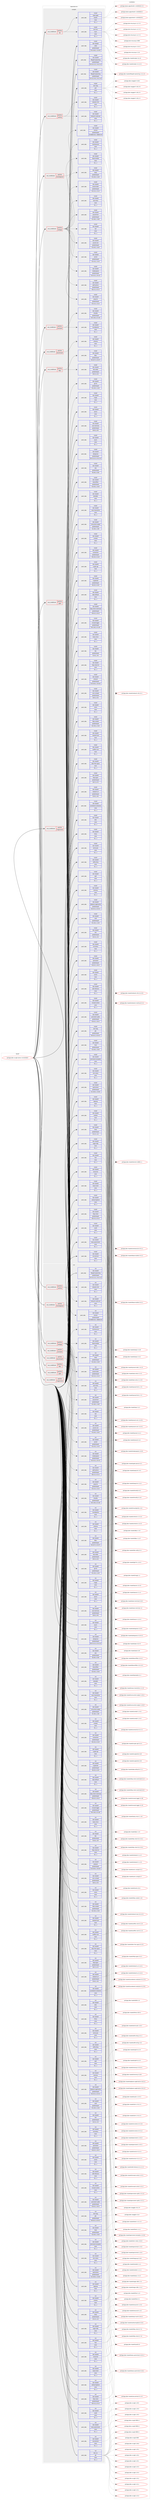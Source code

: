 digraph prolog {

# *************
# Graph options
# *************

newrank=true;
concentrate=true;
compound=true;
graph [rankdir=LR,fontname=Helvetica,fontsize=10,ranksep=1.5];#, ranksep=2.5, nodesep=0.2];
edge  [arrowhead=vee];
node  [fontname=Helvetica,fontsize=10];

# **********
# The ebuild
# **********

subgraph cluster_leftcol {
color=gray;
label=<<i>ebuild</i>>;
id [label="portage://dev-vcs/git-annex-10.20220624", color=red, width=4, href="../dev-vcs/git-annex-10.20220624.svg"];
}

# ****************
# The dependencies
# ****************

subgraph cluster_midcol {
color=gray;
label=<<i>dependencies</i>>;
subgraph cluster_compile {
fillcolor="#eeeeee";
style=filled;
label=<<i>compile</i>>;
subgraph cond64239 {
dependency225818 [label=<<TABLE BORDER="0" CELLBORDER="1" CELLSPACING="0" CELLPADDING="4"><TR><TD ROWSPAN="3" CELLPADDING="10">use_conditional</TD></TR><TR><TD>positive</TD></TR><TR><TD>assistant</TD></TR></TABLE>>, shape=none, color=red];
subgraph pack160124 {
dependency225819 [label=<<TABLE BORDER="0" CELLBORDER="1" CELLSPACING="0" CELLPADDING="4" WIDTH="220"><TR><TD ROWSPAN="6" CELLPADDING="30">pack_dep</TD></TR><TR><TD WIDTH="110">install</TD></TR><TR><TD>dev-haskell</TD></TR><TR><TD>hinotify</TD></TR><TR><TD>greaterequal</TD></TR><TR><TD>[[0,3,10],,,0.3.10]</TD></TR></TABLE>>, shape=none, color=blue];
}
dependency225818:e -> dependency225819:w [weight=20,style="dashed",arrowhead="vee"];
subgraph pack160125 {
dependency225820 [label=<<TABLE BORDER="0" CELLBORDER="1" CELLSPACING="0" CELLPADDING="4" WIDTH="220"><TR><TD ROWSPAN="6" CELLPADDING="30">pack_dep</TD></TR><TR><TD WIDTH="110">install</TD></TR><TR><TD>dev-haskell</TD></TR><TR><TD>mountpoints</TD></TR><TR><TD>none</TD></TR><TR><TD>[[],,,,]</TD></TR></TABLE>>, shape=none, color=blue];
}
dependency225818:e -> dependency225820:w [weight=20,style="dashed",arrowhead="vee"];
}
id:e -> dependency225818:w [weight=20,style="solid",arrowhead="vee"];
subgraph cond64240 {
dependency225821 [label=<<TABLE BORDER="0" CELLBORDER="1" CELLSPACING="0" CELLPADDING="4"><TR><TD ROWSPAN="3" CELLPADDING="10">use_conditional</TD></TR><TR><TD>positive</TD></TR><TR><TD>benchmark</TD></TR></TABLE>>, shape=none, color=red];
subgraph pack160126 {
dependency225822 [label=<<TABLE BORDER="0" CELLBORDER="1" CELLSPACING="0" CELLPADDING="4" WIDTH="220"><TR><TD ROWSPAN="6" CELLPADDING="30">pack_dep</TD></TR><TR><TD WIDTH="110">install</TD></TR><TR><TD>dev-haskell</TD></TR><TR><TD>criterion</TD></TR><TR><TD>none</TD></TR><TR><TD>[[],,,,]</TD></TR></TABLE>>, shape=none, color=blue];
}
dependency225821:e -> dependency225822:w [weight=20,style="dashed",arrowhead="vee"];
}
id:e -> dependency225821:w [weight=20,style="solid",arrowhead="vee"];
subgraph cond64241 {
dependency225823 [label=<<TABLE BORDER="0" CELLBORDER="1" CELLSPACING="0" CELLPADDING="4"><TR><TD ROWSPAN="3" CELLPADDING="10">use_conditional</TD></TR><TR><TD>positive</TD></TR><TR><TD>dbus</TD></TR></TABLE>>, shape=none, color=red];
subgraph pack160127 {
dependency225824 [label=<<TABLE BORDER="0" CELLBORDER="1" CELLSPACING="0" CELLPADDING="4" WIDTH="220"><TR><TD ROWSPAN="6" CELLPADDING="30">pack_dep</TD></TR><TR><TD WIDTH="110">install</TD></TR><TR><TD>dev-haskell</TD></TR><TR><TD>dbus</TD></TR><TR><TD>greaterequal</TD></TR><TR><TD>[[0,10,7],,,0.10.7]</TD></TR></TABLE>>, shape=none, color=blue];
}
dependency225823:e -> dependency225824:w [weight=20,style="dashed",arrowhead="vee"];
subgraph pack160128 {
dependency225825 [label=<<TABLE BORDER="0" CELLBORDER="1" CELLSPACING="0" CELLPADDING="4" WIDTH="220"><TR><TD ROWSPAN="6" CELLPADDING="30">pack_dep</TD></TR><TR><TD WIDTH="110">install</TD></TR><TR><TD>dev-haskell</TD></TR><TR><TD>fdo-notify</TD></TR><TR><TD>greaterequal</TD></TR><TR><TD>[[0,3],,,0.3]</TD></TR></TABLE>>, shape=none, color=blue];
}
dependency225823:e -> dependency225825:w [weight=20,style="dashed",arrowhead="vee"];
}
id:e -> dependency225823:w [weight=20,style="solid",arrowhead="vee"];
subgraph cond64242 {
dependency225826 [label=<<TABLE BORDER="0" CELLBORDER="1" CELLSPACING="0" CELLPADDING="4"><TR><TD ROWSPAN="3" CELLPADDING="10">use_conditional</TD></TR><TR><TD>positive</TD></TR><TR><TD>doc</TD></TR></TABLE>>, shape=none, color=red];
subgraph pack160129 {
dependency225827 [label=<<TABLE BORDER="0" CELLBORDER="1" CELLSPACING="0" CELLPADDING="4" WIDTH="220"><TR><TD ROWSPAN="6" CELLPADDING="30">pack_dep</TD></TR><TR><TD WIDTH="110">install</TD></TR><TR><TD>www-apps</TD></TR><TR><TD>ikiwiki</TD></TR><TR><TD>none</TD></TR><TR><TD>[[],,,,]</TD></TR></TABLE>>, shape=none, color=blue];
}
dependency225826:e -> dependency225827:w [weight=20,style="dashed",arrowhead="vee"];
subgraph pack160130 {
dependency225828 [label=<<TABLE BORDER="0" CELLBORDER="1" CELLSPACING="0" CELLPADDING="4" WIDTH="220"><TR><TD ROWSPAN="6" CELLPADDING="30">pack_dep</TD></TR><TR><TD WIDTH="110">install</TD></TR><TR><TD>net-misc</TD></TR><TR><TD>rsync</TD></TR><TR><TD>none</TD></TR><TR><TD>[[],,,,]</TD></TR></TABLE>>, shape=none, color=blue];
}
dependency225826:e -> dependency225828:w [weight=20,style="dashed",arrowhead="vee"];
}
id:e -> dependency225826:w [weight=20,style="solid",arrowhead="vee"];
subgraph cond64243 {
dependency225829 [label=<<TABLE BORDER="0" CELLBORDER="1" CELLSPACING="0" CELLPADDING="4"><TR><TD ROWSPAN="3" CELLPADDING="10">use_conditional</TD></TR><TR><TD>positive</TD></TR><TR><TD>gitlfs</TD></TR></TABLE>>, shape=none, color=red];
subgraph pack160131 {
dependency225830 [label=<<TABLE BORDER="0" CELLBORDER="1" CELLSPACING="0" CELLPADDING="4" WIDTH="220"><TR><TD ROWSPAN="6" CELLPADDING="30">pack_dep</TD></TR><TR><TD WIDTH="110">install</TD></TR><TR><TD>dev-haskell</TD></TR><TR><TD>git-lfs</TD></TR><TR><TD>greaterequal</TD></TR><TR><TD>[[1,2,0],,,1.2.0]</TD></TR></TABLE>>, shape=none, color=blue];
}
dependency225829:e -> dependency225830:w [weight=20,style="dashed",arrowhead="vee"];
}
id:e -> dependency225829:w [weight=20,style="solid",arrowhead="vee"];
subgraph cond64244 {
dependency225831 [label=<<TABLE BORDER="0" CELLBORDER="1" CELLSPACING="0" CELLPADDING="4"><TR><TD ROWSPAN="3" CELLPADDING="10">use_conditional</TD></TR><TR><TD>positive</TD></TR><TR><TD>magicmime</TD></TR></TABLE>>, shape=none, color=red];
subgraph pack160132 {
dependency225832 [label=<<TABLE BORDER="0" CELLBORDER="1" CELLSPACING="0" CELLPADDING="4" WIDTH="220"><TR><TD ROWSPAN="6" CELLPADDING="30">pack_dep</TD></TR><TR><TD WIDTH="110">install</TD></TR><TR><TD>dev-haskell</TD></TR><TR><TD>magic</TD></TR><TR><TD>none</TD></TR><TR><TD>[[],,,,]</TD></TR></TABLE>>, shape=none, color=blue];
}
dependency225831:e -> dependency225832:w [weight=20,style="dashed",arrowhead="vee"];
}
id:e -> dependency225831:w [weight=20,style="solid",arrowhead="vee"];
subgraph cond64245 {
dependency225833 [label=<<TABLE BORDER="0" CELLBORDER="1" CELLSPACING="0" CELLPADDING="4"><TR><TD ROWSPAN="3" CELLPADDING="10">use_conditional</TD></TR><TR><TD>positive</TD></TR><TR><TD>pairing</TD></TR></TABLE>>, shape=none, color=red];
subgraph pack160133 {
dependency225834 [label=<<TABLE BORDER="0" CELLBORDER="1" CELLSPACING="0" CELLPADDING="4" WIDTH="220"><TR><TD ROWSPAN="6" CELLPADDING="30">pack_dep</TD></TR><TR><TD WIDTH="110">install</TD></TR><TR><TD>dev-haskell</TD></TR><TR><TD>network-info</TD></TR><TR><TD>none</TD></TR><TR><TD>[[],,,,]</TD></TR></TABLE>>, shape=none, color=blue];
}
dependency225833:e -> dependency225834:w [weight=20,style="dashed",arrowhead="vee"];
subgraph pack160134 {
dependency225835 [label=<<TABLE BORDER="0" CELLBORDER="1" CELLSPACING="0" CELLPADDING="4" WIDTH="220"><TR><TD ROWSPAN="6" CELLPADDING="30">pack_dep</TD></TR><TR><TD WIDTH="110">install</TD></TR><TR><TD>dev-haskell</TD></TR><TR><TD>network-multicast</TD></TR><TR><TD>none</TD></TR><TR><TD>[[],,,,]</TD></TR></TABLE>>, shape=none, color=blue];
}
dependency225833:e -> dependency225835:w [weight=20,style="dashed",arrowhead="vee"];
}
id:e -> dependency225833:w [weight=20,style="solid",arrowhead="vee"];
subgraph cond64246 {
dependency225836 [label=<<TABLE BORDER="0" CELLBORDER="1" CELLSPACING="0" CELLPADDING="4"><TR><TD ROWSPAN="3" CELLPADDING="10">use_conditional</TD></TR><TR><TD>positive</TD></TR><TR><TD>torrentparser</TD></TR></TABLE>>, shape=none, color=red];
subgraph pack160135 {
dependency225837 [label=<<TABLE BORDER="0" CELLBORDER="1" CELLSPACING="0" CELLPADDING="4" WIDTH="220"><TR><TD ROWSPAN="6" CELLPADDING="30">pack_dep</TD></TR><TR><TD WIDTH="110">install</TD></TR><TR><TD>dev-haskell</TD></TR><TR><TD>torrent</TD></TR><TR><TD>greaterequal</TD></TR><TR><TD>[[10000,0,0],,,10000.0.0]</TD></TR></TABLE>>, shape=none, color=blue];
}
dependency225836:e -> dependency225837:w [weight=20,style="dashed",arrowhead="vee"];
}
id:e -> dependency225836:w [weight=20,style="solid",arrowhead="vee"];
subgraph cond64247 {
dependency225838 [label=<<TABLE BORDER="0" CELLBORDER="1" CELLSPACING="0" CELLPADDING="4"><TR><TD ROWSPAN="3" CELLPADDING="10">use_conditional</TD></TR><TR><TD>positive</TD></TR><TR><TD>webapp</TD></TR></TABLE>>, shape=none, color=red];
subgraph pack160136 {
dependency225839 [label=<<TABLE BORDER="0" CELLBORDER="1" CELLSPACING="0" CELLPADDING="4" WIDTH="220"><TR><TD ROWSPAN="6" CELLPADDING="30">pack_dep</TD></TR><TR><TD WIDTH="110">install</TD></TR><TR><TD>dev-haskell</TD></TR><TR><TD>blaze-builder</TD></TR><TR><TD>none</TD></TR><TR><TD>[[],,,,]</TD></TR></TABLE>>, shape=none, color=blue];
}
dependency225838:e -> dependency225839:w [weight=20,style="dashed",arrowhead="vee"];
subgraph pack160137 {
dependency225840 [label=<<TABLE BORDER="0" CELLBORDER="1" CELLSPACING="0" CELLPADDING="4" WIDTH="220"><TR><TD ROWSPAN="6" CELLPADDING="30">pack_dep</TD></TR><TR><TD WIDTH="110">install</TD></TR><TR><TD>dev-haskell</TD></TR><TR><TD>clientsession</TD></TR><TR><TD>none</TD></TR><TR><TD>[[],,,,]</TD></TR></TABLE>>, shape=none, color=blue];
}
dependency225838:e -> dependency225840:w [weight=20,style="dashed",arrowhead="vee"];
subgraph pack160138 {
dependency225841 [label=<<TABLE BORDER="0" CELLBORDER="1" CELLSPACING="0" CELLPADDING="4" WIDTH="220"><TR><TD ROWSPAN="6" CELLPADDING="30">pack_dep</TD></TR><TR><TD WIDTH="110">install</TD></TR><TR><TD>dev-haskell</TD></TR><TR><TD>path-pieces</TD></TR><TR><TD>greaterequal</TD></TR><TR><TD>[[0,2,1],,,0.2.1]</TD></TR></TABLE>>, shape=none, color=blue];
}
dependency225838:e -> dependency225841:w [weight=20,style="dashed",arrowhead="vee"];
subgraph pack160139 {
dependency225842 [label=<<TABLE BORDER="0" CELLBORDER="1" CELLSPACING="0" CELLPADDING="4" WIDTH="220"><TR><TD ROWSPAN="6" CELLPADDING="30">pack_dep</TD></TR><TR><TD WIDTH="110">install</TD></TR><TR><TD>dev-haskell</TD></TR><TR><TD>shakespeare</TD></TR><TR><TD>greaterequal</TD></TR><TR><TD>[[2,0,11],,,2.0.11]</TD></TR></TABLE>>, shape=none, color=blue];
}
dependency225838:e -> dependency225842:w [weight=20,style="dashed",arrowhead="vee"];
subgraph pack160140 {
dependency225843 [label=<<TABLE BORDER="0" CELLBORDER="1" CELLSPACING="0" CELLPADDING="4" WIDTH="220"><TR><TD ROWSPAN="6" CELLPADDING="30">pack_dep</TD></TR><TR><TD WIDTH="110">install</TD></TR><TR><TD>dev-haskell</TD></TR><TR><TD>wai</TD></TR><TR><TD>none</TD></TR><TR><TD>[[],,,,]</TD></TR></TABLE>>, shape=none, color=blue];
}
dependency225838:e -> dependency225843:w [weight=20,style="dashed",arrowhead="vee"];
subgraph pack160141 {
dependency225844 [label=<<TABLE BORDER="0" CELLBORDER="1" CELLSPACING="0" CELLPADDING="4" WIDTH="220"><TR><TD ROWSPAN="6" CELLPADDING="30">pack_dep</TD></TR><TR><TD WIDTH="110">install</TD></TR><TR><TD>dev-haskell</TD></TR><TR><TD>wai-extra</TD></TR><TR><TD>none</TD></TR><TR><TD>[[],,,,]</TD></TR></TABLE>>, shape=none, color=blue];
}
dependency225838:e -> dependency225844:w [weight=20,style="dashed",arrowhead="vee"];
subgraph pack160142 {
dependency225845 [label=<<TABLE BORDER="0" CELLBORDER="1" CELLSPACING="0" CELLPADDING="4" WIDTH="220"><TR><TD ROWSPAN="6" CELLPADDING="30">pack_dep</TD></TR><TR><TD WIDTH="110">install</TD></TR><TR><TD>dev-haskell</TD></TR><TR><TD>warp</TD></TR><TR><TD>greaterequal</TD></TR><TR><TD>[[3,2,8],,,3.2.8]</TD></TR></TABLE>>, shape=none, color=blue];
}
dependency225838:e -> dependency225845:w [weight=20,style="dashed",arrowhead="vee"];
subgraph pack160143 {
dependency225846 [label=<<TABLE BORDER="0" CELLBORDER="1" CELLSPACING="0" CELLPADDING="4" WIDTH="220"><TR><TD ROWSPAN="6" CELLPADDING="30">pack_dep</TD></TR><TR><TD WIDTH="110">install</TD></TR><TR><TD>dev-haskell</TD></TR><TR><TD>warp-tls</TD></TR><TR><TD>greaterequal</TD></TR><TR><TD>[[3,2,2],,,3.2.2]</TD></TR></TABLE>>, shape=none, color=blue];
}
dependency225838:e -> dependency225846:w [weight=20,style="dashed",arrowhead="vee"];
subgraph pack160144 {
dependency225847 [label=<<TABLE BORDER="0" CELLBORDER="1" CELLSPACING="0" CELLPADDING="4" WIDTH="220"><TR><TD ROWSPAN="6" CELLPADDING="30">pack_dep</TD></TR><TR><TD WIDTH="110">install</TD></TR><TR><TD>dev-haskell</TD></TR><TR><TD>yesod</TD></TR><TR><TD>greaterequal</TD></TR><TR><TD>[[1,4,3],,,1.4.3]</TD></TR></TABLE>>, shape=none, color=blue];
}
dependency225838:e -> dependency225847:w [weight=20,style="dashed",arrowhead="vee"];
subgraph pack160145 {
dependency225848 [label=<<TABLE BORDER="0" CELLBORDER="1" CELLSPACING="0" CELLPADDING="4" WIDTH="220"><TR><TD ROWSPAN="6" CELLPADDING="30">pack_dep</TD></TR><TR><TD WIDTH="110">install</TD></TR><TR><TD>dev-haskell</TD></TR><TR><TD>yesod-core</TD></TR><TR><TD>greaterequal</TD></TR><TR><TD>[[1,6,0],,,1.6.0]</TD></TR></TABLE>>, shape=none, color=blue];
}
dependency225838:e -> dependency225848:w [weight=20,style="dashed",arrowhead="vee"];
subgraph pack160146 {
dependency225849 [label=<<TABLE BORDER="0" CELLBORDER="1" CELLSPACING="0" CELLPADDING="4" WIDTH="220"><TR><TD ROWSPAN="6" CELLPADDING="30">pack_dep</TD></TR><TR><TD WIDTH="110">install</TD></TR><TR><TD>dev-haskell</TD></TR><TR><TD>yesod-form</TD></TR><TR><TD>greaterequal</TD></TR><TR><TD>[[1,4,8],,,1.4.8]</TD></TR></TABLE>>, shape=none, color=blue];
}
dependency225838:e -> dependency225849:w [weight=20,style="dashed",arrowhead="vee"];
subgraph pack160147 {
dependency225850 [label=<<TABLE BORDER="0" CELLBORDER="1" CELLSPACING="0" CELLPADDING="4" WIDTH="220"><TR><TD ROWSPAN="6" CELLPADDING="30">pack_dep</TD></TR><TR><TD WIDTH="110">install</TD></TR><TR><TD>dev-haskell</TD></TR><TR><TD>yesod-static</TD></TR><TR><TD>greaterequal</TD></TR><TR><TD>[[1,5,1],,,1.5.1]</TD></TR></TABLE>>, shape=none, color=blue];
}
dependency225838:e -> dependency225850:w [weight=20,style="dashed",arrowhead="vee"];
}
id:e -> dependency225838:w [weight=20,style="solid",arrowhead="vee"];
subgraph pack160148 {
dependency225851 [label=<<TABLE BORDER="0" CELLBORDER="1" CELLSPACING="0" CELLPADDING="4" WIDTH="220"><TR><TD ROWSPAN="6" CELLPADDING="30">pack_dep</TD></TR><TR><TD WIDTH="110">install</TD></TR><TR><TD>dev-haskell</TD></TR><TR><TD>aeson</TD></TR><TR><TD>none</TD></TR><TR><TD>[[],,,,]</TD></TR></TABLE>>, shape=none, color=blue];
}
id:e -> dependency225851:w [weight=20,style="solid",arrowhead="vee"];
subgraph pack160149 {
dependency225852 [label=<<TABLE BORDER="0" CELLBORDER="1" CELLSPACING="0" CELLPADDING="4" WIDTH="220"><TR><TD ROWSPAN="6" CELLPADDING="30">pack_dep</TD></TR><TR><TD WIDTH="110">install</TD></TR><TR><TD>dev-haskell</TD></TR><TR><TD>ansi-terminal</TD></TR><TR><TD>greaterequal</TD></TR><TR><TD>[[0,9],,,0.9]</TD></TR></TABLE>>, shape=none, color=blue];
}
id:e -> dependency225852:w [weight=20,style="solid",arrowhead="vee"];
subgraph pack160150 {
dependency225853 [label=<<TABLE BORDER="0" CELLBORDER="1" CELLSPACING="0" CELLPADDING="4" WIDTH="220"><TR><TD ROWSPAN="6" CELLPADDING="30">pack_dep</TD></TR><TR><TD WIDTH="110">install</TD></TR><TR><TD>dev-haskell</TD></TR><TR><TD>async</TD></TR><TR><TD>none</TD></TR><TR><TD>[[],,,,]</TD></TR></TABLE>>, shape=none, color=blue];
}
id:e -> dependency225853:w [weight=20,style="solid",arrowhead="vee"];
subgraph pack160151 {
dependency225854 [label=<<TABLE BORDER="0" CELLBORDER="1" CELLSPACING="0" CELLPADDING="4" WIDTH="220"><TR><TD ROWSPAN="6" CELLPADDING="30">pack_dep</TD></TR><TR><TD WIDTH="110">install</TD></TR><TR><TD>dev-haskell</TD></TR><TR><TD>attoparsec</TD></TR><TR><TD>greaterequal</TD></TR><TR><TD>[[0,13,2,2],,,0.13.2.2]</TD></TR></TABLE>>, shape=none, color=blue];
}
id:e -> dependency225854:w [weight=20,style="solid",arrowhead="vee"];
subgraph pack160152 {
dependency225855 [label=<<TABLE BORDER="0" CELLBORDER="1" CELLSPACING="0" CELLPADDING="4" WIDTH="220"><TR><TD ROWSPAN="6" CELLPADDING="30">pack_dep</TD></TR><TR><TD WIDTH="110">install</TD></TR><TR><TD>dev-haskell</TD></TR><TR><TD>aws</TD></TR><TR><TD>greaterequal</TD></TR><TR><TD>[[0,20],,,0.20]</TD></TR></TABLE>>, shape=none, color=blue];
}
id:e -> dependency225855:w [weight=20,style="solid",arrowhead="vee"];
subgraph pack160153 {
dependency225856 [label=<<TABLE BORDER="0" CELLBORDER="1" CELLSPACING="0" CELLPADDING="4" WIDTH="220"><TR><TD ROWSPAN="6" CELLPADDING="30">pack_dep</TD></TR><TR><TD WIDTH="110">install</TD></TR><TR><TD>dev-haskell</TD></TR><TR><TD>bloomfilter</TD></TR><TR><TD>greaterequal</TD></TR><TR><TD>[[2,0,0],,,2.0.0]</TD></TR></TABLE>>, shape=none, color=blue];
}
id:e -> dependency225856:w [weight=20,style="solid",arrowhead="vee"];
subgraph pack160154 {
dependency225857 [label=<<TABLE BORDER="0" CELLBORDER="1" CELLSPACING="0" CELLPADDING="4" WIDTH="220"><TR><TD ROWSPAN="6" CELLPADDING="30">pack_dep</TD></TR><TR><TD WIDTH="110">install</TD></TR><TR><TD>dev-haskell</TD></TR><TR><TD>byteable</TD></TR><TR><TD>none</TD></TR><TR><TD>[[],,,,]</TD></TR></TABLE>>, shape=none, color=blue];
}
id:e -> dependency225857:w [weight=20,style="solid",arrowhead="vee"];
subgraph pack160155 {
dependency225858 [label=<<TABLE BORDER="0" CELLBORDER="1" CELLSPACING="0" CELLPADDING="4" WIDTH="220"><TR><TD ROWSPAN="6" CELLPADDING="30">pack_dep</TD></TR><TR><TD WIDTH="110">install</TD></TR><TR><TD>dev-haskell</TD></TR><TR><TD>cabal</TD></TR><TR><TD>greaterequal</TD></TR><TR><TD>[[3,2,0,0],,,3.2.0.0]</TD></TR></TABLE>>, shape=none, color=blue];
}
id:e -> dependency225858:w [weight=20,style="solid",arrowhead="vee"];
subgraph pack160156 {
dependency225859 [label=<<TABLE BORDER="0" CELLBORDER="1" CELLSPACING="0" CELLPADDING="4" WIDTH="220"><TR><TD ROWSPAN="6" CELLPADDING="30">pack_dep</TD></TR><TR><TD WIDTH="110">install</TD></TR><TR><TD>dev-haskell</TD></TR><TR><TD>case-insensitive</TD></TR><TR><TD>none</TD></TR><TR><TD>[[],,,,]</TD></TR></TABLE>>, shape=none, color=blue];
}
id:e -> dependency225859:w [weight=20,style="solid",arrowhead="vee"];
subgraph pack160157 {
dependency225860 [label=<<TABLE BORDER="0" CELLBORDER="1" CELLSPACING="0" CELLPADDING="4" WIDTH="220"><TR><TD ROWSPAN="6" CELLPADDING="30">pack_dep</TD></TR><TR><TD WIDTH="110">install</TD></TR><TR><TD>dev-haskell</TD></TR><TR><TD>concurrent-output</TD></TR><TR><TD>greaterequal</TD></TR><TR><TD>[[1,10],,,1.10]</TD></TR></TABLE>>, shape=none, color=blue];
}
id:e -> dependency225860:w [weight=20,style="solid",arrowhead="vee"];
subgraph pack160158 {
dependency225861 [label=<<TABLE BORDER="0" CELLBORDER="1" CELLSPACING="0" CELLPADDING="4" WIDTH="220"><TR><TD ROWSPAN="6" CELLPADDING="30">pack_dep</TD></TR><TR><TD WIDTH="110">install</TD></TR><TR><TD>dev-haskell</TD></TR><TR><TD>conduit</TD></TR><TR><TD>none</TD></TR><TR><TD>[[],,,,]</TD></TR></TABLE>>, shape=none, color=blue];
}
id:e -> dependency225861:w [weight=20,style="solid",arrowhead="vee"];
subgraph pack160159 {
dependency225862 [label=<<TABLE BORDER="0" CELLBORDER="1" CELLSPACING="0" CELLPADDING="4" WIDTH="220"><TR><TD ROWSPAN="6" CELLPADDING="30">pack_dep</TD></TR><TR><TD WIDTH="110">install</TD></TR><TR><TD>dev-haskell</TD></TR><TR><TD>connection</TD></TR><TR><TD>greaterequal</TD></TR><TR><TD>[[0,2,6],,,0.2.6]</TD></TR></TABLE>>, shape=none, color=blue];
}
id:e -> dependency225862:w [weight=20,style="solid",arrowhead="vee"];
subgraph pack160160 {
dependency225863 [label=<<TABLE BORDER="0" CELLBORDER="1" CELLSPACING="0" CELLPADDING="4" WIDTH="220"><TR><TD ROWSPAN="6" CELLPADDING="30">pack_dep</TD></TR><TR><TD WIDTH="110">install</TD></TR><TR><TD>dev-haskell</TD></TR><TR><TD>crypto-api</TD></TR><TR><TD>none</TD></TR><TR><TD>[[],,,,]</TD></TR></TABLE>>, shape=none, color=blue];
}
id:e -> dependency225863:w [weight=20,style="solid",arrowhead="vee"];
subgraph pack160161 {
dependency225864 [label=<<TABLE BORDER="0" CELLBORDER="1" CELLSPACING="0" CELLPADDING="4" WIDTH="220"><TR><TD ROWSPAN="6" CELLPADDING="30">pack_dep</TD></TR><TR><TD WIDTH="110">install</TD></TR><TR><TD>dev-haskell</TD></TR><TR><TD>cryptonite</TD></TR><TR><TD>greaterequal</TD></TR><TR><TD>[[0,23],,,0.23]</TD></TR></TABLE>>, shape=none, color=blue];
}
id:e -> dependency225864:w [weight=20,style="solid",arrowhead="vee"];
subgraph pack160162 {
dependency225865 [label=<<TABLE BORDER="0" CELLBORDER="1" CELLSPACING="0" CELLPADDING="4" WIDTH="220"><TR><TD ROWSPAN="6" CELLPADDING="30">pack_dep</TD></TR><TR><TD WIDTH="110">install</TD></TR><TR><TD>dev-haskell</TD></TR><TR><TD>data-default</TD></TR><TR><TD>none</TD></TR><TR><TD>[[],,,,]</TD></TR></TABLE>>, shape=none, color=blue];
}
id:e -> dependency225865:w [weight=20,style="solid",arrowhead="vee"];
subgraph pack160163 {
dependency225866 [label=<<TABLE BORDER="0" CELLBORDER="1" CELLSPACING="0" CELLPADDING="4" WIDTH="220"><TR><TD ROWSPAN="6" CELLPADDING="30">pack_dep</TD></TR><TR><TD WIDTH="110">install</TD></TR><TR><TD>dev-haskell</TD></TR><TR><TD>dav</TD></TR><TR><TD>greaterequal</TD></TR><TR><TD>[[1,0],,,1.0]</TD></TR></TABLE>>, shape=none, color=blue];
}
id:e -> dependency225866:w [weight=20,style="solid",arrowhead="vee"];
subgraph pack160164 {
dependency225867 [label=<<TABLE BORDER="0" CELLBORDER="1" CELLSPACING="0" CELLPADDING="4" WIDTH="220"><TR><TD ROWSPAN="6" CELLPADDING="30">pack_dep</TD></TR><TR><TD WIDTH="110">install</TD></TR><TR><TD>dev-haskell</TD></TR><TR><TD>disk-free-space</TD></TR><TR><TD>none</TD></TR><TR><TD>[[],,,,]</TD></TR></TABLE>>, shape=none, color=blue];
}
id:e -> dependency225867:w [weight=20,style="solid",arrowhead="vee"];
subgraph pack160165 {
dependency225868 [label=<<TABLE BORDER="0" CELLBORDER="1" CELLSPACING="0" CELLPADDING="4" WIDTH="220"><TR><TD ROWSPAN="6" CELLPADDING="30">pack_dep</TD></TR><TR><TD WIDTH="110">install</TD></TR><TR><TD>dev-haskell</TD></TR><TR><TD>dlist</TD></TR><TR><TD>none</TD></TR><TR><TD>[[],,,,]</TD></TR></TABLE>>, shape=none, color=blue];
}
id:e -> dependency225868:w [weight=20,style="solid",arrowhead="vee"];
subgraph pack160166 {
dependency225869 [label=<<TABLE BORDER="0" CELLBORDER="1" CELLSPACING="0" CELLPADDING="4" WIDTH="220"><TR><TD ROWSPAN="6" CELLPADDING="30">pack_dep</TD></TR><TR><TD WIDTH="110">install</TD></TR><TR><TD>dev-haskell</TD></TR><TR><TD>edit-distance</TD></TR><TR><TD>none</TD></TR><TR><TD>[[],,,,]</TD></TR></TABLE>>, shape=none, color=blue];
}
id:e -> dependency225869:w [weight=20,style="solid",arrowhead="vee"];
subgraph pack160167 {
dependency225870 [label=<<TABLE BORDER="0" CELLBORDER="1" CELLSPACING="0" CELLPADDING="4" WIDTH="220"><TR><TD ROWSPAN="6" CELLPADDING="30">pack_dep</TD></TR><TR><TD WIDTH="110">install</TD></TR><TR><TD>dev-haskell</TD></TR><TR><TD>feed</TD></TR><TR><TD>greaterequal</TD></TR><TR><TD>[[1,0,0],,,1.0.0]</TD></TR></TABLE>>, shape=none, color=blue];
}
id:e -> dependency225870:w [weight=20,style="solid",arrowhead="vee"];
subgraph pack160168 {
dependency225871 [label=<<TABLE BORDER="0" CELLBORDER="1" CELLSPACING="0" CELLPADDING="4" WIDTH="220"><TR><TD ROWSPAN="6" CELLPADDING="30">pack_dep</TD></TR><TR><TD WIDTH="110">install</TD></TR><TR><TD>dev-haskell</TD></TR><TR><TD>filepath-bytestring</TD></TR><TR><TD>greaterequal</TD></TR><TR><TD>[[1,4,2,1,1],,,1.4.2.1.1]</TD></TR></TABLE>>, shape=none, color=blue];
}
id:e -> dependency225871:w [weight=20,style="solid",arrowhead="vee"];
subgraph pack160169 {
dependency225872 [label=<<TABLE BORDER="0" CELLBORDER="1" CELLSPACING="0" CELLPADDING="4" WIDTH="220"><TR><TD ROWSPAN="6" CELLPADDING="30">pack_dep</TD></TR><TR><TD WIDTH="110">install</TD></TR><TR><TD>dev-haskell</TD></TR><TR><TD>filepath-bytestring</TD></TR><TR><TD>greaterequal</TD></TR><TR><TD>[[1,4,2,1,4],,,1.4.2.1.4]</TD></TR></TABLE>>, shape=none, color=blue];
}
id:e -> dependency225872:w [weight=20,style="solid",arrowhead="vee"];
subgraph pack160170 {
dependency225873 [label=<<TABLE BORDER="0" CELLBORDER="1" CELLSPACING="0" CELLPADDING="4" WIDTH="220"><TR><TD ROWSPAN="6" CELLPADDING="30">pack_dep</TD></TR><TR><TD WIDTH="110">install</TD></TR><TR><TD>dev-haskell</TD></TR><TR><TD>free</TD></TR><TR><TD>none</TD></TR><TR><TD>[[],,,,]</TD></TR></TABLE>>, shape=none, color=blue];
}
id:e -> dependency225873:w [weight=20,style="solid",arrowhead="vee"];
subgraph pack160171 {
dependency225874 [label=<<TABLE BORDER="0" CELLBORDER="1" CELLSPACING="0" CELLPADDING="4" WIDTH="220"><TR><TD ROWSPAN="6" CELLPADDING="30">pack_dep</TD></TR><TR><TD WIDTH="110">install</TD></TR><TR><TD>dev-haskell</TD></TR><TR><TD>http-client</TD></TR><TR><TD>greaterequal</TD></TR><TR><TD>[[0,5,3],,,0.5.3]</TD></TR></TABLE>>, shape=none, color=blue];
}
id:e -> dependency225874:w [weight=20,style="solid",arrowhead="vee"];
subgraph pack160172 {
dependency225875 [label=<<TABLE BORDER="0" CELLBORDER="1" CELLSPACING="0" CELLPADDING="4" WIDTH="220"><TR><TD ROWSPAN="6" CELLPADDING="30">pack_dep</TD></TR><TR><TD WIDTH="110">install</TD></TR><TR><TD>dev-haskell</TD></TR><TR><TD>http-client-restricted</TD></TR><TR><TD>greaterequal</TD></TR><TR><TD>[[0,0,2],,,0.0.2]</TD></TR></TABLE>>, shape=none, color=blue];
}
id:e -> dependency225875:w [weight=20,style="solid",arrowhead="vee"];
subgraph pack160173 {
dependency225876 [label=<<TABLE BORDER="0" CELLBORDER="1" CELLSPACING="0" CELLPADDING="4" WIDTH="220"><TR><TD ROWSPAN="6" CELLPADDING="30">pack_dep</TD></TR><TR><TD WIDTH="110">install</TD></TR><TR><TD>dev-haskell</TD></TR><TR><TD>http-client-tls</TD></TR><TR><TD>none</TD></TR><TR><TD>[[],,,,]</TD></TR></TABLE>>, shape=none, color=blue];
}
id:e -> dependency225876:w [weight=20,style="solid",arrowhead="vee"];
subgraph pack160174 {
dependency225877 [label=<<TABLE BORDER="0" CELLBORDER="1" CELLSPACING="0" CELLPADDING="4" WIDTH="220"><TR><TD ROWSPAN="6" CELLPADDING="30">pack_dep</TD></TR><TR><TD WIDTH="110">install</TD></TR><TR><TD>dev-haskell</TD></TR><TR><TD>http-conduit</TD></TR><TR><TD>greaterequal</TD></TR><TR><TD>[[2,3,0],,,2.3.0]</TD></TR></TABLE>>, shape=none, color=blue];
}
id:e -> dependency225877:w [weight=20,style="solid",arrowhead="vee"];
subgraph pack160175 {
dependency225878 [label=<<TABLE BORDER="0" CELLBORDER="1" CELLSPACING="0" CELLPADDING="4" WIDTH="220"><TR><TD ROWSPAN="6" CELLPADDING="30">pack_dep</TD></TR><TR><TD WIDTH="110">install</TD></TR><TR><TD>dev-haskell</TD></TR><TR><TD>http-types</TD></TR><TR><TD>greaterequal</TD></TR><TR><TD>[[0,7],,,0.7]</TD></TR></TABLE>>, shape=none, color=blue];
}
id:e -> dependency225878:w [weight=20,style="solid",arrowhead="vee"];
subgraph pack160176 {
dependency225879 [label=<<TABLE BORDER="0" CELLBORDER="1" CELLSPACING="0" CELLPADDING="4" WIDTH="220"><TR><TD ROWSPAN="6" CELLPADDING="30">pack_dep</TD></TR><TR><TD WIDTH="110">install</TD></TR><TR><TD>dev-haskell</TD></TR><TR><TD>ifelse</TD></TR><TR><TD>none</TD></TR><TR><TD>[[],,,,]</TD></TR></TABLE>>, shape=none, color=blue];
}
id:e -> dependency225879:w [weight=20,style="solid",arrowhead="vee"];
subgraph pack160177 {
dependency225880 [label=<<TABLE BORDER="0" CELLBORDER="1" CELLSPACING="0" CELLPADDING="4" WIDTH="220"><TR><TD ROWSPAN="6" CELLPADDING="30">pack_dep</TD></TR><TR><TD WIDTH="110">install</TD></TR><TR><TD>dev-haskell</TD></TR><TR><TD>memory</TD></TR><TR><TD>none</TD></TR><TR><TD>[[],,,,]</TD></TR></TABLE>>, shape=none, color=blue];
}
id:e -> dependency225880:w [weight=20,style="solid",arrowhead="vee"];
subgraph pack160178 {
dependency225881 [label=<<TABLE BORDER="0" CELLBORDER="1" CELLSPACING="0" CELLPADDING="4" WIDTH="220"><TR><TD ROWSPAN="6" CELLPADDING="30">pack_dep</TD></TR><TR><TD WIDTH="110">install</TD></TR><TR><TD>dev-haskell</TD></TR><TR><TD>microlens</TD></TR><TR><TD>none</TD></TR><TR><TD>[[],,,,]</TD></TR></TABLE>>, shape=none, color=blue];
}
id:e -> dependency225881:w [weight=20,style="solid",arrowhead="vee"];
subgraph pack160179 {
dependency225882 [label=<<TABLE BORDER="0" CELLBORDER="1" CELLSPACING="0" CELLPADDING="4" WIDTH="220"><TR><TD ROWSPAN="6" CELLPADDING="30">pack_dep</TD></TR><TR><TD WIDTH="110">install</TD></TR><TR><TD>dev-haskell</TD></TR><TR><TD>monad-control</TD></TR><TR><TD>none</TD></TR><TR><TD>[[],,,,]</TD></TR></TABLE>>, shape=none, color=blue];
}
id:e -> dependency225882:w [weight=20,style="solid",arrowhead="vee"];
subgraph pack160180 {
dependency225883 [label=<<TABLE BORDER="0" CELLBORDER="1" CELLSPACING="0" CELLPADDING="4" WIDTH="220"><TR><TD ROWSPAN="6" CELLPADDING="30">pack_dep</TD></TR><TR><TD WIDTH="110">install</TD></TR><TR><TD>dev-haskell</TD></TR><TR><TD>monad-logger</TD></TR><TR><TD>greaterequal</TD></TR><TR><TD>[[0,3,10],,,0.3.10]</TD></TR></TABLE>>, shape=none, color=blue];
}
id:e -> dependency225883:w [weight=20,style="solid",arrowhead="vee"];
subgraph pack160181 {
dependency225884 [label=<<TABLE BORDER="0" CELLBORDER="1" CELLSPACING="0" CELLPADDING="4" WIDTH="220"><TR><TD ROWSPAN="6" CELLPADDING="30">pack_dep</TD></TR><TR><TD WIDTH="110">install</TD></TR><TR><TD>dev-haskell</TD></TR><TR><TD>network</TD></TR><TR><TD>greaterequal</TD></TR><TR><TD>[[3,0,0,0],,,3.0.0.0]</TD></TR></TABLE>>, shape=none, color=blue];
}
id:e -> dependency225884:w [weight=20,style="solid",arrowhead="vee"];
subgraph pack160182 {
dependency225885 [label=<<TABLE BORDER="0" CELLBORDER="1" CELLSPACING="0" CELLPADDING="4" WIDTH="220"><TR><TD ROWSPAN="6" CELLPADDING="30">pack_dep</TD></TR><TR><TD WIDTH="110">install</TD></TR><TR><TD>dev-haskell</TD></TR><TR><TD>network-bsd</TD></TR><TR><TD>none</TD></TR><TR><TD>[[],,,,]</TD></TR></TABLE>>, shape=none, color=blue];
}
id:e -> dependency225885:w [weight=20,style="solid",arrowhead="vee"];
subgraph pack160183 {
dependency225886 [label=<<TABLE BORDER="0" CELLBORDER="1" CELLSPACING="0" CELLPADDING="4" WIDTH="220"><TR><TD ROWSPAN="6" CELLPADDING="30">pack_dep</TD></TR><TR><TD WIDTH="110">install</TD></TR><TR><TD>dev-haskell</TD></TR><TR><TD>network-uri</TD></TR><TR><TD>greaterequal</TD></TR><TR><TD>[[2,6],,,2.6]</TD></TR></TABLE>>, shape=none, color=blue];
}
id:e -> dependency225886:w [weight=20,style="solid",arrowhead="vee"];
subgraph pack160184 {
dependency225887 [label=<<TABLE BORDER="0" CELLBORDER="1" CELLSPACING="0" CELLPADDING="4" WIDTH="220"><TR><TD ROWSPAN="6" CELLPADDING="30">pack_dep</TD></TR><TR><TD WIDTH="110">install</TD></TR><TR><TD>dev-haskell</TD></TR><TR><TD>old-locale</TD></TR><TR><TD>none</TD></TR><TR><TD>[[],,,,]</TD></TR></TABLE>>, shape=none, color=blue];
}
id:e -> dependency225887:w [weight=20,style="solid",arrowhead="vee"];
subgraph pack160185 {
dependency225888 [label=<<TABLE BORDER="0" CELLBORDER="1" CELLSPACING="0" CELLPADDING="4" WIDTH="220"><TR><TD ROWSPAN="6" CELLPADDING="30">pack_dep</TD></TR><TR><TD WIDTH="110">install</TD></TR><TR><TD>dev-haskell</TD></TR><TR><TD>optparse-applicative</TD></TR><TR><TD>greaterequal</TD></TR><TR><TD>[[0,14,1],,,0.14.1]</TD></TR></TABLE>>, shape=none, color=blue];
}
id:e -> dependency225888:w [weight=20,style="solid",arrowhead="vee"];
subgraph pack160186 {
dependency225889 [label=<<TABLE BORDER="0" CELLBORDER="1" CELLSPACING="0" CELLPADDING="4" WIDTH="220"><TR><TD ROWSPAN="6" CELLPADDING="30">pack_dep</TD></TR><TR><TD WIDTH="110">install</TD></TR><TR><TD>dev-haskell</TD></TR><TR><TD>persistent</TD></TR><TR><TD>greaterequal</TD></TR><TR><TD>[[2,8,1],,,2.8.1]</TD></TR></TABLE>>, shape=none, color=blue];
}
id:e -> dependency225889:w [weight=20,style="solid",arrowhead="vee"];
subgraph pack160187 {
dependency225890 [label=<<TABLE BORDER="0" CELLBORDER="1" CELLSPACING="0" CELLPADDING="4" WIDTH="220"><TR><TD ROWSPAN="6" CELLPADDING="30">pack_dep</TD></TR><TR><TD WIDTH="110">install</TD></TR><TR><TD>dev-haskell</TD></TR><TR><TD>persistent-sqlite</TD></TR><TR><TD>greaterequal</TD></TR><TR><TD>[[2,8,1],,,2.8.1]</TD></TR></TABLE>>, shape=none, color=blue];
}
id:e -> dependency225890:w [weight=20,style="solid",arrowhead="vee"];
subgraph pack160188 {
dependency225891 [label=<<TABLE BORDER="0" CELLBORDER="1" CELLSPACING="0" CELLPADDING="4" WIDTH="220"><TR><TD ROWSPAN="6" CELLPADDING="30">pack_dep</TD></TR><TR><TD WIDTH="110">install</TD></TR><TR><TD>dev-haskell</TD></TR><TR><TD>persistent-template</TD></TR><TR><TD>none</TD></TR><TR><TD>[[],,,,]</TD></TR></TABLE>>, shape=none, color=blue];
}
id:e -> dependency225891:w [weight=20,style="solid",arrowhead="vee"];
subgraph pack160189 {
dependency225892 [label=<<TABLE BORDER="0" CELLBORDER="1" CELLSPACING="0" CELLPADDING="4" WIDTH="220"><TR><TD ROWSPAN="6" CELLPADDING="30">pack_dep</TD></TR><TR><TD WIDTH="110">install</TD></TR><TR><TD>dev-haskell</TD></TR><TR><TD>quickcheck</TD></TR><TR><TD>greaterequal</TD></TR><TR><TD>[[2,10,0],,,2.10.0]</TD></TR></TABLE>>, shape=none, color=blue];
}
id:e -> dependency225892:w [weight=20,style="solid",arrowhead="vee"];
subgraph pack160190 {
dependency225893 [label=<<TABLE BORDER="0" CELLBORDER="1" CELLSPACING="0" CELLPADDING="4" WIDTH="220"><TR><TD ROWSPAN="6" CELLPADDING="30">pack_dep</TD></TR><TR><TD WIDTH="110">install</TD></TR><TR><TD>dev-haskell</TD></TR><TR><TD>random</TD></TR><TR><TD>none</TD></TR><TR><TD>[[],,,,]</TD></TR></TABLE>>, shape=none, color=blue];
}
id:e -> dependency225893:w [weight=20,style="solid",arrowhead="vee"];
subgraph pack160191 {
dependency225894 [label=<<TABLE BORDER="0" CELLBORDER="1" CELLSPACING="0" CELLPADDING="4" WIDTH="220"><TR><TD ROWSPAN="6" CELLPADDING="30">pack_dep</TD></TR><TR><TD WIDTH="110">install</TD></TR><TR><TD>dev-haskell</TD></TR><TR><TD>regex-tdfa</TD></TR><TR><TD>none</TD></TR><TR><TD>[[],,,,]</TD></TR></TABLE>>, shape=none, color=blue];
}
id:e -> dependency225894:w [weight=20,style="solid",arrowhead="vee"];
subgraph pack160192 {
dependency225895 [label=<<TABLE BORDER="0" CELLBORDER="1" CELLSPACING="0" CELLPADDING="4" WIDTH="220"><TR><TD ROWSPAN="6" CELLPADDING="30">pack_dep</TD></TR><TR><TD WIDTH="110">install</TD></TR><TR><TD>dev-haskell</TD></TR><TR><TD>resourcet</TD></TR><TR><TD>none</TD></TR><TR><TD>[[],,,,]</TD></TR></TABLE>>, shape=none, color=blue];
}
id:e -> dependency225895:w [weight=20,style="solid",arrowhead="vee"];
subgraph pack160193 {
dependency225896 [label=<<TABLE BORDER="0" CELLBORDER="1" CELLSPACING="0" CELLPADDING="4" WIDTH="220"><TR><TD ROWSPAN="6" CELLPADDING="30">pack_dep</TD></TR><TR><TD WIDTH="110">install</TD></TR><TR><TD>dev-haskell</TD></TR><TR><TD>safesemaphore</TD></TR><TR><TD>none</TD></TR><TR><TD>[[],,,,]</TD></TR></TABLE>>, shape=none, color=blue];
}
id:e -> dependency225896:w [weight=20,style="solid",arrowhead="vee"];
subgraph pack160194 {
dependency225897 [label=<<TABLE BORDER="0" CELLBORDER="1" CELLSPACING="0" CELLPADDING="4" WIDTH="220"><TR><TD ROWSPAN="6" CELLPADDING="30">pack_dep</TD></TR><TR><TD WIDTH="110">install</TD></TR><TR><TD>dev-haskell</TD></TR><TR><TD>sandi</TD></TR><TR><TD>none</TD></TR><TR><TD>[[],,,,]</TD></TR></TABLE>>, shape=none, color=blue];
}
id:e -> dependency225897:w [weight=20,style="solid",arrowhead="vee"];
subgraph pack160195 {
dependency225898 [label=<<TABLE BORDER="0" CELLBORDER="1" CELLSPACING="0" CELLPADDING="4" WIDTH="220"><TR><TD ROWSPAN="6" CELLPADDING="30">pack_dep</TD></TR><TR><TD WIDTH="110">install</TD></TR><TR><TD>dev-haskell</TD></TR><TR><TD>securemem</TD></TR><TR><TD>none</TD></TR><TR><TD>[[],,,,]</TD></TR></TABLE>>, shape=none, color=blue];
}
id:e -> dependency225898:w [weight=20,style="solid",arrowhead="vee"];
subgraph pack160196 {
dependency225899 [label=<<TABLE BORDER="0" CELLBORDER="1" CELLSPACING="0" CELLPADDING="4" WIDTH="220"><TR><TD ROWSPAN="6" CELLPADDING="30">pack_dep</TD></TR><TR><TD WIDTH="110">install</TD></TR><TR><TD>dev-haskell</TD></TR><TR><TD>socks</TD></TR><TR><TD>none</TD></TR><TR><TD>[[],,,,]</TD></TR></TABLE>>, shape=none, color=blue];
}
id:e -> dependency225899:w [weight=20,style="solid",arrowhead="vee"];
subgraph pack160197 {
dependency225900 [label=<<TABLE BORDER="0" CELLBORDER="1" CELLSPACING="0" CELLPADDING="4" WIDTH="220"><TR><TD ROWSPAN="6" CELLPADDING="30">pack_dep</TD></TR><TR><TD WIDTH="110">install</TD></TR><TR><TD>dev-haskell</TD></TR><TR><TD>split</TD></TR><TR><TD>none</TD></TR><TR><TD>[[],,,,]</TD></TR></TABLE>>, shape=none, color=blue];
}
id:e -> dependency225900:w [weight=20,style="solid",arrowhead="vee"];
subgraph pack160198 {
dependency225901 [label=<<TABLE BORDER="0" CELLBORDER="1" CELLSPACING="0" CELLPADDING="4" WIDTH="220"><TR><TD ROWSPAN="6" CELLPADDING="30">pack_dep</TD></TR><TR><TD WIDTH="110">install</TD></TR><TR><TD>dev-haskell</TD></TR><TR><TD>stm</TD></TR><TR><TD>greaterequal</TD></TR><TR><TD>[[2,3],,,2.3]</TD></TR></TABLE>>, shape=none, color=blue];
}
id:e -> dependency225901:w [weight=20,style="solid",arrowhead="vee"];
subgraph pack160199 {
dependency225902 [label=<<TABLE BORDER="0" CELLBORDER="1" CELLSPACING="0" CELLPADDING="4" WIDTH="220"><TR><TD ROWSPAN="6" CELLPADDING="30">pack_dep</TD></TR><TR><TD WIDTH="110">install</TD></TR><TR><TD>dev-haskell</TD></TR><TR><TD>stm-chans</TD></TR><TR><TD>none</TD></TR><TR><TD>[[],,,,]</TD></TR></TABLE>>, shape=none, color=blue];
}
id:e -> dependency225902:w [weight=20,style="solid",arrowhead="vee"];
subgraph pack160200 {
dependency225903 [label=<<TABLE BORDER="0" CELLBORDER="1" CELLSPACING="0" CELLPADDING="4" WIDTH="220"><TR><TD ROWSPAN="6" CELLPADDING="30">pack_dep</TD></TR><TR><TD WIDTH="110">install</TD></TR><TR><TD>dev-haskell</TD></TR><TR><TD>tagsoup</TD></TR><TR><TD>none</TD></TR><TR><TD>[[],,,,]</TD></TR></TABLE>>, shape=none, color=blue];
}
id:e -> dependency225903:w [weight=20,style="solid",arrowhead="vee"];
subgraph pack160201 {
dependency225904 [label=<<TABLE BORDER="0" CELLBORDER="1" CELLSPACING="0" CELLPADDING="4" WIDTH="220"><TR><TD ROWSPAN="6" CELLPADDING="30">pack_dep</TD></TR><TR><TD WIDTH="110">install</TD></TR><TR><TD>dev-haskell</TD></TR><TR><TD>tasty</TD></TR><TR><TD>greaterequal</TD></TR><TR><TD>[[1,2],,,1.2]</TD></TR></TABLE>>, shape=none, color=blue];
}
id:e -> dependency225904:w [weight=20,style="solid",arrowhead="vee"];
subgraph pack160202 {
dependency225905 [label=<<TABLE BORDER="0" CELLBORDER="1" CELLSPACING="0" CELLPADDING="4" WIDTH="220"><TR><TD ROWSPAN="6" CELLPADDING="30">pack_dep</TD></TR><TR><TD WIDTH="110">install</TD></TR><TR><TD>dev-haskell</TD></TR><TR><TD>tasty-hunit</TD></TR><TR><TD>none</TD></TR><TR><TD>[[],,,,]</TD></TR></TABLE>>, shape=none, color=blue];
}
id:e -> dependency225905:w [weight=20,style="solid",arrowhead="vee"];
subgraph pack160203 {
dependency225906 [label=<<TABLE BORDER="0" CELLBORDER="1" CELLSPACING="0" CELLPADDING="4" WIDTH="220"><TR><TD ROWSPAN="6" CELLPADDING="30">pack_dep</TD></TR><TR><TD WIDTH="110">install</TD></TR><TR><TD>dev-haskell</TD></TR><TR><TD>tasty-quickcheck</TD></TR><TR><TD>none</TD></TR><TR><TD>[[],,,,]</TD></TR></TABLE>>, shape=none, color=blue];
}
id:e -> dependency225906:w [weight=20,style="solid",arrowhead="vee"];
subgraph pack160204 {
dependency225907 [label=<<TABLE BORDER="0" CELLBORDER="1" CELLSPACING="0" CELLPADDING="4" WIDTH="220"><TR><TD ROWSPAN="6" CELLPADDING="30">pack_dep</TD></TR><TR><TD WIDTH="110">install</TD></TR><TR><TD>dev-haskell</TD></TR><TR><TD>tasty-rerun</TD></TR><TR><TD>none</TD></TR><TR><TD>[[],,,,]</TD></TR></TABLE>>, shape=none, color=blue];
}
id:e -> dependency225907:w [weight=20,style="solid",arrowhead="vee"];
subgraph pack160205 {
dependency225908 [label=<<TABLE BORDER="0" CELLBORDER="1" CELLSPACING="0" CELLPADDING="4" WIDTH="220"><TR><TD ROWSPAN="6" CELLPADDING="30">pack_dep</TD></TR><TR><TD WIDTH="110">install</TD></TR><TR><TD>dev-haskell</TD></TR><TR><TD>unix-compat</TD></TR><TR><TD>greaterequal</TD></TR><TR><TD>[[0,5],,,0.5]</TD></TR></TABLE>>, shape=none, color=blue];
}
id:e -> dependency225908:w [weight=20,style="solid",arrowhead="vee"];
subgraph pack160206 {
dependency225909 [label=<<TABLE BORDER="0" CELLBORDER="1" CELLSPACING="0" CELLPADDING="4" WIDTH="220"><TR><TD ROWSPAN="6" CELLPADDING="30">pack_dep</TD></TR><TR><TD WIDTH="110">install</TD></TR><TR><TD>dev-haskell</TD></TR><TR><TD>unliftio-core</TD></TR><TR><TD>none</TD></TR><TR><TD>[[],,,,]</TD></TR></TABLE>>, shape=none, color=blue];
}
id:e -> dependency225909:w [weight=20,style="solid",arrowhead="vee"];
subgraph pack160207 {
dependency225910 [label=<<TABLE BORDER="0" CELLBORDER="1" CELLSPACING="0" CELLPADDING="4" WIDTH="220"><TR><TD ROWSPAN="6" CELLPADDING="30">pack_dep</TD></TR><TR><TD WIDTH="110">install</TD></TR><TR><TD>dev-haskell</TD></TR><TR><TD>unordered-containers</TD></TR><TR><TD>none</TD></TR><TR><TD>[[],,,,]</TD></TR></TABLE>>, shape=none, color=blue];
}
id:e -> dependency225910:w [weight=20,style="solid",arrowhead="vee"];
subgraph pack160208 {
dependency225911 [label=<<TABLE BORDER="0" CELLBORDER="1" CELLSPACING="0" CELLPADDING="4" WIDTH="220"><TR><TD ROWSPAN="6" CELLPADDING="30">pack_dep</TD></TR><TR><TD WIDTH="110">install</TD></TR><TR><TD>dev-haskell</TD></TR><TR><TD>utf8-string</TD></TR><TR><TD>none</TD></TR><TR><TD>[[],,,,]</TD></TR></TABLE>>, shape=none, color=blue];
}
id:e -> dependency225911:w [weight=20,style="solid",arrowhead="vee"];
subgraph pack160209 {
dependency225912 [label=<<TABLE BORDER="0" CELLBORDER="1" CELLSPACING="0" CELLPADDING="4" WIDTH="220"><TR><TD ROWSPAN="6" CELLPADDING="30">pack_dep</TD></TR><TR><TD WIDTH="110">install</TD></TR><TR><TD>dev-haskell</TD></TR><TR><TD>uuid</TD></TR><TR><TD>greaterequal</TD></TR><TR><TD>[[1,2,6],,,1.2.6]</TD></TR></TABLE>>, shape=none, color=blue];
}
id:e -> dependency225912:w [weight=20,style="solid",arrowhead="vee"];
subgraph pack160210 {
dependency225913 [label=<<TABLE BORDER="0" CELLBORDER="1" CELLSPACING="0" CELLPADDING="4" WIDTH="220"><TR><TD ROWSPAN="6" CELLPADDING="30">pack_dep</TD></TR><TR><TD WIDTH="110">install</TD></TR><TR><TD>dev-haskell</TD></TR><TR><TD>vector</TD></TR><TR><TD>none</TD></TR><TR><TD>[[],,,,]</TD></TR></TABLE>>, shape=none, color=blue];
}
id:e -> dependency225913:w [weight=20,style="solid",arrowhead="vee"];
subgraph pack160211 {
dependency225914 [label=<<TABLE BORDER="0" CELLBORDER="1" CELLSPACING="0" CELLPADDING="4" WIDTH="220"><TR><TD ROWSPAN="6" CELLPADDING="30">pack_dep</TD></TR><TR><TD WIDTH="110">install</TD></TR><TR><TD>dev-lang</TD></TR><TR><TD>ghc</TD></TR><TR><TD>greaterequal</TD></TR><TR><TD>[[8,10,1],,,8.10.1]</TD></TR></TABLE>>, shape=none, color=blue];
}
id:e -> dependency225914:w [weight=20,style="solid",arrowhead="vee"];
subgraph pack160212 {
dependency225915 [label=<<TABLE BORDER="0" CELLBORDER="1" CELLSPACING="0" CELLPADDING="4" WIDTH="220"><TR><TD ROWSPAN="6" CELLPADDING="30">pack_dep</TD></TR><TR><TD WIDTH="110">install</TD></TR><TR><TD>dev-lang</TD></TR><TR><TD>perl</TD></TR><TR><TD>none</TD></TR><TR><TD>[[],,,,]</TD></TR></TABLE>>, shape=none, color=blue];
}
id:e -> dependency225915:w [weight=20,style="solid",arrowhead="vee"];
}
subgraph cluster_compileandrun {
fillcolor="#eeeeee";
style=filled;
label=<<i>compile and run</i>>;
}
subgraph cluster_run {
fillcolor="#eeeeee";
style=filled;
label=<<i>run</i>>;
subgraph cond64248 {
dependency225916 [label=<<TABLE BORDER="0" CELLBORDER="1" CELLSPACING="0" CELLPADDING="4"><TR><TD ROWSPAN="3" CELLPADDING="10">use_conditional</TD></TR><TR><TD>positive</TD></TR><TR><TD>assistant</TD></TR></TABLE>>, shape=none, color=red];
subgraph pack160213 {
dependency225917 [label=<<TABLE BORDER="0" CELLBORDER="1" CELLSPACING="0" CELLPADDING="4" WIDTH="220"><TR><TD ROWSPAN="6" CELLPADDING="30">pack_dep</TD></TR><TR><TD WIDTH="110">run</TD></TR><TR><TD>dev-haskell</TD></TR><TR><TD>hinotify</TD></TR><TR><TD>greaterequal</TD></TR><TR><TD>[[0,3,10],,,0.3.10]</TD></TR></TABLE>>, shape=none, color=blue];
}
dependency225916:e -> dependency225917:w [weight=20,style="dashed",arrowhead="vee"];
subgraph pack160214 {
dependency225918 [label=<<TABLE BORDER="0" CELLBORDER="1" CELLSPACING="0" CELLPADDING="4" WIDTH="220"><TR><TD ROWSPAN="6" CELLPADDING="30">pack_dep</TD></TR><TR><TD WIDTH="110">run</TD></TR><TR><TD>dev-haskell</TD></TR><TR><TD>mountpoints</TD></TR><TR><TD>none</TD></TR><TR><TD>[[],,,,]</TD></TR></TABLE>>, shape=none, color=blue];
}
dependency225916:e -> dependency225918:w [weight=20,style="dashed",arrowhead="vee"];
}
id:e -> dependency225916:w [weight=20,style="solid",arrowhead="odot"];
subgraph cond64249 {
dependency225919 [label=<<TABLE BORDER="0" CELLBORDER="1" CELLSPACING="0" CELLPADDING="4"><TR><TD ROWSPAN="3" CELLPADDING="10">use_conditional</TD></TR><TR><TD>positive</TD></TR><TR><TD>benchmark</TD></TR></TABLE>>, shape=none, color=red];
subgraph pack160215 {
dependency225920 [label=<<TABLE BORDER="0" CELLBORDER="1" CELLSPACING="0" CELLPADDING="4" WIDTH="220"><TR><TD ROWSPAN="6" CELLPADDING="30">pack_dep</TD></TR><TR><TD WIDTH="110">run</TD></TR><TR><TD>dev-haskell</TD></TR><TR><TD>criterion</TD></TR><TR><TD>none</TD></TR><TR><TD>[[],,,,]</TD></TR></TABLE>>, shape=none, color=blue];
}
dependency225919:e -> dependency225920:w [weight=20,style="dashed",arrowhead="vee"];
}
id:e -> dependency225919:w [weight=20,style="solid",arrowhead="odot"];
subgraph cond64250 {
dependency225921 [label=<<TABLE BORDER="0" CELLBORDER="1" CELLSPACING="0" CELLPADDING="4"><TR><TD ROWSPAN="3" CELLPADDING="10">use_conditional</TD></TR><TR><TD>positive</TD></TR><TR><TD>dbus</TD></TR></TABLE>>, shape=none, color=red];
subgraph pack160216 {
dependency225922 [label=<<TABLE BORDER="0" CELLBORDER="1" CELLSPACING="0" CELLPADDING="4" WIDTH="220"><TR><TD ROWSPAN="6" CELLPADDING="30">pack_dep</TD></TR><TR><TD WIDTH="110">run</TD></TR><TR><TD>dev-haskell</TD></TR><TR><TD>dbus</TD></TR><TR><TD>greaterequal</TD></TR><TR><TD>[[0,10,7],,,0.10.7]</TD></TR></TABLE>>, shape=none, color=blue];
}
dependency225921:e -> dependency225922:w [weight=20,style="dashed",arrowhead="vee"];
subgraph pack160217 {
dependency225923 [label=<<TABLE BORDER="0" CELLBORDER="1" CELLSPACING="0" CELLPADDING="4" WIDTH="220"><TR><TD ROWSPAN="6" CELLPADDING="30">pack_dep</TD></TR><TR><TD WIDTH="110">run</TD></TR><TR><TD>dev-haskell</TD></TR><TR><TD>fdo-notify</TD></TR><TR><TD>greaterequal</TD></TR><TR><TD>[[0,3],,,0.3]</TD></TR></TABLE>>, shape=none, color=blue];
}
dependency225921:e -> dependency225923:w [weight=20,style="dashed",arrowhead="vee"];
}
id:e -> dependency225921:w [weight=20,style="solid",arrowhead="odot"];
subgraph cond64251 {
dependency225924 [label=<<TABLE BORDER="0" CELLBORDER="1" CELLSPACING="0" CELLPADDING="4"><TR><TD ROWSPAN="3" CELLPADDING="10">use_conditional</TD></TR><TR><TD>positive</TD></TR><TR><TD>gitlfs</TD></TR></TABLE>>, shape=none, color=red];
subgraph pack160218 {
dependency225925 [label=<<TABLE BORDER="0" CELLBORDER="1" CELLSPACING="0" CELLPADDING="4" WIDTH="220"><TR><TD ROWSPAN="6" CELLPADDING="30">pack_dep</TD></TR><TR><TD WIDTH="110">run</TD></TR><TR><TD>dev-haskell</TD></TR><TR><TD>git-lfs</TD></TR><TR><TD>greaterequal</TD></TR><TR><TD>[[1,2,0],,,1.2.0]</TD></TR></TABLE>>, shape=none, color=blue];
}
dependency225924:e -> dependency225925:w [weight=20,style="dashed",arrowhead="vee"];
}
id:e -> dependency225924:w [weight=20,style="solid",arrowhead="odot"];
subgraph cond64252 {
dependency225926 [label=<<TABLE BORDER="0" CELLBORDER="1" CELLSPACING="0" CELLPADDING="4"><TR><TD ROWSPAN="3" CELLPADDING="10">use_conditional</TD></TR><TR><TD>positive</TD></TR><TR><TD>magicmime</TD></TR></TABLE>>, shape=none, color=red];
subgraph pack160219 {
dependency225927 [label=<<TABLE BORDER="0" CELLBORDER="1" CELLSPACING="0" CELLPADDING="4" WIDTH="220"><TR><TD ROWSPAN="6" CELLPADDING="30">pack_dep</TD></TR><TR><TD WIDTH="110">run</TD></TR><TR><TD>dev-haskell</TD></TR><TR><TD>magic</TD></TR><TR><TD>none</TD></TR><TR><TD>[[],,,,]</TD></TR></TABLE>>, shape=none, color=blue];
}
dependency225926:e -> dependency225927:w [weight=20,style="dashed",arrowhead="vee"];
}
id:e -> dependency225926:w [weight=20,style="solid",arrowhead="odot"];
subgraph cond64253 {
dependency225928 [label=<<TABLE BORDER="0" CELLBORDER="1" CELLSPACING="0" CELLPADDING="4"><TR><TD ROWSPAN="3" CELLPADDING="10">use_conditional</TD></TR><TR><TD>positive</TD></TR><TR><TD>pairing</TD></TR></TABLE>>, shape=none, color=red];
subgraph pack160220 {
dependency225929 [label=<<TABLE BORDER="0" CELLBORDER="1" CELLSPACING="0" CELLPADDING="4" WIDTH="220"><TR><TD ROWSPAN="6" CELLPADDING="30">pack_dep</TD></TR><TR><TD WIDTH="110">run</TD></TR><TR><TD>dev-haskell</TD></TR><TR><TD>network-info</TD></TR><TR><TD>none</TD></TR><TR><TD>[[],,,,]</TD></TR></TABLE>>, shape=none, color=blue];
}
dependency225928:e -> dependency225929:w [weight=20,style="dashed",arrowhead="vee"];
subgraph pack160221 {
dependency225930 [label=<<TABLE BORDER="0" CELLBORDER="1" CELLSPACING="0" CELLPADDING="4" WIDTH="220"><TR><TD ROWSPAN="6" CELLPADDING="30">pack_dep</TD></TR><TR><TD WIDTH="110">run</TD></TR><TR><TD>dev-haskell</TD></TR><TR><TD>network-multicast</TD></TR><TR><TD>none</TD></TR><TR><TD>[[],,,,]</TD></TR></TABLE>>, shape=none, color=blue];
}
dependency225928:e -> dependency225930:w [weight=20,style="dashed",arrowhead="vee"];
}
id:e -> dependency225928:w [weight=20,style="solid",arrowhead="odot"];
subgraph cond64254 {
dependency225931 [label=<<TABLE BORDER="0" CELLBORDER="1" CELLSPACING="0" CELLPADDING="4"><TR><TD ROWSPAN="3" CELLPADDING="10">use_conditional</TD></TR><TR><TD>positive</TD></TR><TR><TD>torrentparser</TD></TR></TABLE>>, shape=none, color=red];
subgraph pack160222 {
dependency225932 [label=<<TABLE BORDER="0" CELLBORDER="1" CELLSPACING="0" CELLPADDING="4" WIDTH="220"><TR><TD ROWSPAN="6" CELLPADDING="30">pack_dep</TD></TR><TR><TD WIDTH="110">run</TD></TR><TR><TD>dev-haskell</TD></TR><TR><TD>torrent</TD></TR><TR><TD>greaterequal</TD></TR><TR><TD>[[10000,0,0],,,10000.0.0]</TD></TR></TABLE>>, shape=none, color=blue];
}
dependency225931:e -> dependency225932:w [weight=20,style="dashed",arrowhead="vee"];
}
id:e -> dependency225931:w [weight=20,style="solid",arrowhead="odot"];
subgraph cond64255 {
dependency225933 [label=<<TABLE BORDER="0" CELLBORDER="1" CELLSPACING="0" CELLPADDING="4"><TR><TD ROWSPAN="3" CELLPADDING="10">use_conditional</TD></TR><TR><TD>positive</TD></TR><TR><TD>webapp</TD></TR></TABLE>>, shape=none, color=red];
subgraph pack160223 {
dependency225934 [label=<<TABLE BORDER="0" CELLBORDER="1" CELLSPACING="0" CELLPADDING="4" WIDTH="220"><TR><TD ROWSPAN="6" CELLPADDING="30">pack_dep</TD></TR><TR><TD WIDTH="110">run</TD></TR><TR><TD>dev-haskell</TD></TR><TR><TD>blaze-builder</TD></TR><TR><TD>none</TD></TR><TR><TD>[[],,,,]</TD></TR></TABLE>>, shape=none, color=blue];
}
dependency225933:e -> dependency225934:w [weight=20,style="dashed",arrowhead="vee"];
subgraph pack160224 {
dependency225935 [label=<<TABLE BORDER="0" CELLBORDER="1" CELLSPACING="0" CELLPADDING="4" WIDTH="220"><TR><TD ROWSPAN="6" CELLPADDING="30">pack_dep</TD></TR><TR><TD WIDTH="110">run</TD></TR><TR><TD>dev-haskell</TD></TR><TR><TD>clientsession</TD></TR><TR><TD>none</TD></TR><TR><TD>[[],,,,]</TD></TR></TABLE>>, shape=none, color=blue];
}
dependency225933:e -> dependency225935:w [weight=20,style="dashed",arrowhead="vee"];
subgraph pack160225 {
dependency225936 [label=<<TABLE BORDER="0" CELLBORDER="1" CELLSPACING="0" CELLPADDING="4" WIDTH="220"><TR><TD ROWSPAN="6" CELLPADDING="30">pack_dep</TD></TR><TR><TD WIDTH="110">run</TD></TR><TR><TD>dev-haskell</TD></TR><TR><TD>path-pieces</TD></TR><TR><TD>greaterequal</TD></TR><TR><TD>[[0,2,1],,,0.2.1]</TD></TR></TABLE>>, shape=none, color=blue];
}
dependency225933:e -> dependency225936:w [weight=20,style="dashed",arrowhead="vee"];
subgraph pack160226 {
dependency225937 [label=<<TABLE BORDER="0" CELLBORDER="1" CELLSPACING="0" CELLPADDING="4" WIDTH="220"><TR><TD ROWSPAN="6" CELLPADDING="30">pack_dep</TD></TR><TR><TD WIDTH="110">run</TD></TR><TR><TD>dev-haskell</TD></TR><TR><TD>shakespeare</TD></TR><TR><TD>greaterequal</TD></TR><TR><TD>[[2,0,11],,,2.0.11]</TD></TR></TABLE>>, shape=none, color=blue];
}
dependency225933:e -> dependency225937:w [weight=20,style="dashed",arrowhead="vee"];
subgraph pack160227 {
dependency225938 [label=<<TABLE BORDER="0" CELLBORDER="1" CELLSPACING="0" CELLPADDING="4" WIDTH="220"><TR><TD ROWSPAN="6" CELLPADDING="30">pack_dep</TD></TR><TR><TD WIDTH="110">run</TD></TR><TR><TD>dev-haskell</TD></TR><TR><TD>wai</TD></TR><TR><TD>none</TD></TR><TR><TD>[[],,,,]</TD></TR></TABLE>>, shape=none, color=blue];
}
dependency225933:e -> dependency225938:w [weight=20,style="dashed",arrowhead="vee"];
subgraph pack160228 {
dependency225939 [label=<<TABLE BORDER="0" CELLBORDER="1" CELLSPACING="0" CELLPADDING="4" WIDTH="220"><TR><TD ROWSPAN="6" CELLPADDING="30">pack_dep</TD></TR><TR><TD WIDTH="110">run</TD></TR><TR><TD>dev-haskell</TD></TR><TR><TD>wai-extra</TD></TR><TR><TD>none</TD></TR><TR><TD>[[],,,,]</TD></TR></TABLE>>, shape=none, color=blue];
}
dependency225933:e -> dependency225939:w [weight=20,style="dashed",arrowhead="vee"];
subgraph pack160229 {
dependency225940 [label=<<TABLE BORDER="0" CELLBORDER="1" CELLSPACING="0" CELLPADDING="4" WIDTH="220"><TR><TD ROWSPAN="6" CELLPADDING="30">pack_dep</TD></TR><TR><TD WIDTH="110">run</TD></TR><TR><TD>dev-haskell</TD></TR><TR><TD>warp</TD></TR><TR><TD>greaterequal</TD></TR><TR><TD>[[3,2,8],,,3.2.8]</TD></TR></TABLE>>, shape=none, color=blue];
}
dependency225933:e -> dependency225940:w [weight=20,style="dashed",arrowhead="vee"];
subgraph pack160230 {
dependency225941 [label=<<TABLE BORDER="0" CELLBORDER="1" CELLSPACING="0" CELLPADDING="4" WIDTH="220"><TR><TD ROWSPAN="6" CELLPADDING="30">pack_dep</TD></TR><TR><TD WIDTH="110">run</TD></TR><TR><TD>dev-haskell</TD></TR><TR><TD>warp-tls</TD></TR><TR><TD>greaterequal</TD></TR><TR><TD>[[3,2,2],,,3.2.2]</TD></TR></TABLE>>, shape=none, color=blue];
}
dependency225933:e -> dependency225941:w [weight=20,style="dashed",arrowhead="vee"];
subgraph pack160231 {
dependency225942 [label=<<TABLE BORDER="0" CELLBORDER="1" CELLSPACING="0" CELLPADDING="4" WIDTH="220"><TR><TD ROWSPAN="6" CELLPADDING="30">pack_dep</TD></TR><TR><TD WIDTH="110">run</TD></TR><TR><TD>dev-haskell</TD></TR><TR><TD>yesod</TD></TR><TR><TD>greaterequal</TD></TR><TR><TD>[[1,4,3],,,1.4.3]</TD></TR></TABLE>>, shape=none, color=blue];
}
dependency225933:e -> dependency225942:w [weight=20,style="dashed",arrowhead="vee"];
subgraph pack160232 {
dependency225943 [label=<<TABLE BORDER="0" CELLBORDER="1" CELLSPACING="0" CELLPADDING="4" WIDTH="220"><TR><TD ROWSPAN="6" CELLPADDING="30">pack_dep</TD></TR><TR><TD WIDTH="110">run</TD></TR><TR><TD>dev-haskell</TD></TR><TR><TD>yesod-core</TD></TR><TR><TD>greaterequal</TD></TR><TR><TD>[[1,6,0],,,1.6.0]</TD></TR></TABLE>>, shape=none, color=blue];
}
dependency225933:e -> dependency225943:w [weight=20,style="dashed",arrowhead="vee"];
subgraph pack160233 {
dependency225944 [label=<<TABLE BORDER="0" CELLBORDER="1" CELLSPACING="0" CELLPADDING="4" WIDTH="220"><TR><TD ROWSPAN="6" CELLPADDING="30">pack_dep</TD></TR><TR><TD WIDTH="110">run</TD></TR><TR><TD>dev-haskell</TD></TR><TR><TD>yesod-form</TD></TR><TR><TD>greaterequal</TD></TR><TR><TD>[[1,4,8],,,1.4.8]</TD></TR></TABLE>>, shape=none, color=blue];
}
dependency225933:e -> dependency225944:w [weight=20,style="dashed",arrowhead="vee"];
subgraph pack160234 {
dependency225945 [label=<<TABLE BORDER="0" CELLBORDER="1" CELLSPACING="0" CELLPADDING="4" WIDTH="220"><TR><TD ROWSPAN="6" CELLPADDING="30">pack_dep</TD></TR><TR><TD WIDTH="110">run</TD></TR><TR><TD>dev-haskell</TD></TR><TR><TD>yesod-static</TD></TR><TR><TD>greaterequal</TD></TR><TR><TD>[[1,5,1],,,1.5.1]</TD></TR></TABLE>>, shape=none, color=blue];
}
dependency225933:e -> dependency225945:w [weight=20,style="dashed",arrowhead="vee"];
}
id:e -> dependency225933:w [weight=20,style="solid",arrowhead="odot"];
subgraph pack160235 {
dependency225946 [label=<<TABLE BORDER="0" CELLBORDER="1" CELLSPACING="0" CELLPADDING="4" WIDTH="220"><TR><TD ROWSPAN="6" CELLPADDING="30">pack_dep</TD></TR><TR><TD WIDTH="110">run</TD></TR><TR><TD>dev-haskell</TD></TR><TR><TD>aeson</TD></TR><TR><TD>none</TD></TR><TR><TD>[[],,,,]</TD></TR></TABLE>>, shape=none, color=blue];
}
id:e -> dependency225946:w [weight=20,style="solid",arrowhead="odot"];
subgraph pack160236 {
dependency225947 [label=<<TABLE BORDER="0" CELLBORDER="1" CELLSPACING="0" CELLPADDING="4" WIDTH="220"><TR><TD ROWSPAN="6" CELLPADDING="30">pack_dep</TD></TR><TR><TD WIDTH="110">run</TD></TR><TR><TD>dev-haskell</TD></TR><TR><TD>ansi-terminal</TD></TR><TR><TD>greaterequal</TD></TR><TR><TD>[[0,9],,,0.9]</TD></TR></TABLE>>, shape=none, color=blue];
}
id:e -> dependency225947:w [weight=20,style="solid",arrowhead="odot"];
subgraph pack160237 {
dependency225948 [label=<<TABLE BORDER="0" CELLBORDER="1" CELLSPACING="0" CELLPADDING="4" WIDTH="220"><TR><TD ROWSPAN="6" CELLPADDING="30">pack_dep</TD></TR><TR><TD WIDTH="110">run</TD></TR><TR><TD>dev-haskell</TD></TR><TR><TD>async</TD></TR><TR><TD>none</TD></TR><TR><TD>[[],,,,]</TD></TR></TABLE>>, shape=none, color=blue];
}
id:e -> dependency225948:w [weight=20,style="solid",arrowhead="odot"];
subgraph pack160238 {
dependency225949 [label=<<TABLE BORDER="0" CELLBORDER="1" CELLSPACING="0" CELLPADDING="4" WIDTH="220"><TR><TD ROWSPAN="6" CELLPADDING="30">pack_dep</TD></TR><TR><TD WIDTH="110">run</TD></TR><TR><TD>dev-haskell</TD></TR><TR><TD>attoparsec</TD></TR><TR><TD>greaterequal</TD></TR><TR><TD>[[0,13,2,2],,,0.13.2.2]</TD></TR></TABLE>>, shape=none, color=blue];
}
id:e -> dependency225949:w [weight=20,style="solid",arrowhead="odot"];
subgraph pack160239 {
dependency225950 [label=<<TABLE BORDER="0" CELLBORDER="1" CELLSPACING="0" CELLPADDING="4" WIDTH="220"><TR><TD ROWSPAN="6" CELLPADDING="30">pack_dep</TD></TR><TR><TD WIDTH="110">run</TD></TR><TR><TD>dev-haskell</TD></TR><TR><TD>aws</TD></TR><TR><TD>greaterequal</TD></TR><TR><TD>[[0,20],,,0.20]</TD></TR></TABLE>>, shape=none, color=blue];
}
id:e -> dependency225950:w [weight=20,style="solid",arrowhead="odot"];
subgraph pack160240 {
dependency225951 [label=<<TABLE BORDER="0" CELLBORDER="1" CELLSPACING="0" CELLPADDING="4" WIDTH="220"><TR><TD ROWSPAN="6" CELLPADDING="30">pack_dep</TD></TR><TR><TD WIDTH="110">run</TD></TR><TR><TD>dev-haskell</TD></TR><TR><TD>bloomfilter</TD></TR><TR><TD>greaterequal</TD></TR><TR><TD>[[2,0,0],,,2.0.0]</TD></TR></TABLE>>, shape=none, color=blue];
}
id:e -> dependency225951:w [weight=20,style="solid",arrowhead="odot"];
subgraph pack160241 {
dependency225952 [label=<<TABLE BORDER="0" CELLBORDER="1" CELLSPACING="0" CELLPADDING="4" WIDTH="220"><TR><TD ROWSPAN="6" CELLPADDING="30">pack_dep</TD></TR><TR><TD WIDTH="110">run</TD></TR><TR><TD>dev-haskell</TD></TR><TR><TD>byteable</TD></TR><TR><TD>none</TD></TR><TR><TD>[[],,,,]</TD></TR></TABLE>>, shape=none, color=blue];
}
id:e -> dependency225952:w [weight=20,style="solid",arrowhead="odot"];
subgraph pack160242 {
dependency225953 [label=<<TABLE BORDER="0" CELLBORDER="1" CELLSPACING="0" CELLPADDING="4" WIDTH="220"><TR><TD ROWSPAN="6" CELLPADDING="30">pack_dep</TD></TR><TR><TD WIDTH="110">run</TD></TR><TR><TD>dev-haskell</TD></TR><TR><TD>case-insensitive</TD></TR><TR><TD>none</TD></TR><TR><TD>[[],,,,]</TD></TR></TABLE>>, shape=none, color=blue];
}
id:e -> dependency225953:w [weight=20,style="solid",arrowhead="odot"];
subgraph pack160243 {
dependency225954 [label=<<TABLE BORDER="0" CELLBORDER="1" CELLSPACING="0" CELLPADDING="4" WIDTH="220"><TR><TD ROWSPAN="6" CELLPADDING="30">pack_dep</TD></TR><TR><TD WIDTH="110">run</TD></TR><TR><TD>dev-haskell</TD></TR><TR><TD>concurrent-output</TD></TR><TR><TD>greaterequal</TD></TR><TR><TD>[[1,10],,,1.10]</TD></TR></TABLE>>, shape=none, color=blue];
}
id:e -> dependency225954:w [weight=20,style="solid",arrowhead="odot"];
subgraph pack160244 {
dependency225955 [label=<<TABLE BORDER="0" CELLBORDER="1" CELLSPACING="0" CELLPADDING="4" WIDTH="220"><TR><TD ROWSPAN="6" CELLPADDING="30">pack_dep</TD></TR><TR><TD WIDTH="110">run</TD></TR><TR><TD>dev-haskell</TD></TR><TR><TD>conduit</TD></TR><TR><TD>none</TD></TR><TR><TD>[[],,,,]</TD></TR></TABLE>>, shape=none, color=blue];
}
id:e -> dependency225955:w [weight=20,style="solid",arrowhead="odot"];
subgraph pack160245 {
dependency225956 [label=<<TABLE BORDER="0" CELLBORDER="1" CELLSPACING="0" CELLPADDING="4" WIDTH="220"><TR><TD ROWSPAN="6" CELLPADDING="30">pack_dep</TD></TR><TR><TD WIDTH="110">run</TD></TR><TR><TD>dev-haskell</TD></TR><TR><TD>connection</TD></TR><TR><TD>greaterequal</TD></TR><TR><TD>[[0,2,6],,,0.2.6]</TD></TR></TABLE>>, shape=none, color=blue];
}
id:e -> dependency225956:w [weight=20,style="solid",arrowhead="odot"];
subgraph pack160246 {
dependency225957 [label=<<TABLE BORDER="0" CELLBORDER="1" CELLSPACING="0" CELLPADDING="4" WIDTH="220"><TR><TD ROWSPAN="6" CELLPADDING="30">pack_dep</TD></TR><TR><TD WIDTH="110">run</TD></TR><TR><TD>dev-haskell</TD></TR><TR><TD>crypto-api</TD></TR><TR><TD>none</TD></TR><TR><TD>[[],,,,]</TD></TR></TABLE>>, shape=none, color=blue];
}
id:e -> dependency225957:w [weight=20,style="solid",arrowhead="odot"];
subgraph pack160247 {
dependency225958 [label=<<TABLE BORDER="0" CELLBORDER="1" CELLSPACING="0" CELLPADDING="4" WIDTH="220"><TR><TD ROWSPAN="6" CELLPADDING="30">pack_dep</TD></TR><TR><TD WIDTH="110">run</TD></TR><TR><TD>dev-haskell</TD></TR><TR><TD>cryptonite</TD></TR><TR><TD>greaterequal</TD></TR><TR><TD>[[0,23],,,0.23]</TD></TR></TABLE>>, shape=none, color=blue];
}
id:e -> dependency225958:w [weight=20,style="solid",arrowhead="odot"];
subgraph pack160248 {
dependency225959 [label=<<TABLE BORDER="0" CELLBORDER="1" CELLSPACING="0" CELLPADDING="4" WIDTH="220"><TR><TD ROWSPAN="6" CELLPADDING="30">pack_dep</TD></TR><TR><TD WIDTH="110">run</TD></TR><TR><TD>dev-haskell</TD></TR><TR><TD>data-default</TD></TR><TR><TD>none</TD></TR><TR><TD>[[],,,,]</TD></TR></TABLE>>, shape=none, color=blue];
}
id:e -> dependency225959:w [weight=20,style="solid",arrowhead="odot"];
subgraph pack160249 {
dependency225960 [label=<<TABLE BORDER="0" CELLBORDER="1" CELLSPACING="0" CELLPADDING="4" WIDTH="220"><TR><TD ROWSPAN="6" CELLPADDING="30">pack_dep</TD></TR><TR><TD WIDTH="110">run</TD></TR><TR><TD>dev-haskell</TD></TR><TR><TD>dav</TD></TR><TR><TD>greaterequal</TD></TR><TR><TD>[[1,0],,,1.0]</TD></TR></TABLE>>, shape=none, color=blue];
}
id:e -> dependency225960:w [weight=20,style="solid",arrowhead="odot"];
subgraph pack160250 {
dependency225961 [label=<<TABLE BORDER="0" CELLBORDER="1" CELLSPACING="0" CELLPADDING="4" WIDTH="220"><TR><TD ROWSPAN="6" CELLPADDING="30">pack_dep</TD></TR><TR><TD WIDTH="110">run</TD></TR><TR><TD>dev-haskell</TD></TR><TR><TD>disk-free-space</TD></TR><TR><TD>none</TD></TR><TR><TD>[[],,,,]</TD></TR></TABLE>>, shape=none, color=blue];
}
id:e -> dependency225961:w [weight=20,style="solid",arrowhead="odot"];
subgraph pack160251 {
dependency225962 [label=<<TABLE BORDER="0" CELLBORDER="1" CELLSPACING="0" CELLPADDING="4" WIDTH="220"><TR><TD ROWSPAN="6" CELLPADDING="30">pack_dep</TD></TR><TR><TD WIDTH="110">run</TD></TR><TR><TD>dev-haskell</TD></TR><TR><TD>dlist</TD></TR><TR><TD>none</TD></TR><TR><TD>[[],,,,]</TD></TR></TABLE>>, shape=none, color=blue];
}
id:e -> dependency225962:w [weight=20,style="solid",arrowhead="odot"];
subgraph pack160252 {
dependency225963 [label=<<TABLE BORDER="0" CELLBORDER="1" CELLSPACING="0" CELLPADDING="4" WIDTH="220"><TR><TD ROWSPAN="6" CELLPADDING="30">pack_dep</TD></TR><TR><TD WIDTH="110">run</TD></TR><TR><TD>dev-haskell</TD></TR><TR><TD>edit-distance</TD></TR><TR><TD>none</TD></TR><TR><TD>[[],,,,]</TD></TR></TABLE>>, shape=none, color=blue];
}
id:e -> dependency225963:w [weight=20,style="solid",arrowhead="odot"];
subgraph pack160253 {
dependency225964 [label=<<TABLE BORDER="0" CELLBORDER="1" CELLSPACING="0" CELLPADDING="4" WIDTH="220"><TR><TD ROWSPAN="6" CELLPADDING="30">pack_dep</TD></TR><TR><TD WIDTH="110">run</TD></TR><TR><TD>dev-haskell</TD></TR><TR><TD>feed</TD></TR><TR><TD>greaterequal</TD></TR><TR><TD>[[1,0,0],,,1.0.0]</TD></TR></TABLE>>, shape=none, color=blue];
}
id:e -> dependency225964:w [weight=20,style="solid",arrowhead="odot"];
subgraph pack160254 {
dependency225965 [label=<<TABLE BORDER="0" CELLBORDER="1" CELLSPACING="0" CELLPADDING="4" WIDTH="220"><TR><TD ROWSPAN="6" CELLPADDING="30">pack_dep</TD></TR><TR><TD WIDTH="110">run</TD></TR><TR><TD>dev-haskell</TD></TR><TR><TD>filepath-bytestring</TD></TR><TR><TD>greaterequal</TD></TR><TR><TD>[[1,4,2,1,1],,,1.4.2.1.1]</TD></TR></TABLE>>, shape=none, color=blue];
}
id:e -> dependency225965:w [weight=20,style="solid",arrowhead="odot"];
subgraph pack160255 {
dependency225966 [label=<<TABLE BORDER="0" CELLBORDER="1" CELLSPACING="0" CELLPADDING="4" WIDTH="220"><TR><TD ROWSPAN="6" CELLPADDING="30">pack_dep</TD></TR><TR><TD WIDTH="110">run</TD></TR><TR><TD>dev-haskell</TD></TR><TR><TD>free</TD></TR><TR><TD>none</TD></TR><TR><TD>[[],,,,]</TD></TR></TABLE>>, shape=none, color=blue];
}
id:e -> dependency225966:w [weight=20,style="solid",arrowhead="odot"];
subgraph pack160256 {
dependency225967 [label=<<TABLE BORDER="0" CELLBORDER="1" CELLSPACING="0" CELLPADDING="4" WIDTH="220"><TR><TD ROWSPAN="6" CELLPADDING="30">pack_dep</TD></TR><TR><TD WIDTH="110">run</TD></TR><TR><TD>dev-haskell</TD></TR><TR><TD>http-client</TD></TR><TR><TD>greaterequal</TD></TR><TR><TD>[[0,5,3],,,0.5.3]</TD></TR></TABLE>>, shape=none, color=blue];
}
id:e -> dependency225967:w [weight=20,style="solid",arrowhead="odot"];
subgraph pack160257 {
dependency225968 [label=<<TABLE BORDER="0" CELLBORDER="1" CELLSPACING="0" CELLPADDING="4" WIDTH="220"><TR><TD ROWSPAN="6" CELLPADDING="30">pack_dep</TD></TR><TR><TD WIDTH="110">run</TD></TR><TR><TD>dev-haskell</TD></TR><TR><TD>http-client-restricted</TD></TR><TR><TD>greaterequal</TD></TR><TR><TD>[[0,0,2],,,0.0.2]</TD></TR></TABLE>>, shape=none, color=blue];
}
id:e -> dependency225968:w [weight=20,style="solid",arrowhead="odot"];
subgraph pack160258 {
dependency225969 [label=<<TABLE BORDER="0" CELLBORDER="1" CELLSPACING="0" CELLPADDING="4" WIDTH="220"><TR><TD ROWSPAN="6" CELLPADDING="30">pack_dep</TD></TR><TR><TD WIDTH="110">run</TD></TR><TR><TD>dev-haskell</TD></TR><TR><TD>http-client-tls</TD></TR><TR><TD>none</TD></TR><TR><TD>[[],,,,]</TD></TR></TABLE>>, shape=none, color=blue];
}
id:e -> dependency225969:w [weight=20,style="solid",arrowhead="odot"];
subgraph pack160259 {
dependency225970 [label=<<TABLE BORDER="0" CELLBORDER="1" CELLSPACING="0" CELLPADDING="4" WIDTH="220"><TR><TD ROWSPAN="6" CELLPADDING="30">pack_dep</TD></TR><TR><TD WIDTH="110">run</TD></TR><TR><TD>dev-haskell</TD></TR><TR><TD>http-conduit</TD></TR><TR><TD>greaterequal</TD></TR><TR><TD>[[2,3,0],,,2.3.0]</TD></TR></TABLE>>, shape=none, color=blue];
}
id:e -> dependency225970:w [weight=20,style="solid",arrowhead="odot"];
subgraph pack160260 {
dependency225971 [label=<<TABLE BORDER="0" CELLBORDER="1" CELLSPACING="0" CELLPADDING="4" WIDTH="220"><TR><TD ROWSPAN="6" CELLPADDING="30">pack_dep</TD></TR><TR><TD WIDTH="110">run</TD></TR><TR><TD>dev-haskell</TD></TR><TR><TD>http-types</TD></TR><TR><TD>greaterequal</TD></TR><TR><TD>[[0,7],,,0.7]</TD></TR></TABLE>>, shape=none, color=blue];
}
id:e -> dependency225971:w [weight=20,style="solid",arrowhead="odot"];
subgraph pack160261 {
dependency225972 [label=<<TABLE BORDER="0" CELLBORDER="1" CELLSPACING="0" CELLPADDING="4" WIDTH="220"><TR><TD ROWSPAN="6" CELLPADDING="30">pack_dep</TD></TR><TR><TD WIDTH="110">run</TD></TR><TR><TD>dev-haskell</TD></TR><TR><TD>ifelse</TD></TR><TR><TD>none</TD></TR><TR><TD>[[],,,,]</TD></TR></TABLE>>, shape=none, color=blue];
}
id:e -> dependency225972:w [weight=20,style="solid",arrowhead="odot"];
subgraph pack160262 {
dependency225973 [label=<<TABLE BORDER="0" CELLBORDER="1" CELLSPACING="0" CELLPADDING="4" WIDTH="220"><TR><TD ROWSPAN="6" CELLPADDING="30">pack_dep</TD></TR><TR><TD WIDTH="110">run</TD></TR><TR><TD>dev-haskell</TD></TR><TR><TD>memory</TD></TR><TR><TD>none</TD></TR><TR><TD>[[],,,,]</TD></TR></TABLE>>, shape=none, color=blue];
}
id:e -> dependency225973:w [weight=20,style="solid",arrowhead="odot"];
subgraph pack160263 {
dependency225974 [label=<<TABLE BORDER="0" CELLBORDER="1" CELLSPACING="0" CELLPADDING="4" WIDTH="220"><TR><TD ROWSPAN="6" CELLPADDING="30">pack_dep</TD></TR><TR><TD WIDTH="110">run</TD></TR><TR><TD>dev-haskell</TD></TR><TR><TD>microlens</TD></TR><TR><TD>none</TD></TR><TR><TD>[[],,,,]</TD></TR></TABLE>>, shape=none, color=blue];
}
id:e -> dependency225974:w [weight=20,style="solid",arrowhead="odot"];
subgraph pack160264 {
dependency225975 [label=<<TABLE BORDER="0" CELLBORDER="1" CELLSPACING="0" CELLPADDING="4" WIDTH="220"><TR><TD ROWSPAN="6" CELLPADDING="30">pack_dep</TD></TR><TR><TD WIDTH="110">run</TD></TR><TR><TD>dev-haskell</TD></TR><TR><TD>monad-control</TD></TR><TR><TD>none</TD></TR><TR><TD>[[],,,,]</TD></TR></TABLE>>, shape=none, color=blue];
}
id:e -> dependency225975:w [weight=20,style="solid",arrowhead="odot"];
subgraph pack160265 {
dependency225976 [label=<<TABLE BORDER="0" CELLBORDER="1" CELLSPACING="0" CELLPADDING="4" WIDTH="220"><TR><TD ROWSPAN="6" CELLPADDING="30">pack_dep</TD></TR><TR><TD WIDTH="110">run</TD></TR><TR><TD>dev-haskell</TD></TR><TR><TD>monad-logger</TD></TR><TR><TD>greaterequal</TD></TR><TR><TD>[[0,3,10],,,0.3.10]</TD></TR></TABLE>>, shape=none, color=blue];
}
id:e -> dependency225976:w [weight=20,style="solid",arrowhead="odot"];
subgraph pack160266 {
dependency225977 [label=<<TABLE BORDER="0" CELLBORDER="1" CELLSPACING="0" CELLPADDING="4" WIDTH="220"><TR><TD ROWSPAN="6" CELLPADDING="30">pack_dep</TD></TR><TR><TD WIDTH="110">run</TD></TR><TR><TD>dev-haskell</TD></TR><TR><TD>network</TD></TR><TR><TD>greaterequal</TD></TR><TR><TD>[[3,0,0,0],,,3.0.0.0]</TD></TR></TABLE>>, shape=none, color=blue];
}
id:e -> dependency225977:w [weight=20,style="solid",arrowhead="odot"];
subgraph pack160267 {
dependency225978 [label=<<TABLE BORDER="0" CELLBORDER="1" CELLSPACING="0" CELLPADDING="4" WIDTH="220"><TR><TD ROWSPAN="6" CELLPADDING="30">pack_dep</TD></TR><TR><TD WIDTH="110">run</TD></TR><TR><TD>dev-haskell</TD></TR><TR><TD>network-bsd</TD></TR><TR><TD>none</TD></TR><TR><TD>[[],,,,]</TD></TR></TABLE>>, shape=none, color=blue];
}
id:e -> dependency225978:w [weight=20,style="solid",arrowhead="odot"];
subgraph pack160268 {
dependency225979 [label=<<TABLE BORDER="0" CELLBORDER="1" CELLSPACING="0" CELLPADDING="4" WIDTH="220"><TR><TD ROWSPAN="6" CELLPADDING="30">pack_dep</TD></TR><TR><TD WIDTH="110">run</TD></TR><TR><TD>dev-haskell</TD></TR><TR><TD>network-uri</TD></TR><TR><TD>greaterequal</TD></TR><TR><TD>[[2,6],,,2.6]</TD></TR></TABLE>>, shape=none, color=blue];
}
id:e -> dependency225979:w [weight=20,style="solid",arrowhead="odot"];
subgraph pack160269 {
dependency225980 [label=<<TABLE BORDER="0" CELLBORDER="1" CELLSPACING="0" CELLPADDING="4" WIDTH="220"><TR><TD ROWSPAN="6" CELLPADDING="30">pack_dep</TD></TR><TR><TD WIDTH="110">run</TD></TR><TR><TD>dev-haskell</TD></TR><TR><TD>old-locale</TD></TR><TR><TD>none</TD></TR><TR><TD>[[],,,,]</TD></TR></TABLE>>, shape=none, color=blue];
}
id:e -> dependency225980:w [weight=20,style="solid",arrowhead="odot"];
subgraph pack160270 {
dependency225981 [label=<<TABLE BORDER="0" CELLBORDER="1" CELLSPACING="0" CELLPADDING="4" WIDTH="220"><TR><TD ROWSPAN="6" CELLPADDING="30">pack_dep</TD></TR><TR><TD WIDTH="110">run</TD></TR><TR><TD>dev-haskell</TD></TR><TR><TD>optparse-applicative</TD></TR><TR><TD>greaterequal</TD></TR><TR><TD>[[0,14,1],,,0.14.1]</TD></TR></TABLE>>, shape=none, color=blue];
}
id:e -> dependency225981:w [weight=20,style="solid",arrowhead="odot"];
subgraph pack160271 {
dependency225982 [label=<<TABLE BORDER="0" CELLBORDER="1" CELLSPACING="0" CELLPADDING="4" WIDTH="220"><TR><TD ROWSPAN="6" CELLPADDING="30">pack_dep</TD></TR><TR><TD WIDTH="110">run</TD></TR><TR><TD>dev-haskell</TD></TR><TR><TD>persistent</TD></TR><TR><TD>greaterequal</TD></TR><TR><TD>[[2,8,1],,,2.8.1]</TD></TR></TABLE>>, shape=none, color=blue];
}
id:e -> dependency225982:w [weight=20,style="solid",arrowhead="odot"];
subgraph pack160272 {
dependency225983 [label=<<TABLE BORDER="0" CELLBORDER="1" CELLSPACING="0" CELLPADDING="4" WIDTH="220"><TR><TD ROWSPAN="6" CELLPADDING="30">pack_dep</TD></TR><TR><TD WIDTH="110">run</TD></TR><TR><TD>dev-haskell</TD></TR><TR><TD>persistent-sqlite</TD></TR><TR><TD>greaterequal</TD></TR><TR><TD>[[2,8,1],,,2.8.1]</TD></TR></TABLE>>, shape=none, color=blue];
}
id:e -> dependency225983:w [weight=20,style="solid",arrowhead="odot"];
subgraph pack160273 {
dependency225984 [label=<<TABLE BORDER="0" CELLBORDER="1" CELLSPACING="0" CELLPADDING="4" WIDTH="220"><TR><TD ROWSPAN="6" CELLPADDING="30">pack_dep</TD></TR><TR><TD WIDTH="110">run</TD></TR><TR><TD>dev-haskell</TD></TR><TR><TD>persistent-template</TD></TR><TR><TD>none</TD></TR><TR><TD>[[],,,,]</TD></TR></TABLE>>, shape=none, color=blue];
}
id:e -> dependency225984:w [weight=20,style="solid",arrowhead="odot"];
subgraph pack160274 {
dependency225985 [label=<<TABLE BORDER="0" CELLBORDER="1" CELLSPACING="0" CELLPADDING="4" WIDTH="220"><TR><TD ROWSPAN="6" CELLPADDING="30">pack_dep</TD></TR><TR><TD WIDTH="110">run</TD></TR><TR><TD>dev-haskell</TD></TR><TR><TD>quickcheck</TD></TR><TR><TD>greaterequal</TD></TR><TR><TD>[[2,10,0],,,2.10.0]</TD></TR></TABLE>>, shape=none, color=blue];
}
id:e -> dependency225985:w [weight=20,style="solid",arrowhead="odot"];
subgraph pack160275 {
dependency225986 [label=<<TABLE BORDER="0" CELLBORDER="1" CELLSPACING="0" CELLPADDING="4" WIDTH="220"><TR><TD ROWSPAN="6" CELLPADDING="30">pack_dep</TD></TR><TR><TD WIDTH="110">run</TD></TR><TR><TD>dev-haskell</TD></TR><TR><TD>random</TD></TR><TR><TD>none</TD></TR><TR><TD>[[],,,,]</TD></TR></TABLE>>, shape=none, color=blue];
}
id:e -> dependency225986:w [weight=20,style="solid",arrowhead="odot"];
subgraph pack160276 {
dependency225987 [label=<<TABLE BORDER="0" CELLBORDER="1" CELLSPACING="0" CELLPADDING="4" WIDTH="220"><TR><TD ROWSPAN="6" CELLPADDING="30">pack_dep</TD></TR><TR><TD WIDTH="110">run</TD></TR><TR><TD>dev-haskell</TD></TR><TR><TD>regex-tdfa</TD></TR><TR><TD>none</TD></TR><TR><TD>[[],,,,]</TD></TR></TABLE>>, shape=none, color=blue];
}
id:e -> dependency225987:w [weight=20,style="solid",arrowhead="odot"];
subgraph pack160277 {
dependency225988 [label=<<TABLE BORDER="0" CELLBORDER="1" CELLSPACING="0" CELLPADDING="4" WIDTH="220"><TR><TD ROWSPAN="6" CELLPADDING="30">pack_dep</TD></TR><TR><TD WIDTH="110">run</TD></TR><TR><TD>dev-haskell</TD></TR><TR><TD>resourcet</TD></TR><TR><TD>none</TD></TR><TR><TD>[[],,,,]</TD></TR></TABLE>>, shape=none, color=blue];
}
id:e -> dependency225988:w [weight=20,style="solid",arrowhead="odot"];
subgraph pack160278 {
dependency225989 [label=<<TABLE BORDER="0" CELLBORDER="1" CELLSPACING="0" CELLPADDING="4" WIDTH="220"><TR><TD ROWSPAN="6" CELLPADDING="30">pack_dep</TD></TR><TR><TD WIDTH="110">run</TD></TR><TR><TD>dev-haskell</TD></TR><TR><TD>safesemaphore</TD></TR><TR><TD>none</TD></TR><TR><TD>[[],,,,]</TD></TR></TABLE>>, shape=none, color=blue];
}
id:e -> dependency225989:w [weight=20,style="solid",arrowhead="odot"];
subgraph pack160279 {
dependency225990 [label=<<TABLE BORDER="0" CELLBORDER="1" CELLSPACING="0" CELLPADDING="4" WIDTH="220"><TR><TD ROWSPAN="6" CELLPADDING="30">pack_dep</TD></TR><TR><TD WIDTH="110">run</TD></TR><TR><TD>dev-haskell</TD></TR><TR><TD>sandi</TD></TR><TR><TD>none</TD></TR><TR><TD>[[],,,,]</TD></TR></TABLE>>, shape=none, color=blue];
}
id:e -> dependency225990:w [weight=20,style="solid",arrowhead="odot"];
subgraph pack160280 {
dependency225991 [label=<<TABLE BORDER="0" CELLBORDER="1" CELLSPACING="0" CELLPADDING="4" WIDTH="220"><TR><TD ROWSPAN="6" CELLPADDING="30">pack_dep</TD></TR><TR><TD WIDTH="110">run</TD></TR><TR><TD>dev-haskell</TD></TR><TR><TD>securemem</TD></TR><TR><TD>none</TD></TR><TR><TD>[[],,,,]</TD></TR></TABLE>>, shape=none, color=blue];
}
id:e -> dependency225991:w [weight=20,style="solid",arrowhead="odot"];
subgraph pack160281 {
dependency225992 [label=<<TABLE BORDER="0" CELLBORDER="1" CELLSPACING="0" CELLPADDING="4" WIDTH="220"><TR><TD ROWSPAN="6" CELLPADDING="30">pack_dep</TD></TR><TR><TD WIDTH="110">run</TD></TR><TR><TD>dev-haskell</TD></TR><TR><TD>socks</TD></TR><TR><TD>none</TD></TR><TR><TD>[[],,,,]</TD></TR></TABLE>>, shape=none, color=blue];
}
id:e -> dependency225992:w [weight=20,style="solid",arrowhead="odot"];
subgraph pack160282 {
dependency225993 [label=<<TABLE BORDER="0" CELLBORDER="1" CELLSPACING="0" CELLPADDING="4" WIDTH="220"><TR><TD ROWSPAN="6" CELLPADDING="30">pack_dep</TD></TR><TR><TD WIDTH="110">run</TD></TR><TR><TD>dev-haskell</TD></TR><TR><TD>split</TD></TR><TR><TD>none</TD></TR><TR><TD>[[],,,,]</TD></TR></TABLE>>, shape=none, color=blue];
}
id:e -> dependency225993:w [weight=20,style="solid",arrowhead="odot"];
subgraph pack160283 {
dependency225994 [label=<<TABLE BORDER="0" CELLBORDER="1" CELLSPACING="0" CELLPADDING="4" WIDTH="220"><TR><TD ROWSPAN="6" CELLPADDING="30">pack_dep</TD></TR><TR><TD WIDTH="110">run</TD></TR><TR><TD>dev-haskell</TD></TR><TR><TD>stm</TD></TR><TR><TD>greaterequal</TD></TR><TR><TD>[[2,3],,,2.3]</TD></TR></TABLE>>, shape=none, color=blue];
}
id:e -> dependency225994:w [weight=20,style="solid",arrowhead="odot"];
subgraph pack160284 {
dependency225995 [label=<<TABLE BORDER="0" CELLBORDER="1" CELLSPACING="0" CELLPADDING="4" WIDTH="220"><TR><TD ROWSPAN="6" CELLPADDING="30">pack_dep</TD></TR><TR><TD WIDTH="110">run</TD></TR><TR><TD>dev-haskell</TD></TR><TR><TD>stm-chans</TD></TR><TR><TD>none</TD></TR><TR><TD>[[],,,,]</TD></TR></TABLE>>, shape=none, color=blue];
}
id:e -> dependency225995:w [weight=20,style="solid",arrowhead="odot"];
subgraph pack160285 {
dependency225996 [label=<<TABLE BORDER="0" CELLBORDER="1" CELLSPACING="0" CELLPADDING="4" WIDTH="220"><TR><TD ROWSPAN="6" CELLPADDING="30">pack_dep</TD></TR><TR><TD WIDTH="110">run</TD></TR><TR><TD>dev-haskell</TD></TR><TR><TD>tagsoup</TD></TR><TR><TD>none</TD></TR><TR><TD>[[],,,,]</TD></TR></TABLE>>, shape=none, color=blue];
}
id:e -> dependency225996:w [weight=20,style="solid",arrowhead="odot"];
subgraph pack160286 {
dependency225997 [label=<<TABLE BORDER="0" CELLBORDER="1" CELLSPACING="0" CELLPADDING="4" WIDTH="220"><TR><TD ROWSPAN="6" CELLPADDING="30">pack_dep</TD></TR><TR><TD WIDTH="110">run</TD></TR><TR><TD>dev-haskell</TD></TR><TR><TD>tasty</TD></TR><TR><TD>greaterequal</TD></TR><TR><TD>[[1,2],,,1.2]</TD></TR></TABLE>>, shape=none, color=blue];
}
id:e -> dependency225997:w [weight=20,style="solid",arrowhead="odot"];
subgraph pack160287 {
dependency225998 [label=<<TABLE BORDER="0" CELLBORDER="1" CELLSPACING="0" CELLPADDING="4" WIDTH="220"><TR><TD ROWSPAN="6" CELLPADDING="30">pack_dep</TD></TR><TR><TD WIDTH="110">run</TD></TR><TR><TD>dev-haskell</TD></TR><TR><TD>tasty-hunit</TD></TR><TR><TD>none</TD></TR><TR><TD>[[],,,,]</TD></TR></TABLE>>, shape=none, color=blue];
}
id:e -> dependency225998:w [weight=20,style="solid",arrowhead="odot"];
subgraph pack160288 {
dependency225999 [label=<<TABLE BORDER="0" CELLBORDER="1" CELLSPACING="0" CELLPADDING="4" WIDTH="220"><TR><TD ROWSPAN="6" CELLPADDING="30">pack_dep</TD></TR><TR><TD WIDTH="110">run</TD></TR><TR><TD>dev-haskell</TD></TR><TR><TD>tasty-quickcheck</TD></TR><TR><TD>none</TD></TR><TR><TD>[[],,,,]</TD></TR></TABLE>>, shape=none, color=blue];
}
id:e -> dependency225999:w [weight=20,style="solid",arrowhead="odot"];
subgraph pack160289 {
dependency226000 [label=<<TABLE BORDER="0" CELLBORDER="1" CELLSPACING="0" CELLPADDING="4" WIDTH="220"><TR><TD ROWSPAN="6" CELLPADDING="30">pack_dep</TD></TR><TR><TD WIDTH="110">run</TD></TR><TR><TD>dev-haskell</TD></TR><TR><TD>tasty-rerun</TD></TR><TR><TD>none</TD></TR><TR><TD>[[],,,,]</TD></TR></TABLE>>, shape=none, color=blue];
}
id:e -> dependency226000:w [weight=20,style="solid",arrowhead="odot"];
subgraph pack160290 {
dependency226001 [label=<<TABLE BORDER="0" CELLBORDER="1" CELLSPACING="0" CELLPADDING="4" WIDTH="220"><TR><TD ROWSPAN="6" CELLPADDING="30">pack_dep</TD></TR><TR><TD WIDTH="110">run</TD></TR><TR><TD>dev-haskell</TD></TR><TR><TD>unix-compat</TD></TR><TR><TD>greaterequal</TD></TR><TR><TD>[[0,5],,,0.5]</TD></TR></TABLE>>, shape=none, color=blue];
}
id:e -> dependency226001:w [weight=20,style="solid",arrowhead="odot"];
subgraph pack160291 {
dependency226002 [label=<<TABLE BORDER="0" CELLBORDER="1" CELLSPACING="0" CELLPADDING="4" WIDTH="220"><TR><TD ROWSPAN="6" CELLPADDING="30">pack_dep</TD></TR><TR><TD WIDTH="110">run</TD></TR><TR><TD>dev-haskell</TD></TR><TR><TD>unliftio-core</TD></TR><TR><TD>none</TD></TR><TR><TD>[[],,,,]</TD></TR></TABLE>>, shape=none, color=blue];
}
id:e -> dependency226002:w [weight=20,style="solid",arrowhead="odot"];
subgraph pack160292 {
dependency226003 [label=<<TABLE BORDER="0" CELLBORDER="1" CELLSPACING="0" CELLPADDING="4" WIDTH="220"><TR><TD ROWSPAN="6" CELLPADDING="30">pack_dep</TD></TR><TR><TD WIDTH="110">run</TD></TR><TR><TD>dev-haskell</TD></TR><TR><TD>unordered-containers</TD></TR><TR><TD>none</TD></TR><TR><TD>[[],,,,]</TD></TR></TABLE>>, shape=none, color=blue];
}
id:e -> dependency226003:w [weight=20,style="solid",arrowhead="odot"];
subgraph pack160293 {
dependency226004 [label=<<TABLE BORDER="0" CELLBORDER="1" CELLSPACING="0" CELLPADDING="4" WIDTH="220"><TR><TD ROWSPAN="6" CELLPADDING="30">pack_dep</TD></TR><TR><TD WIDTH="110">run</TD></TR><TR><TD>dev-haskell</TD></TR><TR><TD>utf8-string</TD></TR><TR><TD>none</TD></TR><TR><TD>[[],,,,]</TD></TR></TABLE>>, shape=none, color=blue];
}
id:e -> dependency226004:w [weight=20,style="solid",arrowhead="odot"];
subgraph pack160294 {
dependency226005 [label=<<TABLE BORDER="0" CELLBORDER="1" CELLSPACING="0" CELLPADDING="4" WIDTH="220"><TR><TD ROWSPAN="6" CELLPADDING="30">pack_dep</TD></TR><TR><TD WIDTH="110">run</TD></TR><TR><TD>dev-haskell</TD></TR><TR><TD>uuid</TD></TR><TR><TD>greaterequal</TD></TR><TR><TD>[[1,2,6],,,1.2.6]</TD></TR></TABLE>>, shape=none, color=blue];
}
id:e -> dependency226005:w [weight=20,style="solid",arrowhead="odot"];
subgraph pack160295 {
dependency226006 [label=<<TABLE BORDER="0" CELLBORDER="1" CELLSPACING="0" CELLPADDING="4" WIDTH="220"><TR><TD ROWSPAN="6" CELLPADDING="30">pack_dep</TD></TR><TR><TD WIDTH="110">run</TD></TR><TR><TD>dev-haskell</TD></TR><TR><TD>vector</TD></TR><TR><TD>none</TD></TR><TR><TD>[[],,,,]</TD></TR></TABLE>>, shape=none, color=blue];
}
id:e -> dependency226006:w [weight=20,style="solid",arrowhead="odot"];
subgraph pack160296 {
dependency226007 [label=<<TABLE BORDER="0" CELLBORDER="1" CELLSPACING="0" CELLPADDING="4" WIDTH="220"><TR><TD ROWSPAN="6" CELLPADDING="30">pack_dep</TD></TR><TR><TD WIDTH="110">run</TD></TR><TR><TD>dev-lang</TD></TR><TR><TD>ghc</TD></TR><TR><TD>greaterequal</TD></TR><TR><TD>[[8,10,1],,,8.10.1]</TD></TR></TABLE>>, shape=none, color=blue];
}
id:e -> dependency226007:w [weight=20,style="solid",arrowhead="odot"];
subgraph pack160297 {
dependency226008 [label=<<TABLE BORDER="0" CELLBORDER="1" CELLSPACING="0" CELLPADDING="4" WIDTH="220"><TR><TD ROWSPAN="6" CELLPADDING="30">pack_dep</TD></TR><TR><TD WIDTH="110">run</TD></TR><TR><TD>dev-vcs</TD></TR><TR><TD>git</TD></TR><TR><TD>none</TD></TR><TR><TD>[[],,,,]</TD></TR></TABLE>>, shape=none, color=blue];
}
id:e -> dependency226008:w [weight=20,style="solid",arrowhead="odot"];
}
}

# **************
# The candidates
# **************

subgraph cluster_choices {
rank=same;
color=gray;
label=<<i>candidates</i>>;

subgraph choice160124 {
color=black;
nodesep=1;
choice100101118451049711510710110810847104105110111116105102121454846524649 [label="portage://dev-haskell/hinotify-0.4.1", color=red, width=4,href="../dev-haskell/hinotify-0.4.1.svg"];
choice10010111845104971151071011081084710410511011111610510212145484651464948 [label="portage://dev-haskell/hinotify-0.3.10", color=red, width=4,href="../dev-haskell/hinotify-0.3.10.svg"];
dependency225819:e -> choice100101118451049711510710110810847104105110111116105102121454846524649:w [style=dotted,weight="100"];
dependency225819:e -> choice10010111845104971151071011081084710410511011111610510212145484651464948:w [style=dotted,weight="100"];
}
subgraph choice160125 {
color=black;
nodesep=1;
choice100101118451049711510710110810847109111117110116112111105110116115454946484650 [label="portage://dev-haskell/mountpoints-1.0.2", color=red, width=4,href="../dev-haskell/mountpoints-1.0.2.svg"];
dependency225820:e -> choice100101118451049711510710110810847109111117110116112111105110116115454946484650:w [style=dotted,weight="100"];
}
subgraph choice160126 {
color=black;
nodesep=1;
choice100101118451049711510710110810847991141051161011141051111104549465446514648 [label="portage://dev-haskell/criterion-1.6.3.0", color=red, width=4,href="../dev-haskell/criterion-1.6.3.0.svg"];
choice10010111845104971151071011081084799114105116101114105111110454946534649494648 [label="portage://dev-haskell/criterion-1.5.11.0", color=red, width=4,href="../dev-haskell/criterion-1.5.11.0.svg"];
dependency225822:e -> choice100101118451049711510710110810847991141051161011141051111104549465446514648:w [style=dotted,weight="100"];
dependency225822:e -> choice10010111845104971151071011081084799114105116101114105111110454946534649494648:w [style=dotted,weight="100"];
}
subgraph choice160127 {
color=black;
nodesep=1;
choice10010111845104971151071011081084710098117115454946514648 [label="portage://dev-haskell/dbus-1.3.0", color=red, width=4,href="../dev-haskell/dbus-1.3.0.svg"];
choice1001011184510497115107101108108471009811711545494650465055 [label="portage://dev-haskell/dbus-1.2.27", color=red, width=4,href="../dev-haskell/dbus-1.2.27.svg"];
dependency225824:e -> choice10010111845104971151071011081084710098117115454946514648:w [style=dotted,weight="100"];
dependency225824:e -> choice1001011184510497115107101108108471009811711545494650465055:w [style=dotted,weight="100"];
}
subgraph choice160128 {
color=black;
nodesep=1;
choice10010111845104971151071011081084710210011145110111116105102121454846514649 [label="portage://dev-haskell/fdo-notify-0.3.1", color=red, width=4,href="../dev-haskell/fdo-notify-0.3.1.svg"];
dependency225825:e -> choice10010111845104971151071011081084710210011145110111116105102121454846514649:w [style=dotted,weight="100"];
}
subgraph choice160129 {
color=black;
nodesep=1;
choice119119119459711211211547105107105119105107105455146504850484850485046514511449 [label="portage://www-apps/ikiwiki-3.20200202.3-r1", color=red, width=4,href="../www-apps/ikiwiki-3.20200202.3-r1.svg"];
choice11911911945971121121154710510710511910510710545514650485048485048504651 [label="portage://www-apps/ikiwiki-3.20200202.3", color=red, width=4,href="../www-apps/ikiwiki-3.20200202.3.svg"];
choice11911911945971121121154710510710511910510710545514650484957485050564511449 [label="portage://www-apps/ikiwiki-3.20190228-r1", color=red, width=4,href="../www-apps/ikiwiki-3.20190228-r1.svg"];
dependency225827:e -> choice119119119459711211211547105107105119105107105455146504850484850485046514511449:w [style=dotted,weight="100"];
dependency225827:e -> choice11911911945971121121154710510710511910510710545514650485048485048504651:w [style=dotted,weight="100"];
dependency225827:e -> choice11911911945971121121154710510710511910510710545514650484957485050564511449:w [style=dotted,weight="100"];
}
subgraph choice160130 {
color=black;
nodesep=1;
choice110101116451091051159947114115121110994557575757 [label="portage://net-misc/rsync-9999", color=red, width=4,href="../net-misc/rsync-9999.svg"];
choice110101116451091051159947114115121110994551465146484511449 [label="portage://net-misc/rsync-3.3.0-r1", color=red, width=4,href="../net-misc/rsync-3.3.0-r1.svg"];
choice11010111645109105115994711411512111099455146514648 [label="portage://net-misc/rsync-3.3.0", color=red, width=4,href="../net-misc/rsync-3.3.0.svg"];
choice110101116451091051159947114115121110994551465046554511453 [label="portage://net-misc/rsync-3.2.7-r5", color=red, width=4,href="../net-misc/rsync-3.2.7-r5.svg"];
choice110101116451091051159947114115121110994551465046554511452 [label="portage://net-misc/rsync-3.2.7-r4", color=red, width=4,href="../net-misc/rsync-3.2.7-r4.svg"];
choice110101116451091051159947114115121110994551465046554511451 [label="portage://net-misc/rsync-3.2.7-r3", color=red, width=4,href="../net-misc/rsync-3.2.7-r3.svg"];
dependency225828:e -> choice110101116451091051159947114115121110994557575757:w [style=dotted,weight="100"];
dependency225828:e -> choice110101116451091051159947114115121110994551465146484511449:w [style=dotted,weight="100"];
dependency225828:e -> choice11010111645109105115994711411512111099455146514648:w [style=dotted,weight="100"];
dependency225828:e -> choice110101116451091051159947114115121110994551465046554511453:w [style=dotted,weight="100"];
dependency225828:e -> choice110101116451091051159947114115121110994551465046554511452:w [style=dotted,weight="100"];
dependency225828:e -> choice110101116451091051159947114115121110994551465046554511451:w [style=dotted,weight="100"];
}
subgraph choice160131 {
color=black;
nodesep=1;
choice100101118451049711510710110810847103105116451081021154549465046484511449 [label="portage://dev-haskell/git-lfs-1.2.0-r1", color=red, width=4,href="../dev-haskell/git-lfs-1.2.0-r1.svg"];
dependency225830:e -> choice100101118451049711510710110810847103105116451081021154549465046484511449:w [style=dotted,weight="100"];
}
subgraph choice160132 {
color=black;
nodesep=1;
choice100101118451049711510710110810847109971031059945494649 [label="portage://dev-haskell/magic-1.1", color=red, width=4,href="../dev-haskell/magic-1.1.svg"];
dependency225832:e -> choice100101118451049711510710110810847109971031059945494649:w [style=dotted,weight="100"];
}
subgraph choice160133 {
color=black;
nodesep=1;
choice10010111845104971151071011081084711010111611911111410745105110102111454846504649 [label="portage://dev-haskell/network-info-0.2.1", color=red, width=4,href="../dev-haskell/network-info-0.2.1.svg"];
choice10010111845104971151071011081084711010111611911111410745105110102111454846504648464948 [label="portage://dev-haskell/network-info-0.2.0.10", color=red, width=4,href="../dev-haskell/network-info-0.2.0.10.svg"];
dependency225834:e -> choice10010111845104971151071011081084711010111611911111410745105110102111454846504649:w [style=dotted,weight="100"];
dependency225834:e -> choice10010111845104971151071011081084711010111611911111410745105110102111454846504648464948:w [style=dotted,weight="100"];
}
subgraph choice160134 {
color=black;
nodesep=1;
choice100101118451049711510710110810847110101116119111114107451091171081161059997115116454846514650 [label="portage://dev-haskell/network-multicast-0.3.2", color=red, width=4,href="../dev-haskell/network-multicast-0.3.2.svg"];
dependency225835:e -> choice100101118451049711510710110810847110101116119111114107451091171081161059997115116454846514650:w [style=dotted,weight="100"];
}
subgraph choice160135 {
color=black;
nodesep=1;
choice10010111845104971151071011081084711611111411410111011645494848484846494649 [label="portage://dev-haskell/torrent-10000.1.1", color=red, width=4,href="../dev-haskell/torrent-10000.1.1.svg"];
dependency225837:e -> choice10010111845104971151071011081084711611111411410111011645494848484846494649:w [style=dotted,weight="100"];
}
subgraph choice160136 {
color=black;
nodesep=1;
choice100101118451049711510710110810847981089712210145981171051081001011144548465246504650 [label="portage://dev-haskell/blaze-builder-0.4.2.2", color=red, width=4,href="../dev-haskell/blaze-builder-0.4.2.2.svg"];
choice100101118451049711510710110810847981089712210145981171051081001011144548465246504649 [label="portage://dev-haskell/blaze-builder-0.4.2.1", color=red, width=4,href="../dev-haskell/blaze-builder-0.4.2.1.svg"];
dependency225839:e -> choice100101118451049711510710110810847981089712210145981171051081001011144548465246504650:w [style=dotted,weight="100"];
dependency225839:e -> choice100101118451049711510710110810847981089712210145981171051081001011144548465246504649:w [style=dotted,weight="100"];
}
subgraph choice160137 {
color=black;
nodesep=1;
choice100101118451049711510710110810847991081051011101161151011151151051111104548465746494650 [label="portage://dev-haskell/clientsession-0.9.1.2", color=red, width=4,href="../dev-haskell/clientsession-0.9.1.2.svg"];
dependency225840:e -> choice100101118451049711510710110810847991081051011101161151011151151051111104548465746494650:w [style=dotted,weight="100"];
}
subgraph choice160138 {
color=black;
nodesep=1;
choice100101118451049711510710110810847112971161044511210510199101115454846504649 [label="portage://dev-haskell/path-pieces-0.2.1", color=red, width=4,href="../dev-haskell/path-pieces-0.2.1.svg"];
dependency225841:e -> choice100101118451049711510710110810847112971161044511210510199101115454846504649:w [style=dotted,weight="100"];
}
subgraph choice160139 {
color=black;
nodesep=1;
choice100101118451049711510710110810847115104971071011151121019711410145504648465148 [label="portage://dev-haskell/shakespeare-2.0.30", color=red, width=4,href="../dev-haskell/shakespeare-2.0.30.svg"];
dependency225842:e -> choice100101118451049711510710110810847115104971071011151121019711410145504648465148:w [style=dotted,weight="100"];
}
subgraph choice160140 {
color=black;
nodesep=1;
choice10010111845104971151071011081084711997105455146504651 [label="portage://dev-haskell/wai-3.2.3", color=red, width=4,href="../dev-haskell/wai-3.2.3.svg"];
dependency225843:e -> choice10010111845104971151071011081084711997105455146504651:w [style=dotted,weight="100"];
}
subgraph choice160141 {
color=black;
nodesep=1;
choice100101118451049711510710110810847119971054510112011611497455146494649514648 [label="portage://dev-haskell/wai-extra-3.1.13.0", color=red, width=4,href="../dev-haskell/wai-extra-3.1.13.0.svg"];
choice1001011184510497115107101108108471199710545101120116114974551464946524649 [label="portage://dev-haskell/wai-extra-3.1.4.1", color=red, width=4,href="../dev-haskell/wai-extra-3.1.4.1.svg"];
dependency225844:e -> choice100101118451049711510710110810847119971054510112011611497455146494649514648:w [style=dotted,weight="100"];
dependency225844:e -> choice1001011184510497115107101108108471199710545101120116114974551464946524649:w [style=dotted,weight="100"];
}
subgraph choice160142 {
color=black;
nodesep=1;
choice1001011184510497115107101108108471199711411245514651465056 [label="portage://dev-haskell/warp-3.3.28", color=red, width=4,href="../dev-haskell/warp-3.3.28.svg"];
choice1001011184510497115107101108108471199711411245514651465049 [label="portage://dev-haskell/warp-3.3.21", color=red, width=4,href="../dev-haskell/warp-3.3.21.svg"];
dependency225845:e -> choice1001011184510497115107101108108471199711411245514651465056:w [style=dotted,weight="100"];
dependency225845:e -> choice1001011184510497115107101108108471199711411245514651465049:w [style=dotted,weight="100"];
}
subgraph choice160143 {
color=black;
nodesep=1;
choice1001011184510497115107101108108471199711411245116108115455146524649 [label="portage://dev-haskell/warp-tls-3.4.1", color=red, width=4,href="../dev-haskell/warp-tls-3.4.1.svg"];
choice100101118451049711510710110810847119971141124511610811545514650464950 [label="portage://dev-haskell/warp-tls-3.2.12", color=red, width=4,href="../dev-haskell/warp-tls-3.2.12.svg"];
dependency225846:e -> choice1001011184510497115107101108108471199711411245116108115455146524649:w [style=dotted,weight="100"];
dependency225846:e -> choice100101118451049711510710110810847119971141124511610811545514650464950:w [style=dotted,weight="100"];
}
subgraph choice160144 {
color=black;
nodesep=1;
choice1001011184510497115107101108108471211011151111004549465446504649 [label="portage://dev-haskell/yesod-1.6.2.1", color=red, width=4,href="../dev-haskell/yesod-1.6.2.1.svg"];
choice100101118451049711510710110810847121101115111100454946544650 [label="portage://dev-haskell/yesod-1.6.2", color=red, width=4,href="../dev-haskell/yesod-1.6.2.svg"];
dependency225847:e -> choice1001011184510497115107101108108471211011151111004549465446504649:w [style=dotted,weight="100"];
dependency225847:e -> choice100101118451049711510710110810847121101115111100454946544650:w [style=dotted,weight="100"];
}
subgraph choice160145 {
color=black;
nodesep=1;
choice1001011184510497115107101108108471211011151111004599111114101454946544650524650 [label="portage://dev-haskell/yesod-core-1.6.24.2", color=red, width=4,href="../dev-haskell/yesod-core-1.6.24.2.svg"];
choice1001011184510497115107101108108471211011151111004599111114101454946544650514649 [label="portage://dev-haskell/yesod-core-1.6.23.1", color=red, width=4,href="../dev-haskell/yesod-core-1.6.23.1.svg"];
dependency225848:e -> choice1001011184510497115107101108108471211011151111004599111114101454946544650524650:w [style=dotted,weight="100"];
dependency225848:e -> choice1001011184510497115107101108108471211011151111004599111114101454946544650514649:w [style=dotted,weight="100"];
}
subgraph choice160146 {
color=black;
nodesep=1;
choice10010111845104971151071011081084712110111511110045102111114109454946554652 [label="portage://dev-haskell/yesod-form-1.7.4", color=red, width=4,href="../dev-haskell/yesod-form-1.7.4.svg"];
choice10010111845104971151071011081084712110111511110045102111114109454946554648 [label="portage://dev-haskell/yesod-form-1.7.0", color=red, width=4,href="../dev-haskell/yesod-form-1.7.0.svg"];
dependency225849:e -> choice10010111845104971151071011081084712110111511110045102111114109454946554652:w [style=dotted,weight="100"];
dependency225849:e -> choice10010111845104971151071011081084712110111511110045102111114109454946554648:w [style=dotted,weight="100"];
}
subgraph choice160147 {
color=black;
nodesep=1;
choice1001011184510497115107101108108471211011151111004511511697116105994549465446494648 [label="portage://dev-haskell/yesod-static-1.6.1.0", color=red, width=4,href="../dev-haskell/yesod-static-1.6.1.0.svg"];
dependency225850:e -> choice1001011184510497115107101108108471211011151111004511511697116105994549465446494648:w [style=dotted,weight="100"];
}
subgraph choice160148 {
color=black;
nodesep=1;
choice100101118451049711510710110810847971011151111104550464946504649 [label="portage://dev-haskell/aeson-2.1.2.1", color=red, width=4,href="../dev-haskell/aeson-2.1.2.1.svg"];
choice100101118451049711510710110810847971011151111104550464846514648 [label="portage://dev-haskell/aeson-2.0.3.0", color=red, width=4,href="../dev-haskell/aeson-2.0.3.0.svg"];
dependency225851:e -> choice100101118451049711510710110810847971011151111104550464946504649:w [style=dotted,weight="100"];
dependency225851:e -> choice100101118451049711510710110810847971011151111104550464846514648:w [style=dotted,weight="100"];
}
subgraph choice160149 {
color=black;
nodesep=1;
choice10010111845104971151071011081084797110115105451161011141091051109710845494648 [label="portage://dev-haskell/ansi-terminal-1.0", color=red, width=4,href="../dev-haskell/ansi-terminal-1.0.svg"];
choice10010111845104971151071011081084797110115105451161011141091051109710845484649484651 [label="portage://dev-haskell/ansi-terminal-0.10.3", color=red, width=4,href="../dev-haskell/ansi-terminal-0.10.3.svg"];
dependency225852:e -> choice10010111845104971151071011081084797110115105451161011141091051109710845494648:w [style=dotted,weight="100"];
dependency225852:e -> choice10010111845104971151071011081084797110115105451161011141091051109710845484649484651:w [style=dotted,weight="100"];
}
subgraph choice160150 {
color=black;
nodesep=1;
choice10010111845104971151071011081084797115121110994550465046524511449 [label="portage://dev-haskell/async-2.2.4-r1", color=red, width=4,href="../dev-haskell/async-2.2.4-r1.svg"];
dependency225853:e -> choice10010111845104971151071011081084797115121110994550465046524511449:w [style=dotted,weight="100"];
}
subgraph choice160151 {
color=black;
nodesep=1;
choice100101118451049711510710110810847971161161111129711411510199454846495246524511449 [label="portage://dev-haskell/attoparsec-0.14.4-r1", color=red, width=4,href="../dev-haskell/attoparsec-0.14.4-r1.svg"];
choice10010111845104971151071011081084797116116111112971141151019945484649524652 [label="portage://dev-haskell/attoparsec-0.14.4", color=red, width=4,href="../dev-haskell/attoparsec-0.14.4.svg"];
dependency225854:e -> choice100101118451049711510710110810847971161161111129711411510199454846495246524511449:w [style=dotted,weight="100"];
dependency225854:e -> choice10010111845104971151071011081084797116116111112971141151019945484649524652:w [style=dotted,weight="100"];
}
subgraph choice160152 {
color=black;
nodesep=1;
choice100101118451049711510710110810847971191154548465052 [label="portage://dev-haskell/aws-0.24", color=red, width=4,href="../dev-haskell/aws-0.24.svg"];
choice1001011184510497115107101108108479711911545484650504511453 [label="portage://dev-haskell/aws-0.22-r5", color=red, width=4,href="../dev-haskell/aws-0.22-r5.svg"];
dependency225855:e -> choice100101118451049711510710110810847971191154548465052:w [style=dotted,weight="100"];
dependency225855:e -> choice1001011184510497115107101108108479711911545484650504511453:w [style=dotted,weight="100"];
}
subgraph choice160153 {
color=black;
nodesep=1;
choice1001011184510497115107101108108479810811111110910210510811610111445504648464946484511449 [label="portage://dev-haskell/bloomfilter-2.0.1.0-r1", color=red, width=4,href="../dev-haskell/bloomfilter-2.0.1.0-r1.svg"];
choice100101118451049711510710110810847981081111111091021051081161011144550464846494648 [label="portage://dev-haskell/bloomfilter-2.0.1.0", color=red, width=4,href="../dev-haskell/bloomfilter-2.0.1.0.svg"];
dependency225856:e -> choice1001011184510497115107101108108479810811111110910210510811610111445504648464946484511449:w [style=dotted,weight="100"];
dependency225856:e -> choice100101118451049711510710110810847981081111111091021051081161011144550464846494648:w [style=dotted,weight="100"];
}
subgraph choice160154 {
color=black;
nodesep=1;
choice100101118451049711510710110810847981211161019798108101454846494649 [label="portage://dev-haskell/byteable-0.1.1", color=red, width=4,href="../dev-haskell/byteable-0.1.1.svg"];
dependency225857:e -> choice100101118451049711510710110810847981211161019798108101454846494649:w [style=dotted,weight="100"];
}
subgraph choice160155 {
color=black;
nodesep=1;
choice100101118451049711510710110810847999798971084551465446514648 [label="portage://dev-haskell/cabal-3.6.3.0", color=red, width=4,href="../dev-haskell/cabal-3.6.3.0.svg"];
choice1001011184510497115107101108108479997989710845514652464946484511449 [label="portage://dev-haskell/cabal-3.4.1.0-r1", color=red, width=4,href="../dev-haskell/cabal-3.4.1.0-r1.svg"];
dependency225858:e -> choice100101118451049711510710110810847999798971084551465446514648:w [style=dotted,weight="100"];
dependency225858:e -> choice1001011184510497115107101108108479997989710845514652464946484511449:w [style=dotted,weight="100"];
}
subgraph choice160156 {
color=black;
nodesep=1;
choice1001011184510497115107101108108479997115101451051101151011101151051161051181014549465046494648 [label="portage://dev-haskell/case-insensitive-1.2.1.0", color=red, width=4,href="../dev-haskell/case-insensitive-1.2.1.0.svg"];
dependency225859:e -> choice1001011184510497115107101108108479997115101451051101151011101151051161051181014549465046494648:w [style=dotted,weight="100"];
}
subgraph choice160157 {
color=black;
nodesep=1;
choice1001011184510497115107101108108479911111099117114114101110116451111171161121171164549464948464957 [label="portage://dev-haskell/concurrent-output-1.10.19", color=red, width=4,href="../dev-haskell/concurrent-output-1.10.19.svg"];
choice1001011184510497115107101108108479911111099117114114101110116451111171161121171164549464948464949 [label="portage://dev-haskell/concurrent-output-1.10.11", color=red, width=4,href="../dev-haskell/concurrent-output-1.10.11.svg"];
dependency225860:e -> choice1001011184510497115107101108108479911111099117114114101110116451111171161121171164549464948464957:w [style=dotted,weight="100"];
dependency225860:e -> choice1001011184510497115107101108108479911111099117114114101110116451111171161121171164549464948464949:w [style=dotted,weight="100"];
}
subgraph choice160158 {
color=black;
nodesep=1;
choice100101118451049711510710110810847991111101001171051164549465146524651 [label="portage://dev-haskell/conduit-1.3.4.3", color=red, width=4,href="../dev-haskell/conduit-1.3.4.3.svg"];
choice100101118451049711510710110810847991111101001171051164549465146524650 [label="portage://dev-haskell/conduit-1.3.4.2", color=red, width=4,href="../dev-haskell/conduit-1.3.4.2.svg"];
dependency225861:e -> choice100101118451049711510710110810847991111101001171051164549465146524651:w [style=dotted,weight="100"];
dependency225861:e -> choice100101118451049711510710110810847991111101001171051164549465146524650:w [style=dotted,weight="100"];
}
subgraph choice160159 {
color=black;
nodesep=1;
choice10010111845104971151071011081084799111110110101991161051111104548465146494511449 [label="portage://dev-haskell/connection-0.3.1-r1", color=red, width=4,href="../dev-haskell/connection-0.3.1-r1.svg"];
dependency225862:e -> choice10010111845104971151071011081084799111110110101991161051111104548465146494511449:w [style=dotted,weight="100"];
}
subgraph choice160160 {
color=black;
nodesep=1;
choice10010111845104971151071011081084799114121112116111459711210545484649514651 [label="portage://dev-haskell/crypto-api-0.13.3", color=red, width=4,href="../dev-haskell/crypto-api-0.13.3.svg"];
dependency225863:e -> choice10010111845104971151071011081084799114121112116111459711210545484649514651:w [style=dotted,weight="100"];
}
subgraph choice160161 {
color=black;
nodesep=1;
choice100101118451049711510710110810847991141211121161111101051161014548465148 [label="portage://dev-haskell/cryptonite-0.30", color=red, width=4,href="../dev-haskell/cryptonite-0.30.svg"];
choice100101118451049711510710110810847991141211121161111101051161014548465056 [label="portage://dev-haskell/cryptonite-0.28", color=red, width=4,href="../dev-haskell/cryptonite-0.28.svg"];
dependency225864:e -> choice100101118451049711510710110810847991141211121161111101051161014548465148:w [style=dotted,weight="100"];
dependency225864:e -> choice100101118451049711510710110810847991141211121161111101051161014548465056:w [style=dotted,weight="100"];
}
subgraph choice160162 {
color=black;
nodesep=1;
choice100101118451049711510710110810847100971169745100101102971171081164548465546494649 [label="portage://dev-haskell/data-default-0.7.1.1", color=red, width=4,href="../dev-haskell/data-default-0.7.1.1.svg"];
dependency225865:e -> choice100101118451049711510710110810847100971169745100101102971171081164548465546494649:w [style=dotted,weight="100"];
}
subgraph choice160163 {
color=black;
nodesep=1;
choice10010111845104971151071011081084710097118454946514652 [label="portage://dev-haskell/dav-1.3.4", color=red, width=4,href="../dev-haskell/dav-1.3.4.svg"];
dependency225866:e -> choice10010111845104971151071011081084710097118454946514652:w [style=dotted,weight="100"];
}
subgraph choice160164 {
color=black;
nodesep=1;
choice100101118451049711510710110810847100105115107451021141011014511511297991014548464946484649 [label="portage://dev-haskell/disk-free-space-0.1.0.1", color=red, width=4,href="../dev-haskell/disk-free-space-0.1.0.1.svg"];
dependency225867:e -> choice100101118451049711510710110810847100105115107451021141011014511511297991014548464946484649:w [style=dotted,weight="100"];
}
subgraph choice160165 {
color=black;
nodesep=1;
choice10010111845104971151071011081084710010810511511645494648 [label="portage://dev-haskell/dlist-1.0", color=red, width=4,href="../dev-haskell/dlist-1.0.svg"];
dependency225868:e -> choice10010111845104971151071011081084710010810511511645494648:w [style=dotted,weight="100"];
}
subgraph choice160166 {
color=black;
nodesep=1;
choice10010111845104971151071011081084710110010511645100105115116971109910145484650465046494511449 [label="portage://dev-haskell/edit-distance-0.2.2.1-r1", color=red, width=4,href="../dev-haskell/edit-distance-0.2.2.1-r1.svg"];
dependency225869:e -> choice10010111845104971151071011081084710110010511645100105115116971109910145484650465046494511449:w [style=dotted,weight="100"];
}
subgraph choice160167 {
color=black;
nodesep=1;
choice10010111845104971151071011081084710210110110045494651465046494511450 [label="portage://dev-haskell/feed-1.3.2.1-r2", color=red, width=4,href="../dev-haskell/feed-1.3.2.1-r2.svg"];
choice1001011184510497115107101108108471021011011004549465146504649 [label="portage://dev-haskell/feed-1.3.2.1", color=red, width=4,href="../dev-haskell/feed-1.3.2.1.svg"];
dependency225870:e -> choice10010111845104971151071011081084710210110110045494651465046494511450:w [style=dotted,weight="100"];
dependency225870:e -> choice1001011184510497115107101108108471021011011004549465146504649:w [style=dotted,weight="100"];
}
subgraph choice160168 {
color=black;
nodesep=1;
choice10010111845104971151071011081084710210510810111297116104459812111610111511611410511010345494652465046494657 [label="portage://dev-haskell/filepath-bytestring-1.4.2.1.9", color=red, width=4,href="../dev-haskell/filepath-bytestring-1.4.2.1.9.svg"];
dependency225871:e -> choice10010111845104971151071011081084710210510810111297116104459812111610111511611410511010345494652465046494657:w [style=dotted,weight="100"];
}
subgraph choice160169 {
color=black;
nodesep=1;
choice10010111845104971151071011081084710210510810111297116104459812111610111511611410511010345494652465046494657 [label="portage://dev-haskell/filepath-bytestring-1.4.2.1.9", color=red, width=4,href="../dev-haskell/filepath-bytestring-1.4.2.1.9.svg"];
dependency225872:e -> choice10010111845104971151071011081084710210510810111297116104459812111610111511611410511010345494652465046494657:w [style=dotted,weight="100"];
}
subgraph choice160170 {
color=black;
nodesep=1;
choice10010111845104971151071011081084710211410110145534650 [label="portage://dev-haskell/free-5.2", color=red, width=4,href="../dev-haskell/free-5.2.svg"];
choice100101118451049711510710110810847102114101101455346494657 [label="portage://dev-haskell/free-5.1.9", color=red, width=4,href="../dev-haskell/free-5.1.9.svg"];
dependency225873:e -> choice10010111845104971151071011081084710211410110145534650:w [style=dotted,weight="100"];
dependency225873:e -> choice100101118451049711510710110810847102114101101455346494657:w [style=dotted,weight="100"];
}
subgraph choice160171 {
color=black;
nodesep=1;
choice100101118451049711510710110810847104116116112459910810510111011645484655464952 [label="portage://dev-haskell/http-client-0.7.14", color=red, width=4,href="../dev-haskell/http-client-0.7.14.svg"];
choice100101118451049711510710110810847104116116112459910810510111011645484655464949 [label="portage://dev-haskell/http-client-0.7.11", color=red, width=4,href="../dev-haskell/http-client-0.7.11.svg"];
dependency225874:e -> choice100101118451049711510710110810847104116116112459910810510111011645484655464952:w [style=dotted,weight="100"];
dependency225874:e -> choice100101118451049711510710110810847104116116112459910810510111011645484655464949:w [style=dotted,weight="100"];
}
subgraph choice160172 {
color=black;
nodesep=1;
choice10010111845104971151071011081084710411611611245991081051011101164511410111511611410599116101100454846494648 [label="portage://dev-haskell/http-client-restricted-0.1.0", color=red, width=4,href="../dev-haskell/http-client-restricted-0.1.0.svg"];
choice10010111845104971151071011081084710411611611245991081051011101164511410111511611410599116101100454846484653 [label="portage://dev-haskell/http-client-restricted-0.0.5", color=red, width=4,href="../dev-haskell/http-client-restricted-0.0.5.svg"];
dependency225875:e -> choice10010111845104971151071011081084710411611611245991081051011101164511410111511611410599116101100454846494648:w [style=dotted,weight="100"];
dependency225875:e -> choice10010111845104971151071011081084710411611611245991081051011101164511410111511611410599116101100454846484653:w [style=dotted,weight="100"];
}
subgraph choice160173 {
color=black;
nodesep=1;
choice1001011184510497115107101108108471041161161124599108105101110116451161081154548465146544651 [label="portage://dev-haskell/http-client-tls-0.3.6.3", color=red, width=4,href="../dev-haskell/http-client-tls-0.3.6.3.svg"];
choice1001011184510497115107101108108471041161161124599108105101110116451161081154548465146544649 [label="portage://dev-haskell/http-client-tls-0.3.6.1", color=red, width=4,href="../dev-haskell/http-client-tls-0.3.6.1.svg"];
dependency225876:e -> choice1001011184510497115107101108108471041161161124599108105101110116451161081154548465146544651:w [style=dotted,weight="100"];
dependency225876:e -> choice1001011184510497115107101108108471041161161124599108105101110116451161081154548465146544649:w [style=dotted,weight="100"];
}
subgraph choice160174 {
color=black;
nodesep=1;
choice1001011184510497115107101108108471041161161124599111110100117105116455046514656 [label="portage://dev-haskell/http-conduit-2.3.8", color=red, width=4,href="../dev-haskell/http-conduit-2.3.8.svg"];
dependency225877:e -> choice1001011184510497115107101108108471041161161124599111110100117105116455046514656:w [style=dotted,weight="100"];
}
subgraph choice160175 {
color=black;
nodesep=1;
choice1001011184510497115107101108108471041161161124511612111210111545484649504651 [label="portage://dev-haskell/http-types-0.12.3", color=red, width=4,href="../dev-haskell/http-types-0.12.3.svg"];
dependency225878:e -> choice1001011184510497115107101108108471041161161124511612111210111545484649504651:w [style=dotted,weight="100"];
}
subgraph choice160176 {
color=black;
nodesep=1;
choice10010111845104971151071011081084710510210110811510145484656534511449 [label="portage://dev-haskell/ifelse-0.85-r1", color=red, width=4,href="../dev-haskell/ifelse-0.85-r1.svg"];
dependency225879:e -> choice10010111845104971151071011081084710510210110811510145484656534511449:w [style=dotted,weight="100"];
}
subgraph choice160177 {
color=black;
nodesep=1;
choice10010111845104971151071011081084710910110911111412145484649564648 [label="portage://dev-haskell/memory-0.18.0", color=red, width=4,href="../dev-haskell/memory-0.18.0.svg"];
choice100101118451049711510710110810847109101109111114121454846495346484511449 [label="portage://dev-haskell/memory-0.15.0-r1", color=red, width=4,href="../dev-haskell/memory-0.15.0-r1.svg"];
dependency225880:e -> choice10010111845104971151071011081084710910110911111412145484649564648:w [style=dotted,weight="100"];
dependency225880:e -> choice100101118451049711510710110810847109101109111114121454846495346484511449:w [style=dotted,weight="100"];
}
subgraph choice160178 {
color=black;
nodesep=1;
choice10010111845104971151071011081084710910599114111108101110115454846524649514648 [label="portage://dev-haskell/microlens-0.4.13.0", color=red, width=4,href="../dev-haskell/microlens-0.4.13.0.svg"];
choice10010111845104971151071011081084710910599114111108101110115454846524649494650 [label="portage://dev-haskell/microlens-0.4.11.2", color=red, width=4,href="../dev-haskell/microlens-0.4.11.2.svg"];
dependency225881:e -> choice10010111845104971151071011081084710910599114111108101110115454846524649514648:w [style=dotted,weight="100"];
dependency225881:e -> choice10010111845104971151071011081084710910599114111108101110115454846524649494650:w [style=dotted,weight="100"];
}
subgraph choice160179 {
color=black;
nodesep=1;
choice1001011184510497115107101108108471091111109710045991111101161141111084549464846514649 [label="portage://dev-haskell/monad-control-1.0.3.1", color=red, width=4,href="../dev-haskell/monad-control-1.0.3.1.svg"];
choice1001011184510497115107101108108471091111109710045991111101161141111084549464846504651 [label="portage://dev-haskell/monad-control-1.0.2.3", color=red, width=4,href="../dev-haskell/monad-control-1.0.2.3.svg"];
dependency225882:e -> choice1001011184510497115107101108108471091111109710045991111101161141111084549464846514649:w [style=dotted,weight="100"];
dependency225882:e -> choice1001011184510497115107101108108471091111109710045991111101161141111084549464846504651:w [style=dotted,weight="100"];
}
subgraph choice160180 {
color=black;
nodesep=1;
choice100101118451049711510710110810847109111110971004510811110310310111445484651465248 [label="portage://dev-haskell/monad-logger-0.3.40", color=red, width=4,href="../dev-haskell/monad-logger-0.3.40.svg"];
choice100101118451049711510710110810847109111110971004510811110310310111445484651465150 [label="portage://dev-haskell/monad-logger-0.3.32", color=red, width=4,href="../dev-haskell/monad-logger-0.3.32.svg"];
dependency225883:e -> choice100101118451049711510710110810847109111110971004510811110310310111445484651465248:w [style=dotted,weight="100"];
dependency225883:e -> choice100101118451049711510710110810847109111110971004510811110310310111445484651465150:w [style=dotted,weight="100"];
}
subgraph choice160181 {
color=black;
nodesep=1;
choice1001011184510497115107101108108471101011161191111141074551464946514648 [label="portage://dev-haskell/network-3.1.3.0", color=red, width=4,href="../dev-haskell/network-3.1.3.0.svg"];
choice1001011184510497115107101108108471101011161191111141074551464946504653 [label="portage://dev-haskell/network-3.1.2.5", color=red, width=4,href="../dev-haskell/network-3.1.2.5.svg"];
dependency225884:e -> choice1001011184510497115107101108108471101011161191111141074551464946514648:w [style=dotted,weight="100"];
dependency225884:e -> choice1001011184510497115107101108108471101011161191111141074551464946504653:w [style=dotted,weight="100"];
}
subgraph choice160182 {
color=black;
nodesep=1;
choice100101118451049711510710110810847110101116119111114107459811510045504656464946484511449 [label="portage://dev-haskell/network-bsd-2.8.1.0-r1", color=red, width=4,href="../dev-haskell/network-bsd-2.8.1.0-r1.svg"];
dependency225885:e -> choice100101118451049711510710110810847110101116119111114107459811510045504656464946484511449:w [style=dotted,weight="100"];
}
subgraph choice160183 {
color=black;
nodesep=1;
choice100101118451049711510710110810847110101116119111114107451171141054550465446524650 [label="portage://dev-haskell/network-uri-2.6.4.2", color=red, width=4,href="../dev-haskell/network-uri-2.6.4.2.svg"];
choice100101118451049711510710110810847110101116119111114107451171141054550465446524649 [label="portage://dev-haskell/network-uri-2.6.4.1", color=red, width=4,href="../dev-haskell/network-uri-2.6.4.1.svg"];
dependency225886:e -> choice100101118451049711510710110810847110101116119111114107451171141054550465446524650:w [style=dotted,weight="100"];
dependency225886:e -> choice100101118451049711510710110810847110101116119111114107451171141054550465446524649:w [style=dotted,weight="100"];
}
subgraph choice160184 {
color=black;
nodesep=1;
choice1001011184510497115107101108108471111081004510811199971081014549464846484655 [label="portage://dev-haskell/old-locale-1.0.0.7", color=red, width=4,href="../dev-haskell/old-locale-1.0.0.7.svg"];
dependency225887:e -> choice1001011184510497115107101108108471111081004510811199971081014549464846484655:w [style=dotted,weight="100"];
}
subgraph choice160185 {
color=black;
nodesep=1;
choice1001011184510497115107101108108471111121161129711411510145971121121081059997116105118101454846495646494648 [label="portage://dev-haskell/optparse-applicative-0.18.1.0", color=red, width=4,href="../dev-haskell/optparse-applicative-0.18.1.0.svg"];
choice1001011184510497115107101108108471111121161129711411510145971121121081059997116105118101454846495446494648 [label="portage://dev-haskell/optparse-applicative-0.16.1.0", color=red, width=4,href="../dev-haskell/optparse-applicative-0.16.1.0.svg"];
dependency225888:e -> choice1001011184510497115107101108108471111121161129711411510145971121121081059997116105118101454846495646494648:w [style=dotted,weight="100"];
dependency225888:e -> choice1001011184510497115107101108108471111121161129711411510145971121121081059997116105118101454846495446494648:w [style=dotted,weight="100"];
}
subgraph choice160186 {
color=black;
nodesep=1;
choice100101118451049711510710110810847112101114115105115116101110116455046495246534649 [label="portage://dev-haskell/persistent-2.14.5.1", color=red, width=4,href="../dev-haskell/persistent-2.14.5.1.svg"];
choice100101118451049711510710110810847112101114115105115116101110116455046495246484651 [label="portage://dev-haskell/persistent-2.14.0.3", color=red, width=4,href="../dev-haskell/persistent-2.14.0.3.svg"];
dependency225889:e -> choice100101118451049711510710110810847112101114115105115116101110116455046495246534649:w [style=dotted,weight="100"];
dependency225889:e -> choice100101118451049711510710110810847112101114115105115116101110116455046495246484651:w [style=dotted,weight="100"];
}
subgraph choice160187 {
color=black;
nodesep=1;
choice10010111845104971151071011081084711210111411510511511610111011645115113108105116101455046495146494649 [label="portage://dev-haskell/persistent-sqlite-2.13.1.1", color=red, width=4,href="../dev-haskell/persistent-sqlite-2.13.1.1.svg"];
choice10010111845104971151071011081084711210111411510511511610111011645115113108105116101455046495146494648 [label="portage://dev-haskell/persistent-sqlite-2.13.1.0", color=red, width=4,href="../dev-haskell/persistent-sqlite-2.13.1.0.svg"];
dependency225890:e -> choice10010111845104971151071011081084711210111411510511511610111011645115113108105116101455046495146494649:w [style=dotted,weight="100"];
dependency225890:e -> choice10010111845104971151071011081084711210111411510511511610111011645115113108105116101455046495146494648:w [style=dotted,weight="100"];
}
subgraph choice160188 {
color=black;
nodesep=1;
choice1001011184510497115107101108108471121011141151051151161011101164511610110911210897116101455046495046484648 [label="portage://dev-haskell/persistent-template-2.12.0.0", color=red, width=4,href="../dev-haskell/persistent-template-2.12.0.0.svg"];
dependency225891:e -> choice1001011184510497115107101108108471121011141151051151161011101164511610110911210897116101455046495046484648:w [style=dotted,weight="100"];
}
subgraph choice160189 {
color=black;
nodesep=1;
choice10010111845104971151071011081084711311710599107991041019910745504649524651 [label="portage://dev-haskell/quickcheck-2.14.3", color=red, width=4,href="../dev-haskell/quickcheck-2.14.3.svg"];
choice10010111845104971151071011081084711311710599107991041019910745504649524650 [label="portage://dev-haskell/quickcheck-2.14.2", color=red, width=4,href="../dev-haskell/quickcheck-2.14.2.svg"];
dependency225892:e -> choice10010111845104971151071011081084711311710599107991041019910745504649524651:w [style=dotted,weight="100"];
dependency225892:e -> choice10010111845104971151071011081084711311710599107991041019910745504649524650:w [style=dotted,weight="100"];
}
subgraph choice160190 {
color=black;
nodesep=1;
choice100101118451049711510710110810847114971101001111094549465046494649 [label="portage://dev-haskell/random-1.2.1.1", color=red, width=4,href="../dev-haskell/random-1.2.1.1.svg"];
choice10010111845104971151071011081084711497110100111109454946504649 [label="portage://dev-haskell/random-1.2.1", color=red, width=4,href="../dev-haskell/random-1.2.1.svg"];
dependency225893:e -> choice100101118451049711510710110810847114971101001111094549465046494649:w [style=dotted,weight="100"];
dependency225893:e -> choice10010111845104971151071011081084711497110100111109454946504649:w [style=dotted,weight="100"];
}
subgraph choice160191 {
color=black;
nodesep=1;
choice10010111845104971151071011081084711410110310112045116100102974549465146504650 [label="portage://dev-haskell/regex-tdfa-1.3.2.2", color=red, width=4,href="../dev-haskell/regex-tdfa-1.3.2.2.svg"];
choice1001011184510497115107101108108471141011031011204511610010297454946514650 [label="portage://dev-haskell/regex-tdfa-1.3.2", color=red, width=4,href="../dev-haskell/regex-tdfa-1.3.2.svg"];
dependency225894:e -> choice10010111845104971151071011081084711410110310112045116100102974549465146504650:w [style=dotted,weight="100"];
dependency225894:e -> choice1001011184510497115107101108108471141011031011204511610010297454946514650:w [style=dotted,weight="100"];
}
subgraph choice160192 {
color=black;
nodesep=1;
choice10010111845104971151071011081084711410111511111711499101116454946504654 [label="portage://dev-haskell/resourcet-1.2.6", color=red, width=4,href="../dev-haskell/resourcet-1.2.6.svg"];
choice100101118451049711510710110810847114101115111117114991011164549465046524650 [label="portage://dev-haskell/resourcet-1.2.4.2", color=red, width=4,href="../dev-haskell/resourcet-1.2.4.2.svg"];
dependency225895:e -> choice10010111845104971151071011081084711410111511111711499101116454946504654:w [style=dotted,weight="100"];
dependency225895:e -> choice100101118451049711510710110810847114101115111117114991011164549465046524650:w [style=dotted,weight="100"];
}
subgraph choice160193 {
color=black;
nodesep=1;
choice100101118451049711510710110810847115971021011151011099711210411111410145484649484649 [label="portage://dev-haskell/safesemaphore-0.10.1", color=red, width=4,href="../dev-haskell/safesemaphore-0.10.1.svg"];
dependency225896:e -> choice100101118451049711510710110810847115971021011151011099711210411111410145484649484649:w [style=dotted,weight="100"];
}
subgraph choice160194 {
color=black;
nodesep=1;
choice1001011184510497115107101108108471159711010010545484653 [label="portage://dev-haskell/sandi-0.5", color=red, width=4,href="../dev-haskell/sandi-0.5.svg"];
dependency225897:e -> choice1001011184510497115107101108108471159711010010545484653:w [style=dotted,weight="100"];
}
subgraph choice160195 {
color=black;
nodesep=1;
choice1001011184510497115107101108108471151019911711410110910110945484649464948 [label="portage://dev-haskell/securemem-0.1.10", color=red, width=4,href="../dev-haskell/securemem-0.1.10.svg"];
dependency225898:e -> choice1001011184510497115107101108108471151019911711410110910110945484649464948:w [style=dotted,weight="100"];
}
subgraph choice160196 {
color=black;
nodesep=1;
choice10010111845104971151071011081084711511199107115454846544649 [label="portage://dev-haskell/socks-0.6.1", color=red, width=4,href="../dev-haskell/socks-0.6.1.svg"];
dependency225899:e -> choice10010111845104971151071011081084711511199107115454846544649:w [style=dotted,weight="100"];
}
subgraph choice160197 {
color=black;
nodesep=1;
choice1001011184510497115107101108108471151121081051164548465046514653 [label="portage://dev-haskell/split-0.2.3.5", color=red, width=4,href="../dev-haskell/split-0.2.3.5.svg"];
choice1001011184510497115107101108108471151121081051164548465046514652 [label="portage://dev-haskell/split-0.2.3.4", color=red, width=4,href="../dev-haskell/split-0.2.3.4.svg"];
dependency225900:e -> choice1001011184510497115107101108108471151121081051164548465046514653:w [style=dotted,weight="100"];
dependency225900:e -> choice1001011184510497115107101108108471151121081051164548465046514652:w [style=dotted,weight="100"];
}
subgraph choice160198 {
color=black;
nodesep=1;
choice10010111845104971151071011081084711511610945504653464846504511449 [label="portage://dev-haskell/stm-2.5.0.2-r1", color=red, width=4,href="../dev-haskell/stm-2.5.0.2-r1.svg"];
choice10010111845104971151071011081084711511610945504653464846494511449 [label="portage://dev-haskell/stm-2.5.0.1-r1", color=red, width=4,href="../dev-haskell/stm-2.5.0.1-r1.svg"];
dependency225901:e -> choice10010111845104971151071011081084711511610945504653464846504511449:w [style=dotted,weight="100"];
dependency225901:e -> choice10010111845104971151071011081084711511610945504653464846494511449:w [style=dotted,weight="100"];
}
subgraph choice160199 {
color=black;
nodesep=1;
choice1001011184510497115107101108108471151161094599104971101154551464846484652 [label="portage://dev-haskell/stm-chans-3.0.0.4", color=red, width=4,href="../dev-haskell/stm-chans-3.0.0.4.svg"];
dependency225902:e -> choice1001011184510497115107101108108471151161094599104971101154551464846484652:w [style=dotted,weight="100"];
}
subgraph choice160200 {
color=black;
nodesep=1;
choice1001011184510497115107101108108471169710311511111711245484649524656 [label="portage://dev-haskell/tagsoup-0.14.8", color=red, width=4,href="../dev-haskell/tagsoup-0.14.8.svg"];
dependency225903:e -> choice1001011184510497115107101108108471169710311511111711245484649524656:w [style=dotted,weight="100"];
}
subgraph choice160201 {
color=black;
nodesep=1;
choice100101118451049711510710110810847116971151161214549465246504651 [label="portage://dev-haskell/tasty-1.4.2.3", color=red, width=4,href="../dev-haskell/tasty-1.4.2.3.svg"];
dependency225904:e -> choice100101118451049711510710110810847116971151161214549465246504651:w [style=dotted,weight="100"];
}
subgraph choice160202 {
color=black;
nodesep=1;
choice1001011184510497115107101108108471169711511612145104117110105116454846494846484651 [label="portage://dev-haskell/tasty-hunit-0.10.0.3", color=red, width=4,href="../dev-haskell/tasty-hunit-0.10.0.3.svg"];
dependency225905:e -> choice1001011184510497115107101108108471169711511612145104117110105116454846494846484651:w [style=dotted,weight="100"];
}
subgraph choice160203 {
color=black;
nodesep=1;
choice100101118451049711510710110810847116971151161214511311710599107991041019910745484649484650 [label="portage://dev-haskell/tasty-quickcheck-0.10.2", color=red, width=4,href="../dev-haskell/tasty-quickcheck-0.10.2.svg"];
choice1001011184510497115107101108108471169711511612145113117105991079910410199107454846494846494649 [label="portage://dev-haskell/tasty-quickcheck-0.10.1.1", color=red, width=4,href="../dev-haskell/tasty-quickcheck-0.10.1.1.svg"];
dependency225906:e -> choice100101118451049711510710110810847116971151161214511311710599107991041019910745484649484650:w [style=dotted,weight="100"];
dependency225906:e -> choice1001011184510497115107101108108471169711511612145113117105991079910410199107454846494846494649:w [style=dotted,weight="100"];
}
subgraph choice160204 {
color=black;
nodesep=1;
choice100101118451049711510710110810847116971151161214511410111411711045494649464956 [label="portage://dev-haskell/tasty-rerun-1.1.18", color=red, width=4,href="../dev-haskell/tasty-rerun-1.1.18.svg"];
dependency225907:e -> choice100101118451049711510710110810847116971151161214511410111411711045494649464956:w [style=dotted,weight="100"];
}
subgraph choice160205 {
color=black;
nodesep=1;
choice10010111845104971151071011081084711711010512045991111091129711645484655 [label="portage://dev-haskell/unix-compat-0.7", color=red, width=4,href="../dev-haskell/unix-compat-0.7.svg"];
choice100101118451049711510710110810847117110105120459911110911297116454846534650 [label="portage://dev-haskell/unix-compat-0.5.2", color=red, width=4,href="../dev-haskell/unix-compat-0.5.2.svg"];
dependency225908:e -> choice10010111845104971151071011081084711711010512045991111091129711645484655:w [style=dotted,weight="100"];
dependency225908:e -> choice100101118451049711510710110810847117110105120459911110911297116454846534650:w [style=dotted,weight="100"];
}
subgraph choice160206 {
color=black;
nodesep=1;
choice10010111845104971151071011081084711711010810510211610511145991111141014548465046494648 [label="portage://dev-haskell/unliftio-core-0.2.1.0", color=red, width=4,href="../dev-haskell/unliftio-core-0.2.1.0.svg"];
choice10010111845104971151071011081084711711010810510211610511145991111141014548464946504648 [label="portage://dev-haskell/unliftio-core-0.1.2.0", color=red, width=4,href="../dev-haskell/unliftio-core-0.1.2.0.svg"];
dependency225909:e -> choice10010111845104971151071011081084711711010810510211610511145991111141014548465046494648:w [style=dotted,weight="100"];
dependency225909:e -> choice10010111845104971151071011081084711711010810510211610511145991111141014548464946504648:w [style=dotted,weight="100"];
}
subgraph choice160207 {
color=black;
nodesep=1;
choice100101118451049711510710110810847117110111114100101114101100459911111011697105110101114115454846504649574649 [label="portage://dev-haskell/unordered-containers-0.2.19.1", color=red, width=4,href="../dev-haskell/unordered-containers-0.2.19.1.svg"];
choice100101118451049711510710110810847117110111114100101114101100459911111011697105110101114115454846504649554648 [label="portage://dev-haskell/unordered-containers-0.2.17.0", color=red, width=4,href="../dev-haskell/unordered-containers-0.2.17.0.svg"];
dependency225910:e -> choice100101118451049711510710110810847117110111114100101114101100459911111011697105110101114115454846504649574649:w [style=dotted,weight="100"];
dependency225910:e -> choice100101118451049711510710110810847117110111114100101114101100459911111011697105110101114115454846504649554648:w [style=dotted,weight="100"];
}
subgraph choice160208 {
color=black;
nodesep=1;
choice1001011184510497115107101108108471171161025645115116114105110103454946484650 [label="portage://dev-haskell/utf8-string-1.0.2", color=red, width=4,href="../dev-haskell/utf8-string-1.0.2.svg"];
choice10010111845104971151071011081084711711610256451151161141051101034549464846494649 [label="portage://dev-haskell/utf8-string-1.0.1.1", color=red, width=4,href="../dev-haskell/utf8-string-1.0.1.1.svg"];
dependency225911:e -> choice1001011184510497115107101108108471171161025645115116114105110103454946484650:w [style=dotted,weight="100"];
dependency225911:e -> choice10010111845104971151071011081084711711610256451151161141051101034549464846494649:w [style=dotted,weight="100"];
}
subgraph choice160209 {
color=black;
nodesep=1;
choice100101118451049711510710110810847117117105100454946514649534511449 [label="portage://dev-haskell/uuid-1.3.15-r1", color=red, width=4,href="../dev-haskell/uuid-1.3.15-r1.svg"];
dependency225912:e -> choice100101118451049711510710110810847117117105100454946514649534511449:w [style=dotted,weight="100"];
}
subgraph choice160210 {
color=black;
nodesep=1;
choice100101118451049711510710110810847118101991161111144548464950465146494511449 [label="portage://dev-haskell/vector-0.12.3.1-r1", color=red, width=4,href="../dev-haskell/vector-0.12.3.1-r1.svg"];
choice10010111845104971151071011081084711810199116111114454846495046514649 [label="portage://dev-haskell/vector-0.12.3.1", color=red, width=4,href="../dev-haskell/vector-0.12.3.1.svg"];
dependency225913:e -> choice100101118451049711510710110810847118101991161111144548464950465146494511449:w [style=dotted,weight="100"];
dependency225913:e -> choice10010111845104971151071011081084711810199116111114454846495046514649:w [style=dotted,weight="100"];
}
subgraph choice160211 {
color=black;
nodesep=1;
choice10010111845108971101034710310499455746504656 [label="portage://dev-lang/ghc-9.2.8", color=red, width=4,href="../dev-lang/ghc-9.2.8.svg"];
choice100101118451089711010347103104994557464846504511452 [label="portage://dev-lang/ghc-9.0.2-r4", color=red, width=4,href="../dev-lang/ghc-9.0.2-r4.svg"];
dependency225914:e -> choice10010111845108971101034710310499455746504656:w [style=dotted,weight="100"];
dependency225914:e -> choice100101118451089711010347103104994557464846504511452:w [style=dotted,weight="100"];
}
subgraph choice160212 {
color=black;
nodesep=1;
choice10010111845108971101034711210111410845534652484648 [label="portage://dev-lang/perl-5.40.0", color=red, width=4,href="../dev-lang/perl-5.40.0.svg"];
choice100101118451089711010347112101114108455346515646504511454 [label="portage://dev-lang/perl-5.38.2-r6", color=red, width=4,href="../dev-lang/perl-5.38.2-r6.svg"];
choice100101118451089711010347112101114108455346515646504511453 [label="portage://dev-lang/perl-5.38.2-r5", color=red, width=4,href="../dev-lang/perl-5.38.2-r5.svg"];
choice100101118451089711010347112101114108455346515646504511451 [label="portage://dev-lang/perl-5.38.2-r3", color=red, width=4,href="../dev-lang/perl-5.38.2-r3.svg"];
dependency225915:e -> choice10010111845108971101034711210111410845534652484648:w [style=dotted,weight="100"];
dependency225915:e -> choice100101118451089711010347112101114108455346515646504511454:w [style=dotted,weight="100"];
dependency225915:e -> choice100101118451089711010347112101114108455346515646504511453:w [style=dotted,weight="100"];
dependency225915:e -> choice100101118451089711010347112101114108455346515646504511451:w [style=dotted,weight="100"];
}
subgraph choice160213 {
color=black;
nodesep=1;
choice100101118451049711510710110810847104105110111116105102121454846524649 [label="portage://dev-haskell/hinotify-0.4.1", color=red, width=4,href="../dev-haskell/hinotify-0.4.1.svg"];
choice10010111845104971151071011081084710410511011111610510212145484651464948 [label="portage://dev-haskell/hinotify-0.3.10", color=red, width=4,href="../dev-haskell/hinotify-0.3.10.svg"];
dependency225917:e -> choice100101118451049711510710110810847104105110111116105102121454846524649:w [style=dotted,weight="100"];
dependency225917:e -> choice10010111845104971151071011081084710410511011111610510212145484651464948:w [style=dotted,weight="100"];
}
subgraph choice160214 {
color=black;
nodesep=1;
choice100101118451049711510710110810847109111117110116112111105110116115454946484650 [label="portage://dev-haskell/mountpoints-1.0.2", color=red, width=4,href="../dev-haskell/mountpoints-1.0.2.svg"];
dependency225918:e -> choice100101118451049711510710110810847109111117110116112111105110116115454946484650:w [style=dotted,weight="100"];
}
subgraph choice160215 {
color=black;
nodesep=1;
choice100101118451049711510710110810847991141051161011141051111104549465446514648 [label="portage://dev-haskell/criterion-1.6.3.0", color=red, width=4,href="../dev-haskell/criterion-1.6.3.0.svg"];
choice10010111845104971151071011081084799114105116101114105111110454946534649494648 [label="portage://dev-haskell/criterion-1.5.11.0", color=red, width=4,href="../dev-haskell/criterion-1.5.11.0.svg"];
dependency225920:e -> choice100101118451049711510710110810847991141051161011141051111104549465446514648:w [style=dotted,weight="100"];
dependency225920:e -> choice10010111845104971151071011081084799114105116101114105111110454946534649494648:w [style=dotted,weight="100"];
}
subgraph choice160216 {
color=black;
nodesep=1;
choice10010111845104971151071011081084710098117115454946514648 [label="portage://dev-haskell/dbus-1.3.0", color=red, width=4,href="../dev-haskell/dbus-1.3.0.svg"];
choice1001011184510497115107101108108471009811711545494650465055 [label="portage://dev-haskell/dbus-1.2.27", color=red, width=4,href="../dev-haskell/dbus-1.2.27.svg"];
dependency225922:e -> choice10010111845104971151071011081084710098117115454946514648:w [style=dotted,weight="100"];
dependency225922:e -> choice1001011184510497115107101108108471009811711545494650465055:w [style=dotted,weight="100"];
}
subgraph choice160217 {
color=black;
nodesep=1;
choice10010111845104971151071011081084710210011145110111116105102121454846514649 [label="portage://dev-haskell/fdo-notify-0.3.1", color=red, width=4,href="../dev-haskell/fdo-notify-0.3.1.svg"];
dependency225923:e -> choice10010111845104971151071011081084710210011145110111116105102121454846514649:w [style=dotted,weight="100"];
}
subgraph choice160218 {
color=black;
nodesep=1;
choice100101118451049711510710110810847103105116451081021154549465046484511449 [label="portage://dev-haskell/git-lfs-1.2.0-r1", color=red, width=4,href="../dev-haskell/git-lfs-1.2.0-r1.svg"];
dependency225925:e -> choice100101118451049711510710110810847103105116451081021154549465046484511449:w [style=dotted,weight="100"];
}
subgraph choice160219 {
color=black;
nodesep=1;
choice100101118451049711510710110810847109971031059945494649 [label="portage://dev-haskell/magic-1.1", color=red, width=4,href="../dev-haskell/magic-1.1.svg"];
dependency225927:e -> choice100101118451049711510710110810847109971031059945494649:w [style=dotted,weight="100"];
}
subgraph choice160220 {
color=black;
nodesep=1;
choice10010111845104971151071011081084711010111611911111410745105110102111454846504649 [label="portage://dev-haskell/network-info-0.2.1", color=red, width=4,href="../dev-haskell/network-info-0.2.1.svg"];
choice10010111845104971151071011081084711010111611911111410745105110102111454846504648464948 [label="portage://dev-haskell/network-info-0.2.0.10", color=red, width=4,href="../dev-haskell/network-info-0.2.0.10.svg"];
dependency225929:e -> choice10010111845104971151071011081084711010111611911111410745105110102111454846504649:w [style=dotted,weight="100"];
dependency225929:e -> choice10010111845104971151071011081084711010111611911111410745105110102111454846504648464948:w [style=dotted,weight="100"];
}
subgraph choice160221 {
color=black;
nodesep=1;
choice100101118451049711510710110810847110101116119111114107451091171081161059997115116454846514650 [label="portage://dev-haskell/network-multicast-0.3.2", color=red, width=4,href="../dev-haskell/network-multicast-0.3.2.svg"];
dependency225930:e -> choice100101118451049711510710110810847110101116119111114107451091171081161059997115116454846514650:w [style=dotted,weight="100"];
}
subgraph choice160222 {
color=black;
nodesep=1;
choice10010111845104971151071011081084711611111411410111011645494848484846494649 [label="portage://dev-haskell/torrent-10000.1.1", color=red, width=4,href="../dev-haskell/torrent-10000.1.1.svg"];
dependency225932:e -> choice10010111845104971151071011081084711611111411410111011645494848484846494649:w [style=dotted,weight="100"];
}
subgraph choice160223 {
color=black;
nodesep=1;
choice100101118451049711510710110810847981089712210145981171051081001011144548465246504650 [label="portage://dev-haskell/blaze-builder-0.4.2.2", color=red, width=4,href="../dev-haskell/blaze-builder-0.4.2.2.svg"];
choice100101118451049711510710110810847981089712210145981171051081001011144548465246504649 [label="portage://dev-haskell/blaze-builder-0.4.2.1", color=red, width=4,href="../dev-haskell/blaze-builder-0.4.2.1.svg"];
dependency225934:e -> choice100101118451049711510710110810847981089712210145981171051081001011144548465246504650:w [style=dotted,weight="100"];
dependency225934:e -> choice100101118451049711510710110810847981089712210145981171051081001011144548465246504649:w [style=dotted,weight="100"];
}
subgraph choice160224 {
color=black;
nodesep=1;
choice100101118451049711510710110810847991081051011101161151011151151051111104548465746494650 [label="portage://dev-haskell/clientsession-0.9.1.2", color=red, width=4,href="../dev-haskell/clientsession-0.9.1.2.svg"];
dependency225935:e -> choice100101118451049711510710110810847991081051011101161151011151151051111104548465746494650:w [style=dotted,weight="100"];
}
subgraph choice160225 {
color=black;
nodesep=1;
choice100101118451049711510710110810847112971161044511210510199101115454846504649 [label="portage://dev-haskell/path-pieces-0.2.1", color=red, width=4,href="../dev-haskell/path-pieces-0.2.1.svg"];
dependency225936:e -> choice100101118451049711510710110810847112971161044511210510199101115454846504649:w [style=dotted,weight="100"];
}
subgraph choice160226 {
color=black;
nodesep=1;
choice100101118451049711510710110810847115104971071011151121019711410145504648465148 [label="portage://dev-haskell/shakespeare-2.0.30", color=red, width=4,href="../dev-haskell/shakespeare-2.0.30.svg"];
dependency225937:e -> choice100101118451049711510710110810847115104971071011151121019711410145504648465148:w [style=dotted,weight="100"];
}
subgraph choice160227 {
color=black;
nodesep=1;
choice10010111845104971151071011081084711997105455146504651 [label="portage://dev-haskell/wai-3.2.3", color=red, width=4,href="../dev-haskell/wai-3.2.3.svg"];
dependency225938:e -> choice10010111845104971151071011081084711997105455146504651:w [style=dotted,weight="100"];
}
subgraph choice160228 {
color=black;
nodesep=1;
choice100101118451049711510710110810847119971054510112011611497455146494649514648 [label="portage://dev-haskell/wai-extra-3.1.13.0", color=red, width=4,href="../dev-haskell/wai-extra-3.1.13.0.svg"];
choice1001011184510497115107101108108471199710545101120116114974551464946524649 [label="portage://dev-haskell/wai-extra-3.1.4.1", color=red, width=4,href="../dev-haskell/wai-extra-3.1.4.1.svg"];
dependency225939:e -> choice100101118451049711510710110810847119971054510112011611497455146494649514648:w [style=dotted,weight="100"];
dependency225939:e -> choice1001011184510497115107101108108471199710545101120116114974551464946524649:w [style=dotted,weight="100"];
}
subgraph choice160229 {
color=black;
nodesep=1;
choice1001011184510497115107101108108471199711411245514651465056 [label="portage://dev-haskell/warp-3.3.28", color=red, width=4,href="../dev-haskell/warp-3.3.28.svg"];
choice1001011184510497115107101108108471199711411245514651465049 [label="portage://dev-haskell/warp-3.3.21", color=red, width=4,href="../dev-haskell/warp-3.3.21.svg"];
dependency225940:e -> choice1001011184510497115107101108108471199711411245514651465056:w [style=dotted,weight="100"];
dependency225940:e -> choice1001011184510497115107101108108471199711411245514651465049:w [style=dotted,weight="100"];
}
subgraph choice160230 {
color=black;
nodesep=1;
choice1001011184510497115107101108108471199711411245116108115455146524649 [label="portage://dev-haskell/warp-tls-3.4.1", color=red, width=4,href="../dev-haskell/warp-tls-3.4.1.svg"];
choice100101118451049711510710110810847119971141124511610811545514650464950 [label="portage://dev-haskell/warp-tls-3.2.12", color=red, width=4,href="../dev-haskell/warp-tls-3.2.12.svg"];
dependency225941:e -> choice1001011184510497115107101108108471199711411245116108115455146524649:w [style=dotted,weight="100"];
dependency225941:e -> choice100101118451049711510710110810847119971141124511610811545514650464950:w [style=dotted,weight="100"];
}
subgraph choice160231 {
color=black;
nodesep=1;
choice1001011184510497115107101108108471211011151111004549465446504649 [label="portage://dev-haskell/yesod-1.6.2.1", color=red, width=4,href="../dev-haskell/yesod-1.6.2.1.svg"];
choice100101118451049711510710110810847121101115111100454946544650 [label="portage://dev-haskell/yesod-1.6.2", color=red, width=4,href="../dev-haskell/yesod-1.6.2.svg"];
dependency225942:e -> choice1001011184510497115107101108108471211011151111004549465446504649:w [style=dotted,weight="100"];
dependency225942:e -> choice100101118451049711510710110810847121101115111100454946544650:w [style=dotted,weight="100"];
}
subgraph choice160232 {
color=black;
nodesep=1;
choice1001011184510497115107101108108471211011151111004599111114101454946544650524650 [label="portage://dev-haskell/yesod-core-1.6.24.2", color=red, width=4,href="../dev-haskell/yesod-core-1.6.24.2.svg"];
choice1001011184510497115107101108108471211011151111004599111114101454946544650514649 [label="portage://dev-haskell/yesod-core-1.6.23.1", color=red, width=4,href="../dev-haskell/yesod-core-1.6.23.1.svg"];
dependency225943:e -> choice1001011184510497115107101108108471211011151111004599111114101454946544650524650:w [style=dotted,weight="100"];
dependency225943:e -> choice1001011184510497115107101108108471211011151111004599111114101454946544650514649:w [style=dotted,weight="100"];
}
subgraph choice160233 {
color=black;
nodesep=1;
choice10010111845104971151071011081084712110111511110045102111114109454946554652 [label="portage://dev-haskell/yesod-form-1.7.4", color=red, width=4,href="../dev-haskell/yesod-form-1.7.4.svg"];
choice10010111845104971151071011081084712110111511110045102111114109454946554648 [label="portage://dev-haskell/yesod-form-1.7.0", color=red, width=4,href="../dev-haskell/yesod-form-1.7.0.svg"];
dependency225944:e -> choice10010111845104971151071011081084712110111511110045102111114109454946554652:w [style=dotted,weight="100"];
dependency225944:e -> choice10010111845104971151071011081084712110111511110045102111114109454946554648:w [style=dotted,weight="100"];
}
subgraph choice160234 {
color=black;
nodesep=1;
choice1001011184510497115107101108108471211011151111004511511697116105994549465446494648 [label="portage://dev-haskell/yesod-static-1.6.1.0", color=red, width=4,href="../dev-haskell/yesod-static-1.6.1.0.svg"];
dependency225945:e -> choice1001011184510497115107101108108471211011151111004511511697116105994549465446494648:w [style=dotted,weight="100"];
}
subgraph choice160235 {
color=black;
nodesep=1;
choice100101118451049711510710110810847971011151111104550464946504649 [label="portage://dev-haskell/aeson-2.1.2.1", color=red, width=4,href="../dev-haskell/aeson-2.1.2.1.svg"];
choice100101118451049711510710110810847971011151111104550464846514648 [label="portage://dev-haskell/aeson-2.0.3.0", color=red, width=4,href="../dev-haskell/aeson-2.0.3.0.svg"];
dependency225946:e -> choice100101118451049711510710110810847971011151111104550464946504649:w [style=dotted,weight="100"];
dependency225946:e -> choice100101118451049711510710110810847971011151111104550464846514648:w [style=dotted,weight="100"];
}
subgraph choice160236 {
color=black;
nodesep=1;
choice10010111845104971151071011081084797110115105451161011141091051109710845494648 [label="portage://dev-haskell/ansi-terminal-1.0", color=red, width=4,href="../dev-haskell/ansi-terminal-1.0.svg"];
choice10010111845104971151071011081084797110115105451161011141091051109710845484649484651 [label="portage://dev-haskell/ansi-terminal-0.10.3", color=red, width=4,href="../dev-haskell/ansi-terminal-0.10.3.svg"];
dependency225947:e -> choice10010111845104971151071011081084797110115105451161011141091051109710845494648:w [style=dotted,weight="100"];
dependency225947:e -> choice10010111845104971151071011081084797110115105451161011141091051109710845484649484651:w [style=dotted,weight="100"];
}
subgraph choice160237 {
color=black;
nodesep=1;
choice10010111845104971151071011081084797115121110994550465046524511449 [label="portage://dev-haskell/async-2.2.4-r1", color=red, width=4,href="../dev-haskell/async-2.2.4-r1.svg"];
dependency225948:e -> choice10010111845104971151071011081084797115121110994550465046524511449:w [style=dotted,weight="100"];
}
subgraph choice160238 {
color=black;
nodesep=1;
choice100101118451049711510710110810847971161161111129711411510199454846495246524511449 [label="portage://dev-haskell/attoparsec-0.14.4-r1", color=red, width=4,href="../dev-haskell/attoparsec-0.14.4-r1.svg"];
choice10010111845104971151071011081084797116116111112971141151019945484649524652 [label="portage://dev-haskell/attoparsec-0.14.4", color=red, width=4,href="../dev-haskell/attoparsec-0.14.4.svg"];
dependency225949:e -> choice100101118451049711510710110810847971161161111129711411510199454846495246524511449:w [style=dotted,weight="100"];
dependency225949:e -> choice10010111845104971151071011081084797116116111112971141151019945484649524652:w [style=dotted,weight="100"];
}
subgraph choice160239 {
color=black;
nodesep=1;
choice100101118451049711510710110810847971191154548465052 [label="portage://dev-haskell/aws-0.24", color=red, width=4,href="../dev-haskell/aws-0.24.svg"];
choice1001011184510497115107101108108479711911545484650504511453 [label="portage://dev-haskell/aws-0.22-r5", color=red, width=4,href="../dev-haskell/aws-0.22-r5.svg"];
dependency225950:e -> choice100101118451049711510710110810847971191154548465052:w [style=dotted,weight="100"];
dependency225950:e -> choice1001011184510497115107101108108479711911545484650504511453:w [style=dotted,weight="100"];
}
subgraph choice160240 {
color=black;
nodesep=1;
choice1001011184510497115107101108108479810811111110910210510811610111445504648464946484511449 [label="portage://dev-haskell/bloomfilter-2.0.1.0-r1", color=red, width=4,href="../dev-haskell/bloomfilter-2.0.1.0-r1.svg"];
choice100101118451049711510710110810847981081111111091021051081161011144550464846494648 [label="portage://dev-haskell/bloomfilter-2.0.1.0", color=red, width=4,href="../dev-haskell/bloomfilter-2.0.1.0.svg"];
dependency225951:e -> choice1001011184510497115107101108108479810811111110910210510811610111445504648464946484511449:w [style=dotted,weight="100"];
dependency225951:e -> choice100101118451049711510710110810847981081111111091021051081161011144550464846494648:w [style=dotted,weight="100"];
}
subgraph choice160241 {
color=black;
nodesep=1;
choice100101118451049711510710110810847981211161019798108101454846494649 [label="portage://dev-haskell/byteable-0.1.1", color=red, width=4,href="../dev-haskell/byteable-0.1.1.svg"];
dependency225952:e -> choice100101118451049711510710110810847981211161019798108101454846494649:w [style=dotted,weight="100"];
}
subgraph choice160242 {
color=black;
nodesep=1;
choice1001011184510497115107101108108479997115101451051101151011101151051161051181014549465046494648 [label="portage://dev-haskell/case-insensitive-1.2.1.0", color=red, width=4,href="../dev-haskell/case-insensitive-1.2.1.0.svg"];
dependency225953:e -> choice1001011184510497115107101108108479997115101451051101151011101151051161051181014549465046494648:w [style=dotted,weight="100"];
}
subgraph choice160243 {
color=black;
nodesep=1;
choice1001011184510497115107101108108479911111099117114114101110116451111171161121171164549464948464957 [label="portage://dev-haskell/concurrent-output-1.10.19", color=red, width=4,href="../dev-haskell/concurrent-output-1.10.19.svg"];
choice1001011184510497115107101108108479911111099117114114101110116451111171161121171164549464948464949 [label="portage://dev-haskell/concurrent-output-1.10.11", color=red, width=4,href="../dev-haskell/concurrent-output-1.10.11.svg"];
dependency225954:e -> choice1001011184510497115107101108108479911111099117114114101110116451111171161121171164549464948464957:w [style=dotted,weight="100"];
dependency225954:e -> choice1001011184510497115107101108108479911111099117114114101110116451111171161121171164549464948464949:w [style=dotted,weight="100"];
}
subgraph choice160244 {
color=black;
nodesep=1;
choice100101118451049711510710110810847991111101001171051164549465146524651 [label="portage://dev-haskell/conduit-1.3.4.3", color=red, width=4,href="../dev-haskell/conduit-1.3.4.3.svg"];
choice100101118451049711510710110810847991111101001171051164549465146524650 [label="portage://dev-haskell/conduit-1.3.4.2", color=red, width=4,href="../dev-haskell/conduit-1.3.4.2.svg"];
dependency225955:e -> choice100101118451049711510710110810847991111101001171051164549465146524651:w [style=dotted,weight="100"];
dependency225955:e -> choice100101118451049711510710110810847991111101001171051164549465146524650:w [style=dotted,weight="100"];
}
subgraph choice160245 {
color=black;
nodesep=1;
choice10010111845104971151071011081084799111110110101991161051111104548465146494511449 [label="portage://dev-haskell/connection-0.3.1-r1", color=red, width=4,href="../dev-haskell/connection-0.3.1-r1.svg"];
dependency225956:e -> choice10010111845104971151071011081084799111110110101991161051111104548465146494511449:w [style=dotted,weight="100"];
}
subgraph choice160246 {
color=black;
nodesep=1;
choice10010111845104971151071011081084799114121112116111459711210545484649514651 [label="portage://dev-haskell/crypto-api-0.13.3", color=red, width=4,href="../dev-haskell/crypto-api-0.13.3.svg"];
dependency225957:e -> choice10010111845104971151071011081084799114121112116111459711210545484649514651:w [style=dotted,weight="100"];
}
subgraph choice160247 {
color=black;
nodesep=1;
choice100101118451049711510710110810847991141211121161111101051161014548465148 [label="portage://dev-haskell/cryptonite-0.30", color=red, width=4,href="../dev-haskell/cryptonite-0.30.svg"];
choice100101118451049711510710110810847991141211121161111101051161014548465056 [label="portage://dev-haskell/cryptonite-0.28", color=red, width=4,href="../dev-haskell/cryptonite-0.28.svg"];
dependency225958:e -> choice100101118451049711510710110810847991141211121161111101051161014548465148:w [style=dotted,weight="100"];
dependency225958:e -> choice100101118451049711510710110810847991141211121161111101051161014548465056:w [style=dotted,weight="100"];
}
subgraph choice160248 {
color=black;
nodesep=1;
choice100101118451049711510710110810847100971169745100101102971171081164548465546494649 [label="portage://dev-haskell/data-default-0.7.1.1", color=red, width=4,href="../dev-haskell/data-default-0.7.1.1.svg"];
dependency225959:e -> choice100101118451049711510710110810847100971169745100101102971171081164548465546494649:w [style=dotted,weight="100"];
}
subgraph choice160249 {
color=black;
nodesep=1;
choice10010111845104971151071011081084710097118454946514652 [label="portage://dev-haskell/dav-1.3.4", color=red, width=4,href="../dev-haskell/dav-1.3.4.svg"];
dependency225960:e -> choice10010111845104971151071011081084710097118454946514652:w [style=dotted,weight="100"];
}
subgraph choice160250 {
color=black;
nodesep=1;
choice100101118451049711510710110810847100105115107451021141011014511511297991014548464946484649 [label="portage://dev-haskell/disk-free-space-0.1.0.1", color=red, width=4,href="../dev-haskell/disk-free-space-0.1.0.1.svg"];
dependency225961:e -> choice100101118451049711510710110810847100105115107451021141011014511511297991014548464946484649:w [style=dotted,weight="100"];
}
subgraph choice160251 {
color=black;
nodesep=1;
choice10010111845104971151071011081084710010810511511645494648 [label="portage://dev-haskell/dlist-1.0", color=red, width=4,href="../dev-haskell/dlist-1.0.svg"];
dependency225962:e -> choice10010111845104971151071011081084710010810511511645494648:w [style=dotted,weight="100"];
}
subgraph choice160252 {
color=black;
nodesep=1;
choice10010111845104971151071011081084710110010511645100105115116971109910145484650465046494511449 [label="portage://dev-haskell/edit-distance-0.2.2.1-r1", color=red, width=4,href="../dev-haskell/edit-distance-0.2.2.1-r1.svg"];
dependency225963:e -> choice10010111845104971151071011081084710110010511645100105115116971109910145484650465046494511449:w [style=dotted,weight="100"];
}
subgraph choice160253 {
color=black;
nodesep=1;
choice10010111845104971151071011081084710210110110045494651465046494511450 [label="portage://dev-haskell/feed-1.3.2.1-r2", color=red, width=4,href="../dev-haskell/feed-1.3.2.1-r2.svg"];
choice1001011184510497115107101108108471021011011004549465146504649 [label="portage://dev-haskell/feed-1.3.2.1", color=red, width=4,href="../dev-haskell/feed-1.3.2.1.svg"];
dependency225964:e -> choice10010111845104971151071011081084710210110110045494651465046494511450:w [style=dotted,weight="100"];
dependency225964:e -> choice1001011184510497115107101108108471021011011004549465146504649:w [style=dotted,weight="100"];
}
subgraph choice160254 {
color=black;
nodesep=1;
choice10010111845104971151071011081084710210510810111297116104459812111610111511611410511010345494652465046494657 [label="portage://dev-haskell/filepath-bytestring-1.4.2.1.9", color=red, width=4,href="../dev-haskell/filepath-bytestring-1.4.2.1.9.svg"];
dependency225965:e -> choice10010111845104971151071011081084710210510810111297116104459812111610111511611410511010345494652465046494657:w [style=dotted,weight="100"];
}
subgraph choice160255 {
color=black;
nodesep=1;
choice10010111845104971151071011081084710211410110145534650 [label="portage://dev-haskell/free-5.2", color=red, width=4,href="../dev-haskell/free-5.2.svg"];
choice100101118451049711510710110810847102114101101455346494657 [label="portage://dev-haskell/free-5.1.9", color=red, width=4,href="../dev-haskell/free-5.1.9.svg"];
dependency225966:e -> choice10010111845104971151071011081084710211410110145534650:w [style=dotted,weight="100"];
dependency225966:e -> choice100101118451049711510710110810847102114101101455346494657:w [style=dotted,weight="100"];
}
subgraph choice160256 {
color=black;
nodesep=1;
choice100101118451049711510710110810847104116116112459910810510111011645484655464952 [label="portage://dev-haskell/http-client-0.7.14", color=red, width=4,href="../dev-haskell/http-client-0.7.14.svg"];
choice100101118451049711510710110810847104116116112459910810510111011645484655464949 [label="portage://dev-haskell/http-client-0.7.11", color=red, width=4,href="../dev-haskell/http-client-0.7.11.svg"];
dependency225967:e -> choice100101118451049711510710110810847104116116112459910810510111011645484655464952:w [style=dotted,weight="100"];
dependency225967:e -> choice100101118451049711510710110810847104116116112459910810510111011645484655464949:w [style=dotted,weight="100"];
}
subgraph choice160257 {
color=black;
nodesep=1;
choice10010111845104971151071011081084710411611611245991081051011101164511410111511611410599116101100454846494648 [label="portage://dev-haskell/http-client-restricted-0.1.0", color=red, width=4,href="../dev-haskell/http-client-restricted-0.1.0.svg"];
choice10010111845104971151071011081084710411611611245991081051011101164511410111511611410599116101100454846484653 [label="portage://dev-haskell/http-client-restricted-0.0.5", color=red, width=4,href="../dev-haskell/http-client-restricted-0.0.5.svg"];
dependency225968:e -> choice10010111845104971151071011081084710411611611245991081051011101164511410111511611410599116101100454846494648:w [style=dotted,weight="100"];
dependency225968:e -> choice10010111845104971151071011081084710411611611245991081051011101164511410111511611410599116101100454846484653:w [style=dotted,weight="100"];
}
subgraph choice160258 {
color=black;
nodesep=1;
choice1001011184510497115107101108108471041161161124599108105101110116451161081154548465146544651 [label="portage://dev-haskell/http-client-tls-0.3.6.3", color=red, width=4,href="../dev-haskell/http-client-tls-0.3.6.3.svg"];
choice1001011184510497115107101108108471041161161124599108105101110116451161081154548465146544649 [label="portage://dev-haskell/http-client-tls-0.3.6.1", color=red, width=4,href="../dev-haskell/http-client-tls-0.3.6.1.svg"];
dependency225969:e -> choice1001011184510497115107101108108471041161161124599108105101110116451161081154548465146544651:w [style=dotted,weight="100"];
dependency225969:e -> choice1001011184510497115107101108108471041161161124599108105101110116451161081154548465146544649:w [style=dotted,weight="100"];
}
subgraph choice160259 {
color=black;
nodesep=1;
choice1001011184510497115107101108108471041161161124599111110100117105116455046514656 [label="portage://dev-haskell/http-conduit-2.3.8", color=red, width=4,href="../dev-haskell/http-conduit-2.3.8.svg"];
dependency225970:e -> choice1001011184510497115107101108108471041161161124599111110100117105116455046514656:w [style=dotted,weight="100"];
}
subgraph choice160260 {
color=black;
nodesep=1;
choice1001011184510497115107101108108471041161161124511612111210111545484649504651 [label="portage://dev-haskell/http-types-0.12.3", color=red, width=4,href="../dev-haskell/http-types-0.12.3.svg"];
dependency225971:e -> choice1001011184510497115107101108108471041161161124511612111210111545484649504651:w [style=dotted,weight="100"];
}
subgraph choice160261 {
color=black;
nodesep=1;
choice10010111845104971151071011081084710510210110811510145484656534511449 [label="portage://dev-haskell/ifelse-0.85-r1", color=red, width=4,href="../dev-haskell/ifelse-0.85-r1.svg"];
dependency225972:e -> choice10010111845104971151071011081084710510210110811510145484656534511449:w [style=dotted,weight="100"];
}
subgraph choice160262 {
color=black;
nodesep=1;
choice10010111845104971151071011081084710910110911111412145484649564648 [label="portage://dev-haskell/memory-0.18.0", color=red, width=4,href="../dev-haskell/memory-0.18.0.svg"];
choice100101118451049711510710110810847109101109111114121454846495346484511449 [label="portage://dev-haskell/memory-0.15.0-r1", color=red, width=4,href="../dev-haskell/memory-0.15.0-r1.svg"];
dependency225973:e -> choice10010111845104971151071011081084710910110911111412145484649564648:w [style=dotted,weight="100"];
dependency225973:e -> choice100101118451049711510710110810847109101109111114121454846495346484511449:w [style=dotted,weight="100"];
}
subgraph choice160263 {
color=black;
nodesep=1;
choice10010111845104971151071011081084710910599114111108101110115454846524649514648 [label="portage://dev-haskell/microlens-0.4.13.0", color=red, width=4,href="../dev-haskell/microlens-0.4.13.0.svg"];
choice10010111845104971151071011081084710910599114111108101110115454846524649494650 [label="portage://dev-haskell/microlens-0.4.11.2", color=red, width=4,href="../dev-haskell/microlens-0.4.11.2.svg"];
dependency225974:e -> choice10010111845104971151071011081084710910599114111108101110115454846524649514648:w [style=dotted,weight="100"];
dependency225974:e -> choice10010111845104971151071011081084710910599114111108101110115454846524649494650:w [style=dotted,weight="100"];
}
subgraph choice160264 {
color=black;
nodesep=1;
choice1001011184510497115107101108108471091111109710045991111101161141111084549464846514649 [label="portage://dev-haskell/monad-control-1.0.3.1", color=red, width=4,href="../dev-haskell/monad-control-1.0.3.1.svg"];
choice1001011184510497115107101108108471091111109710045991111101161141111084549464846504651 [label="portage://dev-haskell/monad-control-1.0.2.3", color=red, width=4,href="../dev-haskell/monad-control-1.0.2.3.svg"];
dependency225975:e -> choice1001011184510497115107101108108471091111109710045991111101161141111084549464846514649:w [style=dotted,weight="100"];
dependency225975:e -> choice1001011184510497115107101108108471091111109710045991111101161141111084549464846504651:w [style=dotted,weight="100"];
}
subgraph choice160265 {
color=black;
nodesep=1;
choice100101118451049711510710110810847109111110971004510811110310310111445484651465248 [label="portage://dev-haskell/monad-logger-0.3.40", color=red, width=4,href="../dev-haskell/monad-logger-0.3.40.svg"];
choice100101118451049711510710110810847109111110971004510811110310310111445484651465150 [label="portage://dev-haskell/monad-logger-0.3.32", color=red, width=4,href="../dev-haskell/monad-logger-0.3.32.svg"];
dependency225976:e -> choice100101118451049711510710110810847109111110971004510811110310310111445484651465248:w [style=dotted,weight="100"];
dependency225976:e -> choice100101118451049711510710110810847109111110971004510811110310310111445484651465150:w [style=dotted,weight="100"];
}
subgraph choice160266 {
color=black;
nodesep=1;
choice1001011184510497115107101108108471101011161191111141074551464946514648 [label="portage://dev-haskell/network-3.1.3.0", color=red, width=4,href="../dev-haskell/network-3.1.3.0.svg"];
choice1001011184510497115107101108108471101011161191111141074551464946504653 [label="portage://dev-haskell/network-3.1.2.5", color=red, width=4,href="../dev-haskell/network-3.1.2.5.svg"];
dependency225977:e -> choice1001011184510497115107101108108471101011161191111141074551464946514648:w [style=dotted,weight="100"];
dependency225977:e -> choice1001011184510497115107101108108471101011161191111141074551464946504653:w [style=dotted,weight="100"];
}
subgraph choice160267 {
color=black;
nodesep=1;
choice100101118451049711510710110810847110101116119111114107459811510045504656464946484511449 [label="portage://dev-haskell/network-bsd-2.8.1.0-r1", color=red, width=4,href="../dev-haskell/network-bsd-2.8.1.0-r1.svg"];
dependency225978:e -> choice100101118451049711510710110810847110101116119111114107459811510045504656464946484511449:w [style=dotted,weight="100"];
}
subgraph choice160268 {
color=black;
nodesep=1;
choice100101118451049711510710110810847110101116119111114107451171141054550465446524650 [label="portage://dev-haskell/network-uri-2.6.4.2", color=red, width=4,href="../dev-haskell/network-uri-2.6.4.2.svg"];
choice100101118451049711510710110810847110101116119111114107451171141054550465446524649 [label="portage://dev-haskell/network-uri-2.6.4.1", color=red, width=4,href="../dev-haskell/network-uri-2.6.4.1.svg"];
dependency225979:e -> choice100101118451049711510710110810847110101116119111114107451171141054550465446524650:w [style=dotted,weight="100"];
dependency225979:e -> choice100101118451049711510710110810847110101116119111114107451171141054550465446524649:w [style=dotted,weight="100"];
}
subgraph choice160269 {
color=black;
nodesep=1;
choice1001011184510497115107101108108471111081004510811199971081014549464846484655 [label="portage://dev-haskell/old-locale-1.0.0.7", color=red, width=4,href="../dev-haskell/old-locale-1.0.0.7.svg"];
dependency225980:e -> choice1001011184510497115107101108108471111081004510811199971081014549464846484655:w [style=dotted,weight="100"];
}
subgraph choice160270 {
color=black;
nodesep=1;
choice1001011184510497115107101108108471111121161129711411510145971121121081059997116105118101454846495646494648 [label="portage://dev-haskell/optparse-applicative-0.18.1.0", color=red, width=4,href="../dev-haskell/optparse-applicative-0.18.1.0.svg"];
choice1001011184510497115107101108108471111121161129711411510145971121121081059997116105118101454846495446494648 [label="portage://dev-haskell/optparse-applicative-0.16.1.0", color=red, width=4,href="../dev-haskell/optparse-applicative-0.16.1.0.svg"];
dependency225981:e -> choice1001011184510497115107101108108471111121161129711411510145971121121081059997116105118101454846495646494648:w [style=dotted,weight="100"];
dependency225981:e -> choice1001011184510497115107101108108471111121161129711411510145971121121081059997116105118101454846495446494648:w [style=dotted,weight="100"];
}
subgraph choice160271 {
color=black;
nodesep=1;
choice100101118451049711510710110810847112101114115105115116101110116455046495246534649 [label="portage://dev-haskell/persistent-2.14.5.1", color=red, width=4,href="../dev-haskell/persistent-2.14.5.1.svg"];
choice100101118451049711510710110810847112101114115105115116101110116455046495246484651 [label="portage://dev-haskell/persistent-2.14.0.3", color=red, width=4,href="../dev-haskell/persistent-2.14.0.3.svg"];
dependency225982:e -> choice100101118451049711510710110810847112101114115105115116101110116455046495246534649:w [style=dotted,weight="100"];
dependency225982:e -> choice100101118451049711510710110810847112101114115105115116101110116455046495246484651:w [style=dotted,weight="100"];
}
subgraph choice160272 {
color=black;
nodesep=1;
choice10010111845104971151071011081084711210111411510511511610111011645115113108105116101455046495146494649 [label="portage://dev-haskell/persistent-sqlite-2.13.1.1", color=red, width=4,href="../dev-haskell/persistent-sqlite-2.13.1.1.svg"];
choice10010111845104971151071011081084711210111411510511511610111011645115113108105116101455046495146494648 [label="portage://dev-haskell/persistent-sqlite-2.13.1.0", color=red, width=4,href="../dev-haskell/persistent-sqlite-2.13.1.0.svg"];
dependency225983:e -> choice10010111845104971151071011081084711210111411510511511610111011645115113108105116101455046495146494649:w [style=dotted,weight="100"];
dependency225983:e -> choice10010111845104971151071011081084711210111411510511511610111011645115113108105116101455046495146494648:w [style=dotted,weight="100"];
}
subgraph choice160273 {
color=black;
nodesep=1;
choice1001011184510497115107101108108471121011141151051151161011101164511610110911210897116101455046495046484648 [label="portage://dev-haskell/persistent-template-2.12.0.0", color=red, width=4,href="../dev-haskell/persistent-template-2.12.0.0.svg"];
dependency225984:e -> choice1001011184510497115107101108108471121011141151051151161011101164511610110911210897116101455046495046484648:w [style=dotted,weight="100"];
}
subgraph choice160274 {
color=black;
nodesep=1;
choice10010111845104971151071011081084711311710599107991041019910745504649524651 [label="portage://dev-haskell/quickcheck-2.14.3", color=red, width=4,href="../dev-haskell/quickcheck-2.14.3.svg"];
choice10010111845104971151071011081084711311710599107991041019910745504649524650 [label="portage://dev-haskell/quickcheck-2.14.2", color=red, width=4,href="../dev-haskell/quickcheck-2.14.2.svg"];
dependency225985:e -> choice10010111845104971151071011081084711311710599107991041019910745504649524651:w [style=dotted,weight="100"];
dependency225985:e -> choice10010111845104971151071011081084711311710599107991041019910745504649524650:w [style=dotted,weight="100"];
}
subgraph choice160275 {
color=black;
nodesep=1;
choice100101118451049711510710110810847114971101001111094549465046494649 [label="portage://dev-haskell/random-1.2.1.1", color=red, width=4,href="../dev-haskell/random-1.2.1.1.svg"];
choice10010111845104971151071011081084711497110100111109454946504649 [label="portage://dev-haskell/random-1.2.1", color=red, width=4,href="../dev-haskell/random-1.2.1.svg"];
dependency225986:e -> choice100101118451049711510710110810847114971101001111094549465046494649:w [style=dotted,weight="100"];
dependency225986:e -> choice10010111845104971151071011081084711497110100111109454946504649:w [style=dotted,weight="100"];
}
subgraph choice160276 {
color=black;
nodesep=1;
choice10010111845104971151071011081084711410110310112045116100102974549465146504650 [label="portage://dev-haskell/regex-tdfa-1.3.2.2", color=red, width=4,href="../dev-haskell/regex-tdfa-1.3.2.2.svg"];
choice1001011184510497115107101108108471141011031011204511610010297454946514650 [label="portage://dev-haskell/regex-tdfa-1.3.2", color=red, width=4,href="../dev-haskell/regex-tdfa-1.3.2.svg"];
dependency225987:e -> choice10010111845104971151071011081084711410110310112045116100102974549465146504650:w [style=dotted,weight="100"];
dependency225987:e -> choice1001011184510497115107101108108471141011031011204511610010297454946514650:w [style=dotted,weight="100"];
}
subgraph choice160277 {
color=black;
nodesep=1;
choice10010111845104971151071011081084711410111511111711499101116454946504654 [label="portage://dev-haskell/resourcet-1.2.6", color=red, width=4,href="../dev-haskell/resourcet-1.2.6.svg"];
choice100101118451049711510710110810847114101115111117114991011164549465046524650 [label="portage://dev-haskell/resourcet-1.2.4.2", color=red, width=4,href="../dev-haskell/resourcet-1.2.4.2.svg"];
dependency225988:e -> choice10010111845104971151071011081084711410111511111711499101116454946504654:w [style=dotted,weight="100"];
dependency225988:e -> choice100101118451049711510710110810847114101115111117114991011164549465046524650:w [style=dotted,weight="100"];
}
subgraph choice160278 {
color=black;
nodesep=1;
choice100101118451049711510710110810847115971021011151011099711210411111410145484649484649 [label="portage://dev-haskell/safesemaphore-0.10.1", color=red, width=4,href="../dev-haskell/safesemaphore-0.10.1.svg"];
dependency225989:e -> choice100101118451049711510710110810847115971021011151011099711210411111410145484649484649:w [style=dotted,weight="100"];
}
subgraph choice160279 {
color=black;
nodesep=1;
choice1001011184510497115107101108108471159711010010545484653 [label="portage://dev-haskell/sandi-0.5", color=red, width=4,href="../dev-haskell/sandi-0.5.svg"];
dependency225990:e -> choice1001011184510497115107101108108471159711010010545484653:w [style=dotted,weight="100"];
}
subgraph choice160280 {
color=black;
nodesep=1;
choice1001011184510497115107101108108471151019911711410110910110945484649464948 [label="portage://dev-haskell/securemem-0.1.10", color=red, width=4,href="../dev-haskell/securemem-0.1.10.svg"];
dependency225991:e -> choice1001011184510497115107101108108471151019911711410110910110945484649464948:w [style=dotted,weight="100"];
}
subgraph choice160281 {
color=black;
nodesep=1;
choice10010111845104971151071011081084711511199107115454846544649 [label="portage://dev-haskell/socks-0.6.1", color=red, width=4,href="../dev-haskell/socks-0.6.1.svg"];
dependency225992:e -> choice10010111845104971151071011081084711511199107115454846544649:w [style=dotted,weight="100"];
}
subgraph choice160282 {
color=black;
nodesep=1;
choice1001011184510497115107101108108471151121081051164548465046514653 [label="portage://dev-haskell/split-0.2.3.5", color=red, width=4,href="../dev-haskell/split-0.2.3.5.svg"];
choice1001011184510497115107101108108471151121081051164548465046514652 [label="portage://dev-haskell/split-0.2.3.4", color=red, width=4,href="../dev-haskell/split-0.2.3.4.svg"];
dependency225993:e -> choice1001011184510497115107101108108471151121081051164548465046514653:w [style=dotted,weight="100"];
dependency225993:e -> choice1001011184510497115107101108108471151121081051164548465046514652:w [style=dotted,weight="100"];
}
subgraph choice160283 {
color=black;
nodesep=1;
choice10010111845104971151071011081084711511610945504653464846504511449 [label="portage://dev-haskell/stm-2.5.0.2-r1", color=red, width=4,href="../dev-haskell/stm-2.5.0.2-r1.svg"];
choice10010111845104971151071011081084711511610945504653464846494511449 [label="portage://dev-haskell/stm-2.5.0.1-r1", color=red, width=4,href="../dev-haskell/stm-2.5.0.1-r1.svg"];
dependency225994:e -> choice10010111845104971151071011081084711511610945504653464846504511449:w [style=dotted,weight="100"];
dependency225994:e -> choice10010111845104971151071011081084711511610945504653464846494511449:w [style=dotted,weight="100"];
}
subgraph choice160284 {
color=black;
nodesep=1;
choice1001011184510497115107101108108471151161094599104971101154551464846484652 [label="portage://dev-haskell/stm-chans-3.0.0.4", color=red, width=4,href="../dev-haskell/stm-chans-3.0.0.4.svg"];
dependency225995:e -> choice1001011184510497115107101108108471151161094599104971101154551464846484652:w [style=dotted,weight="100"];
}
subgraph choice160285 {
color=black;
nodesep=1;
choice1001011184510497115107101108108471169710311511111711245484649524656 [label="portage://dev-haskell/tagsoup-0.14.8", color=red, width=4,href="../dev-haskell/tagsoup-0.14.8.svg"];
dependency225996:e -> choice1001011184510497115107101108108471169710311511111711245484649524656:w [style=dotted,weight="100"];
}
subgraph choice160286 {
color=black;
nodesep=1;
choice100101118451049711510710110810847116971151161214549465246504651 [label="portage://dev-haskell/tasty-1.4.2.3", color=red, width=4,href="../dev-haskell/tasty-1.4.2.3.svg"];
dependency225997:e -> choice100101118451049711510710110810847116971151161214549465246504651:w [style=dotted,weight="100"];
}
subgraph choice160287 {
color=black;
nodesep=1;
choice1001011184510497115107101108108471169711511612145104117110105116454846494846484651 [label="portage://dev-haskell/tasty-hunit-0.10.0.3", color=red, width=4,href="../dev-haskell/tasty-hunit-0.10.0.3.svg"];
dependency225998:e -> choice1001011184510497115107101108108471169711511612145104117110105116454846494846484651:w [style=dotted,weight="100"];
}
subgraph choice160288 {
color=black;
nodesep=1;
choice100101118451049711510710110810847116971151161214511311710599107991041019910745484649484650 [label="portage://dev-haskell/tasty-quickcheck-0.10.2", color=red, width=4,href="../dev-haskell/tasty-quickcheck-0.10.2.svg"];
choice1001011184510497115107101108108471169711511612145113117105991079910410199107454846494846494649 [label="portage://dev-haskell/tasty-quickcheck-0.10.1.1", color=red, width=4,href="../dev-haskell/tasty-quickcheck-0.10.1.1.svg"];
dependency225999:e -> choice100101118451049711510710110810847116971151161214511311710599107991041019910745484649484650:w [style=dotted,weight="100"];
dependency225999:e -> choice1001011184510497115107101108108471169711511612145113117105991079910410199107454846494846494649:w [style=dotted,weight="100"];
}
subgraph choice160289 {
color=black;
nodesep=1;
choice100101118451049711510710110810847116971151161214511410111411711045494649464956 [label="portage://dev-haskell/tasty-rerun-1.1.18", color=red, width=4,href="../dev-haskell/tasty-rerun-1.1.18.svg"];
dependency226000:e -> choice100101118451049711510710110810847116971151161214511410111411711045494649464956:w [style=dotted,weight="100"];
}
subgraph choice160290 {
color=black;
nodesep=1;
choice10010111845104971151071011081084711711010512045991111091129711645484655 [label="portage://dev-haskell/unix-compat-0.7", color=red, width=4,href="../dev-haskell/unix-compat-0.7.svg"];
choice100101118451049711510710110810847117110105120459911110911297116454846534650 [label="portage://dev-haskell/unix-compat-0.5.2", color=red, width=4,href="../dev-haskell/unix-compat-0.5.2.svg"];
dependency226001:e -> choice10010111845104971151071011081084711711010512045991111091129711645484655:w [style=dotted,weight="100"];
dependency226001:e -> choice100101118451049711510710110810847117110105120459911110911297116454846534650:w [style=dotted,weight="100"];
}
subgraph choice160291 {
color=black;
nodesep=1;
choice10010111845104971151071011081084711711010810510211610511145991111141014548465046494648 [label="portage://dev-haskell/unliftio-core-0.2.1.0", color=red, width=4,href="../dev-haskell/unliftio-core-0.2.1.0.svg"];
choice10010111845104971151071011081084711711010810510211610511145991111141014548464946504648 [label="portage://dev-haskell/unliftio-core-0.1.2.0", color=red, width=4,href="../dev-haskell/unliftio-core-0.1.2.0.svg"];
dependency226002:e -> choice10010111845104971151071011081084711711010810510211610511145991111141014548465046494648:w [style=dotted,weight="100"];
dependency226002:e -> choice10010111845104971151071011081084711711010810510211610511145991111141014548464946504648:w [style=dotted,weight="100"];
}
subgraph choice160292 {
color=black;
nodesep=1;
choice100101118451049711510710110810847117110111114100101114101100459911111011697105110101114115454846504649574649 [label="portage://dev-haskell/unordered-containers-0.2.19.1", color=red, width=4,href="../dev-haskell/unordered-containers-0.2.19.1.svg"];
choice100101118451049711510710110810847117110111114100101114101100459911111011697105110101114115454846504649554648 [label="portage://dev-haskell/unordered-containers-0.2.17.0", color=red, width=4,href="../dev-haskell/unordered-containers-0.2.17.0.svg"];
dependency226003:e -> choice100101118451049711510710110810847117110111114100101114101100459911111011697105110101114115454846504649574649:w [style=dotted,weight="100"];
dependency226003:e -> choice100101118451049711510710110810847117110111114100101114101100459911111011697105110101114115454846504649554648:w [style=dotted,weight="100"];
}
subgraph choice160293 {
color=black;
nodesep=1;
choice1001011184510497115107101108108471171161025645115116114105110103454946484650 [label="portage://dev-haskell/utf8-string-1.0.2", color=red, width=4,href="../dev-haskell/utf8-string-1.0.2.svg"];
choice10010111845104971151071011081084711711610256451151161141051101034549464846494649 [label="portage://dev-haskell/utf8-string-1.0.1.1", color=red, width=4,href="../dev-haskell/utf8-string-1.0.1.1.svg"];
dependency226004:e -> choice1001011184510497115107101108108471171161025645115116114105110103454946484650:w [style=dotted,weight="100"];
dependency226004:e -> choice10010111845104971151071011081084711711610256451151161141051101034549464846494649:w [style=dotted,weight="100"];
}
subgraph choice160294 {
color=black;
nodesep=1;
choice100101118451049711510710110810847117117105100454946514649534511449 [label="portage://dev-haskell/uuid-1.3.15-r1", color=red, width=4,href="../dev-haskell/uuid-1.3.15-r1.svg"];
dependency226005:e -> choice100101118451049711510710110810847117117105100454946514649534511449:w [style=dotted,weight="100"];
}
subgraph choice160295 {
color=black;
nodesep=1;
choice100101118451049711510710110810847118101991161111144548464950465146494511449 [label="portage://dev-haskell/vector-0.12.3.1-r1", color=red, width=4,href="../dev-haskell/vector-0.12.3.1-r1.svg"];
choice10010111845104971151071011081084711810199116111114454846495046514649 [label="portage://dev-haskell/vector-0.12.3.1", color=red, width=4,href="../dev-haskell/vector-0.12.3.1.svg"];
dependency226006:e -> choice100101118451049711510710110810847118101991161111144548464950465146494511449:w [style=dotted,weight="100"];
dependency226006:e -> choice10010111845104971151071011081084711810199116111114454846495046514649:w [style=dotted,weight="100"];
}
subgraph choice160296 {
color=black;
nodesep=1;
choice10010111845108971101034710310499455746504656 [label="portage://dev-lang/ghc-9.2.8", color=red, width=4,href="../dev-lang/ghc-9.2.8.svg"];
choice100101118451089711010347103104994557464846504511452 [label="portage://dev-lang/ghc-9.0.2-r4", color=red, width=4,href="../dev-lang/ghc-9.0.2-r4.svg"];
dependency226007:e -> choice10010111845108971101034710310499455746504656:w [style=dotted,weight="100"];
dependency226007:e -> choice100101118451089711010347103104994557464846504511452:w [style=dotted,weight="100"];
}
subgraph choice160297 {
color=black;
nodesep=1;
choice10010111845118991154710310511645575757574511451 [label="portage://dev-vcs/git-9999-r3", color=red, width=4,href="../dev-vcs/git-9999-r3.svg"];
choice10010111845118991154710310511645575757574511450 [label="portage://dev-vcs/git-9999-r2", color=red, width=4,href="../dev-vcs/git-9999-r2.svg"];
choice10010111845118991154710310511645575757574511449 [label="portage://dev-vcs/git-9999-r1", color=red, width=4,href="../dev-vcs/git-9999-r1.svg"];
choice1001011184511899115471031051164557575757 [label="portage://dev-vcs/git-9999", color=red, width=4,href="../dev-vcs/git-9999.svg"];
choice10010111845118991154710310511645504652544648 [label="portage://dev-vcs/git-2.46.0", color=red, width=4,href="../dev-vcs/git-2.46.0.svg"];
choice10010111845118991154710310511645504652534650 [label="portage://dev-vcs/git-2.45.2", color=red, width=4,href="../dev-vcs/git-2.45.2.svg"];
choice10010111845118991154710310511645504652524650 [label="portage://dev-vcs/git-2.44.2", color=red, width=4,href="../dev-vcs/git-2.44.2.svg"];
choice10010111845118991154710310511645504652524649 [label="portage://dev-vcs/git-2.44.1", color=red, width=4,href="../dev-vcs/git-2.44.1.svg"];
choice10010111845118991154710310511645504652514653 [label="portage://dev-vcs/git-2.43.5", color=red, width=4,href="../dev-vcs/git-2.43.5.svg"];
choice10010111845118991154710310511645504652514652 [label="portage://dev-vcs/git-2.43.4", color=red, width=4,href="../dev-vcs/git-2.43.4.svg"];
choice10010111845118991154710310511645504652514650 [label="portage://dev-vcs/git-2.43.2", color=red, width=4,href="../dev-vcs/git-2.43.2.svg"];
choice10010111845118991154710310511645504652494650 [label="portage://dev-vcs/git-2.41.2", color=red, width=4,href="../dev-vcs/git-2.41.2.svg"];
choice10010111845118991154710310511645504652494649 [label="portage://dev-vcs/git-2.41.1", color=red, width=4,href="../dev-vcs/git-2.41.1.svg"];
choice10010111845118991154710310511645504652494648 [label="portage://dev-vcs/git-2.41.0", color=red, width=4,href="../dev-vcs/git-2.41.0.svg"];
choice10010111845118991154710310511645504651574653 [label="portage://dev-vcs/git-2.39.5", color=red, width=4,href="../dev-vcs/git-2.39.5.svg"];
choice10010111845118991154710310511645504651574652 [label="portage://dev-vcs/git-2.39.4", color=red, width=4,href="../dev-vcs/git-2.39.4.svg"];
choice10010111845118991154710310511645504651574651 [label="portage://dev-vcs/git-2.39.3", color=red, width=4,href="../dev-vcs/git-2.39.3.svg"];
dependency226008:e -> choice10010111845118991154710310511645575757574511451:w [style=dotted,weight="100"];
dependency226008:e -> choice10010111845118991154710310511645575757574511450:w [style=dotted,weight="100"];
dependency226008:e -> choice10010111845118991154710310511645575757574511449:w [style=dotted,weight="100"];
dependency226008:e -> choice1001011184511899115471031051164557575757:w [style=dotted,weight="100"];
dependency226008:e -> choice10010111845118991154710310511645504652544648:w [style=dotted,weight="100"];
dependency226008:e -> choice10010111845118991154710310511645504652534650:w [style=dotted,weight="100"];
dependency226008:e -> choice10010111845118991154710310511645504652524650:w [style=dotted,weight="100"];
dependency226008:e -> choice10010111845118991154710310511645504652524649:w [style=dotted,weight="100"];
dependency226008:e -> choice10010111845118991154710310511645504652514653:w [style=dotted,weight="100"];
dependency226008:e -> choice10010111845118991154710310511645504652514652:w [style=dotted,weight="100"];
dependency226008:e -> choice10010111845118991154710310511645504652514650:w [style=dotted,weight="100"];
dependency226008:e -> choice10010111845118991154710310511645504652494650:w [style=dotted,weight="100"];
dependency226008:e -> choice10010111845118991154710310511645504652494649:w [style=dotted,weight="100"];
dependency226008:e -> choice10010111845118991154710310511645504652494648:w [style=dotted,weight="100"];
dependency226008:e -> choice10010111845118991154710310511645504651574653:w [style=dotted,weight="100"];
dependency226008:e -> choice10010111845118991154710310511645504651574652:w [style=dotted,weight="100"];
dependency226008:e -> choice10010111845118991154710310511645504651574651:w [style=dotted,weight="100"];
}
}

}
